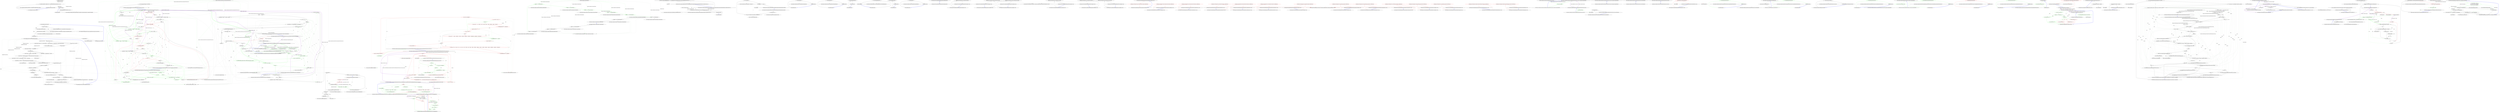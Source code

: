 digraph  {
n60 [label="SampleApp.Program.Options", span=""];
n0 [cluster="SampleApp.Program.Options.GetUsage()", label="Entry SampleApp.Program.Options.GetUsage()", span="93-93"];
n1 [cluster="SampleApp.Program.Options.GetUsage()", label="return HelpText.AutoBuild(this, (HelpText current) => HelpText.DefaultParsingErrorsHandler(this, current));", span="95-95"];
n2 [cluster="SampleApp.Program.Options.GetUsage()", label="Exit SampleApp.Program.Options.GetUsage()", span="93-93"];
n3 [cluster="CommandLine.Text.HelpText.AutoBuild(object, CommandLine.Text.HandleParsingErrorsDelegate)", label="Entry CommandLine.Text.HelpText.AutoBuild(object, CommandLine.Text.HandleParsingErrorsDelegate)", span="793-793"];
n4 [cluster="lambda expression", label="Entry lambda expression", span="95-95"];
n5 [cluster="lambda expression", label="HelpText.DefaultParsingErrorsHandler(this, current)", span="95-95"];
n6 [cluster="lambda expression", label="Exit lambda expression", span="95-95"];
n7 [cluster="CommandLine.Text.HelpText.DefaultParsingErrorsHandler(CommandLine.CommandLineOptionsBase, CommandLine.Text.HelpText)", label="Entry CommandLine.Text.HelpText.DefaultParsingErrorsHandler(CommandLine.CommandLineOptionsBase, CommandLine.Text.HelpText)", span="840-840"];
n8 [cluster="SampleApp.Program.Main(string[])", label="Entry SampleApp.Program.Main(string[])", span="156-156"];
n9 [cluster="SampleApp.Program.Main(string[])", label="var options = new Options()", span="161-161"];
n11 [cluster="SampleApp.Program.Main(string[])", label="!parser.ParseArguments(args, options)", span="163-163"];
n10 [cluster="SampleApp.Program.Main(string[])", label="var parser = new CommandLineParser(new CommandLineParserSettings(Console.Error))", span="162-162"];
n16 [cluster="SampleApp.Program.Options.Options()", label="Entry SampleApp.Program.Options.Options()", span="55-55"];
n13 [cluster="SampleApp.Program.Main(string[])", label="DoCoreTask(options)", span="166-166"];
n17 [cluster="CommandLine.CommandLineParser.CommandLineParser(CommandLine.CommandLineParserSettings)", label="Entry CommandLine.CommandLineParser.CommandLineParser(CommandLine.CommandLineParserSettings)", span="1692-1692"];
n18 [cluster="CommandLine.CommandLineParserSettings.CommandLineParserSettings(System.IO.TextWriter)", label="Entry CommandLine.CommandLineParserSettings.CommandLineParserSettings(System.IO.TextWriter)", span="1564-1564"];
n12 [cluster="SampleApp.Program.Main(string[])", label="Environment.Exit(1)", span="164-164"];
n19 [cluster="CommandLine.CommandLineParser.ParseArguments(string[], object)", label="Entry CommandLine.CommandLineParser.ParseArguments(string[], object)", span="1717-1717"];
n20 [cluster="System.Environment.Exit(int)", label="Entry System.Environment.Exit(int)", span="0-0"];
n14 [cluster="SampleApp.Program.Main(string[])", label="Environment.Exit(0)", span="168-168"];
n21 [cluster="SampleApp.Program.DoCoreTask(SampleApp.Program.Options)", label="Entry SampleApp.Program.DoCoreTask(SampleApp.Program.Options)", span="171-171"];
n15 [cluster="SampleApp.Program.Main(string[])", label="Exit SampleApp.Program.Main(string[])", span="156-156"];
n22 [cluster="SampleApp.Program.DoCoreTask(SampleApp.Program.Options)", label="options.VerboseLevel == null", span="173-173"];
n24 [cluster="SampleApp.Program.DoCoreTask(SampleApp.Program.Options)", label="Console.WriteLine(''verbose [on]: {0}'', (options.VerboseLevel < 0 || options.VerboseLevel > 2) ? ''#invalid value#'' : options.VerboseLevel.ToString())", span="176-176"];
n26 [cluster="SampleApp.Program.DoCoreTask(SampleApp.Program.Options)", label="Console.WriteLine(''input file: {0} ...'', options.InputFile)", span="178-178"];
n27 [cluster="SampleApp.Program.DoCoreTask(SampleApp.Program.Options)", label="options.DefinitionFiles", span="179-179"];
n29 [cluster="SampleApp.Program.DoCoreTask(SampleApp.Program.Options)", label="Console.WriteLine(''  start offset: {0}'', options.StartOffset)", span="183-183"];
n30 [cluster="SampleApp.Program.DoCoreTask(SampleApp.Program.Options)", label="Console.WriteLine(''  tabular data computation: {0}'', options.Calculate.ToString().ToLowerInvariant())", span="184-184"];
n31 [cluster="SampleApp.Program.DoCoreTask(SampleApp.Program.Options)", label="Console.WriteLine(''  on errors: {0}'', options.IgnoreErrors ? ''continue'' : ''stop processing'')", span="185-185"];
n32 [cluster="SampleApp.Program.DoCoreTask(SampleApp.Program.Options)", label="Console.WriteLine(''  optimize for: {0}'', options.Optimization.ToString().ToLowerInvariant())", span="186-186"];
n33 [cluster="SampleApp.Program.DoCoreTask(SampleApp.Program.Options)", label="options.AllowedOperators != null", span="187-187"];
n36 [cluster="SampleApp.Program.DoCoreTask(SampleApp.Program.Options)", label="options.AllowedOperators", span="191-191"];
n41 [cluster="SampleApp.Program.DoCoreTask(SampleApp.Program.Options)", label="!string.IsNullOrEmpty(options.OutputFile)", span="199-199"];
n42 [cluster="SampleApp.Program.DoCoreTask(SampleApp.Program.Options)", label="_headingInfo.WriteMessage(string.Format(''writing elaborated data: {0} ...'', options.OutputFile))", span="200-200"];
n23 [cluster="SampleApp.Program.DoCoreTask(SampleApp.Program.Options)", label="Console.WriteLine(''verbose [off]'')", span="174-174"];
n25 [cluster="SampleApp.Program.DoCoreTask(SampleApp.Program.Options)", label="Console.WriteLine()", span="177-177"];
n47 [cluster="System.Nullable<T>.ToString()", label="Entry System.Nullable<T>.ToString()", span="0-0"];
n48 [cluster="System.Console.WriteLine(string, object)", label="Entry System.Console.WriteLine(string, object)", span="0-0"];
n46 [cluster="System.Console.WriteLine(string)", label="Entry System.Console.WriteLine(string)", span="0-0"];
n49 [cluster="System.Console.WriteLine()", label="Entry System.Console.WriteLine()", span="0-0"];
n28 [cluster="SampleApp.Program.DoCoreTask(SampleApp.Program.Options)", label="Console.WriteLine(''  using definition file: {0}'', defFile)", span="181-181"];
n50 [cluster="bool.ToString()", label="Entry bool.ToString()", span="0-0"];
n51 [cluster="string.ToLowerInvariant()", label="Entry string.ToLowerInvariant()", span="0-0"];
n52 [cluster="System.Enum.ToString()", label="Entry System.Enum.ToString()", span="0-0"];
n34 [cluster="SampleApp.Program.DoCoreTask(SampleApp.Program.Options)", label="var builder = new StringBuilder()", span="189-189"];
n40 [cluster="SampleApp.Program.DoCoreTask(SampleApp.Program.Options)", label="Console.WriteLine()", span="198-198"];
n35 [cluster="SampleApp.Program.DoCoreTask(SampleApp.Program.Options)", label="builder.Append(''  allowed operators: '')", span="190-190"];
n53 [cluster="System.Text.StringBuilder.StringBuilder()", label="Entry System.Text.StringBuilder.StringBuilder()", span="0-0"];
n37 [cluster="SampleApp.Program.DoCoreTask(SampleApp.Program.Options)", label="builder.Append(op)", span="193-193"];
n38 [cluster="SampleApp.Program.DoCoreTask(SampleApp.Program.Options)", label="builder.Append('', '')", span="194-194"];
n39 [cluster="SampleApp.Program.DoCoreTask(SampleApp.Program.Options)", label="Console.WriteLine(builder.Remove(builder.Length - 2, 2).ToString())", span="196-196"];
n54 [cluster="System.Text.StringBuilder.Append(string)", label="Entry System.Text.StringBuilder.Append(string)", span="0-0"];
n55 [cluster="System.Text.StringBuilder.Remove(int, int)", label="Entry System.Text.StringBuilder.Remove(int, int)", span="0-0"];
n56 [cluster="System.Text.StringBuilder.ToString()", label="Entry System.Text.StringBuilder.ToString()", span="0-0"];
n43 [cluster="SampleApp.Program.DoCoreTask(SampleApp.Program.Options)", label="_headingInfo.WriteMessage(''elaborated data:'')", span="203-203"];
n57 [cluster="string.IsNullOrEmpty(string)", label="Entry string.IsNullOrEmpty(string)", span="0-0"];
n44 [cluster="SampleApp.Program.DoCoreTask(SampleApp.Program.Options)", label="Console.WriteLine(''[...]'')", span="204-204"];
n59 [cluster="CommandLine.Text.HeadingInfo.WriteMessage(string)", label="Entry CommandLine.Text.HeadingInfo.WriteMessage(string)", span="361-361"];
n45 [cluster="SampleApp.Program.DoCoreTask(SampleApp.Program.Options)", label="Exit SampleApp.Program.DoCoreTask(SampleApp.Program.Options)", span="171-171"];
n58 [cluster="string.Format(string, object)", label="Entry string.Format(string, object)", span="0-0"];
d4 [cluster="Humanizer.Configuration.OrdinalizerRegistry.OrdinalizerRegistry()", color=green, community=0, label="0: Register(''it'', new ItalianOrdinalizer())", span="11-11"];
d23 [label="Humanizer.Configuration.OrdinalizerRegistry", span=""];
d3 [cluster="Humanizer.Configuration.OrdinalizerRegistry.OrdinalizerRegistry()", label="Register(''es'', new SpanishOrdinalizer())", span="10-10"];
d5 [cluster="Humanizer.Configuration.OrdinalizerRegistry.OrdinalizerRegistry()", color=green, community=0, label="0: Register(''nl'', new DutchOrdinalizer())", span="12-12"];
d16 [cluster="Humanizer.Localisation.Ordinalizers.ItalianOrdinalizer.ItalianOrdinalizer()", label="Entry Humanizer.Localisation.Ordinalizers.ItalianOrdinalizer.ItalianOrdinalizer()", span="2-2"];
d13 [cluster="Humanizer.Configuration.LocaliserRegistry<TLocaliser>.Register(string, TLocaliser)", label="Entry Humanizer.Configuration.LocaliserRegistry<TLocaliser>.Register(string, TLocaliser)", span="54-54"];
d6 [cluster="Humanizer.Configuration.OrdinalizerRegistry.OrdinalizerRegistry()", color=green, community=0, label="0: Register(''pt'', new PortugueseOrdinalizer())", span="13-13"];
d17 [cluster="Humanizer.Localisation.Ordinalizers.DutchOrdinalizer.DutchOrdinalizer()", label="Entry Humanizer.Localisation.Ordinalizers.DutchOrdinalizer.DutchOrdinalizer()", span="2-2"];
d7 [cluster="Humanizer.Configuration.OrdinalizerRegistry.OrdinalizerRegistry()", color=green, community=0, label="0: Register(''ro'', new RomanianOrdinalizer())", span="14-14"];
d18 [cluster="Humanizer.Localisation.Ordinalizers.PortugueseOrdinalizer.PortugueseOrdinalizer()", label="Entry Humanizer.Localisation.Ordinalizers.PortugueseOrdinalizer.PortugueseOrdinalizer()", span="2-2"];
d8 [cluster="Humanizer.Configuration.OrdinalizerRegistry.OrdinalizerRegistry()", color=green, community=0, label="0: Register(''ru'', new RussianOrdinalizer())", span="15-15"];
d19 [cluster="Humanizer.Localisation.Ordinalizers.RomanianOrdinalizer.RomanianOrdinalizer()", label="Entry Humanizer.Localisation.Ordinalizers.RomanianOrdinalizer.RomanianOrdinalizer()", span="6-6"];
d9 [cluster="Humanizer.Configuration.OrdinalizerRegistry.OrdinalizerRegistry()", label="Register(''tr'', new TurkishOrdinalizer())", span="16-16"];
d20 [cluster="Humanizer.Localisation.Ordinalizers.RussianOrdinalizer.RussianOrdinalizer()", label="Entry Humanizer.Localisation.Ordinalizers.RussianOrdinalizer.RussianOrdinalizer()", span="2-2"];
d1 [cluster="Humanizer.Configuration.OrdinalizerRegistry.OrdinalizerRegistry()", label="Register(''de'', new GermanOrdinalizer())", span="8-8"];
d2 [cluster="Humanizer.Configuration.OrdinalizerRegistry.OrdinalizerRegistry()", label="Register(''en'', new EnglishOrdinalizer())", span="9-9"];
d10 [cluster="Humanizer.Configuration.OrdinalizerRegistry.OrdinalizerRegistry()", label="Register(''uk'', new UkrainianOrdinalizer())", span="17-17"];
d15 [cluster="Humanizer.Localisation.Ordinalizers.SpanishOrdinalizer.SpanishOrdinalizer()", label="Entry Humanizer.Localisation.Ordinalizers.SpanishOrdinalizer.SpanishOrdinalizer()", span="2-2"];
d21 [cluster="Humanizer.Localisation.Ordinalizers.TurkishOrdinalizer.TurkishOrdinalizer()", label="Entry Humanizer.Localisation.Ordinalizers.TurkishOrdinalizer.TurkishOrdinalizer()", span="7-7"];
d0 [cluster="Humanizer.Configuration.OrdinalizerRegistry.OrdinalizerRegistry()", label="Entry Humanizer.Configuration.OrdinalizerRegistry.OrdinalizerRegistry()", span="6-6"];
d12 [cluster="Humanizer.Localisation.Ordinalizers.GermanOrdinalizer.GermanOrdinalizer()", label="Entry Humanizer.Localisation.Ordinalizers.GermanOrdinalizer.GermanOrdinalizer()", span="2-2"];
d14 [cluster="Humanizer.Localisation.Ordinalizers.EnglishOrdinalizer.EnglishOrdinalizer()", label="Entry Humanizer.Localisation.Ordinalizers.EnglishOrdinalizer.EnglishOrdinalizer()", span="2-2"];
d11 [cluster="Humanizer.Configuration.OrdinalizerRegistry.OrdinalizerRegistry()", label="Exit Humanizer.Configuration.OrdinalizerRegistry.OrdinalizerRegistry()", span="6-6"];
d22 [cluster="Humanizer.Localisation.Ordinalizers.UkrainianOrdinalizer.UkrainianOrdinalizer()", label="Entry Humanizer.Localisation.Ordinalizers.UkrainianOrdinalizer.UkrainianOrdinalizer()", span="2-2"];
m1_7 [cluster="Humanizer.Localisation.Formatters.DefaultFormatter.DefaultFormatter(string)", file="ByteSize.cs", label="Entry Humanizer.Localisation.Formatters.DefaultFormatter.DefaultFormatter(string)", span="16-16"];
m1_3 [cluster="Unk.>", file="ByteSize.cs", label="Entry Unk.>", span=""];
m1_17 [cluster="System.Collections.Generic.IEnumerable<T>.Humanize<T>()", file="ByteSize.cs", label="Entry System.Collections.Generic.IEnumerable<T>.Humanize<T>()", span="17-17"];
m1_0 [cluster="Humanizer.Tests.Localisation.DefaultFormatterTests.TimeSpanHumanizeThrowsExceptionForTimeUnitsLargerThanWeek(Humanizer.Localisation.TimeUnit, int)", file="ByteSize.cs", label="Entry Humanizer.Tests.Localisation.DefaultFormatterTests.TimeSpanHumanizeThrowsExceptionForTimeUnitsLargerThanWeek(Humanizer.Localisation.TimeUnit, int)", span="17-17"];
m1_1 [cluster="Humanizer.Tests.Localisation.DefaultFormatterTests.TimeSpanHumanizeThrowsExceptionForTimeUnitsLargerThanWeek(Humanizer.Localisation.TimeUnit, int)", file="ByteSize.cs", label="Assert.Throws<ArgumentOutOfRangeException>(() => new DefaultFormatter(CultureInfo.InvariantCulture.Name).TimeSpanHumanize(timeUnit, unit))", span="19-19"];
m1_2 [cluster="Humanizer.Tests.Localisation.DefaultFormatterTests.TimeSpanHumanizeThrowsExceptionForTimeUnitsLargerThanWeek(Humanizer.Localisation.TimeUnit, int)", file="ByteSize.cs", label="Exit Humanizer.Tests.Localisation.DefaultFormatterTests.TimeSpanHumanizeThrowsExceptionForTimeUnitsLargerThanWeek(Humanizer.Localisation.TimeUnit, int)", span="17-17"];
m1_8 [cluster="Humanizer.Localisation.Formatters.DefaultFormatter.TimeSpanHumanize(Humanizer.Localisation.TimeUnit, int)", file="ByteSize.cs", label="Entry Humanizer.Localisation.Formatters.DefaultFormatter.TimeSpanHumanize(Humanizer.Localisation.TimeUnit, int)", span="58-58"];
m1_18 [cluster="Unk.Equal", file="ByteSize.cs", label="Entry Unk.Equal", span=""];
m1_15 [cluster="Humanizer.Tests.AmbientCulture.AmbientCulture(string)", file="ByteSize.cs", label="Entry Humanizer.Tests.AmbientCulture.AmbientCulture(string)", span="19-19"];
m1_9 [cluster="Humanizer.Tests.Localisation.DefaultFormatterTests.HandlesNotImplementedCollectionFormattersGracefully()", file="ByteSize.cs", label="Entry Humanizer.Tests.Localisation.DefaultFormatterTests.HandlesNotImplementedCollectionFormattersGracefully()", span="23-23"];
m1_10 [cluster="Humanizer.Tests.Localisation.DefaultFormatterTests.HandlesNotImplementedCollectionFormattersGracefully()", file="ByteSize.cs", label="new AmbientCulture(''es'')", span="25-25"];
m1_11 [cluster="Humanizer.Tests.Localisation.DefaultFormatterTests.HandlesNotImplementedCollectionFormattersGracefully()", file="ByteSize.cs", label="var a = new[] { DateTime.UtcNow, DateTime.UtcNow.AddDays(10) }", span="27-27"];
m1_12 [cluster="Humanizer.Tests.Localisation.DefaultFormatterTests.HandlesNotImplementedCollectionFormattersGracefully()", file="ByteSize.cs", label="var b = a.Humanize()", span="28-28"];
m1_13 [cluster="Humanizer.Tests.Localisation.DefaultFormatterTests.HandlesNotImplementedCollectionFormattersGracefully()", file="ByteSize.cs", label="Assert.Equal(a[0] + '' & '' + a[1], b)", span="30-30"];
m1_14 [cluster="Humanizer.Tests.Localisation.DefaultFormatterTests.HandlesNotImplementedCollectionFormattersGracefully()", file="ByteSize.cs", label="Exit Humanizer.Tests.Localisation.DefaultFormatterTests.HandlesNotImplementedCollectionFormattersGracefully()", span="23-23"];
m1_4 [cluster="lambda expression", file="ByteSize.cs", label="Entry lambda expression", span="19-19"];
m1_5 [cluster="lambda expression", file="ByteSize.cs", label="new DefaultFormatter(CultureInfo.InvariantCulture.Name).TimeSpanHumanize(timeUnit, unit)", span="19-19"];
m1_6 [cluster="lambda expression", file="ByteSize.cs", label="Exit lambda expression", span="19-19"];
m1_16 [cluster="System.DateTime.AddDays(double)", file="ByteSize.cs", label="Entry System.DateTime.AddDays(double)", span="0-0"];
m1_19 [file="ByteSize.cs", label="Humanizer.Localisation.TimeUnit", span=""];
m1_20 [file="ByteSize.cs", label=int, span=""];
m2_7 [cluster="Humanizer.Localisation.Formatters.RussianFormatter.RussianFormatter()", file="Configurator.cs", label="Entry Humanizer.Localisation.Formatters.RussianFormatter.RussianFormatter()", span="4-4"];
m2_3 [cluster="Humanizer.Localisation.Formatters.RomanianFormatter.RomanianFormatter()", file="Configurator.cs", label="Entry Humanizer.Localisation.Formatters.RomanianFormatter.RomanianFormatter()", span="2-2"];
m2_15 [cluster="Humanizer.Localisation.Formatters.CzechSlovakPolishFormatter.CzechSlovakPolishFormatter()", file="Configurator.cs", label="Entry Humanizer.Localisation.Formatters.CzechSlovakPolishFormatter.CzechSlovakPolishFormatter()", span="2-2"];
m2_11 [cluster="Humanizer.Localisation.Formatters.ArabicFormatter.ArabicFormatter()", file="Configurator.cs", label="Entry Humanizer.Localisation.Formatters.ArabicFormatter.ArabicFormatter()", span="2-2"];
m2_19 [cluster="lambda expression", file="Configurator.cs", label="Entry lambda expression", span="21-21"];
m2_0 [cluster="lambda expression", file="Configurator.cs", label="Entry lambda expression", span="16-16"];
m2_1 [cluster="lambda expression", file="Configurator.cs", label="new RomanianFormatter()", span="16-16"];
m2_2 [cluster="lambda expression", file="Configurator.cs", label="Exit lambda expression", span="16-16"];
m2_4 [cluster="lambda expression", file="Configurator.cs", label="Entry lambda expression", span="17-17"];
m2_5 [cluster="lambda expression", file="Configurator.cs", label="new RussianFormatter()", span="17-17"];
m2_6 [cluster="lambda expression", file="Configurator.cs", label="Exit lambda expression", span="17-17"];
m2_8 [cluster="lambda expression", file="Configurator.cs", label="Entry lambda expression", span="18-18"];
m2_9 [cluster="lambda expression", file="Configurator.cs", label="new ArabicFormatter()", span="18-18"];
m2_10 [cluster="lambda expression", file="Configurator.cs", label="Exit lambda expression", span="18-18"];
m2_12 [cluster="lambda expression", file="Configurator.cs", label="Entry lambda expression", span="19-19"];
m2_13 [cluster="lambda expression", file="Configurator.cs", label="new CzechSlovakPolishFormatter()", span="19-19"];
m2_14 [cluster="lambda expression", file="Configurator.cs", label="Exit lambda expression", span="19-19"];
m2_16 [cluster="lambda expression", file="Configurator.cs", label="Entry lambda expression", span="20-20"];
m2_17 [cluster="lambda expression", file="Configurator.cs", label="new CzechSlovakPolishFormatter()", span="20-20"];
m2_18 [cluster="lambda expression", file="Configurator.cs", label="Exit lambda expression", span="20-20"];
m2_20 [cluster="lambda expression", file="Configurator.cs", label="new CzechSlovakPolishFormatter()", span="21-21"];
m2_21 [cluster="lambda expression", file="Configurator.cs", label="Exit lambda expression", span="21-21"];
m3_0 [cluster="Humanizer.Tests.Localisation.fiFI.DateHumanizeTests.DateHumanizeTests()", file="DateHumanizeTests.cs", label="Entry Humanizer.Tests.Localisation.fiFI.DateHumanizeTests.DateHumanizeTests()", span="7-7"];
m3_1 [cluster="Humanizer.Tests.Localisation.fiFI.DateHumanizeTests.DateHumanizeTests()", file="DateHumanizeTests.cs", label="Exit Humanizer.Tests.Localisation.fiFI.DateHumanizeTests.DateHumanizeTests()", span="7-7"];
m3_5 [cluster="Humanizer.Tests.DateHumanize.Verify(string, int, Humanizer.Localisation.TimeUnit, Humanizer.Localisation.Tense, double?)", file="DateHumanizeTests.cs", label="Entry Humanizer.Tests.DateHumanize.Verify(string, int, Humanizer.Localisation.TimeUnit, Humanizer.Localisation.Tense, double?)", span="29-29"];
m3_2 [cluster="Humanizer.Tests.Localisation.fiFI.DateHumanizeTests.DaysAgo(int, string)", file="DateHumanizeTests.cs", label="Entry Humanizer.Tests.Localisation.fiFI.DateHumanizeTests.DaysAgo(int, string)", span="17-17"];
m3_3 [cluster="Humanizer.Tests.Localisation.fiFI.DateHumanizeTests.DaysAgo(int, string)", file="DateHumanizeTests.cs", label="DateHumanize.Verify(expected, days, TimeUnit.Day, Tense.Past)", span="19-19"];
m3_4 [cluster="Humanizer.Tests.Localisation.fiFI.DateHumanizeTests.DaysAgo(int, string)", file="DateHumanizeTests.cs", label="Exit Humanizer.Tests.Localisation.fiFI.DateHumanizeTests.DaysAgo(int, string)", span="17-17"];
m3_12 [cluster="Humanizer.Tests.Localisation.fiFI.DateHumanizeTests.MonthsAgo(int, string)", file="DateHumanizeTests.cs", label="Entry Humanizer.Tests.Localisation.fiFI.DateHumanizeTests.MonthsAgo(int, string)", span="47-47"];
m3_13 [cluster="Humanizer.Tests.Localisation.fiFI.DateHumanizeTests.MonthsAgo(int, string)", file="DateHumanizeTests.cs", label="DateHumanize.Verify(expected, months, TimeUnit.Month, Tense.Past)", span="49-49"];
m3_14 [cluster="Humanizer.Tests.Localisation.fiFI.DateHumanizeTests.MonthsAgo(int, string)", file="DateHumanizeTests.cs", label="Exit Humanizer.Tests.Localisation.fiFI.DateHumanizeTests.MonthsAgo(int, string)", span="47-47"];
m3_9 [cluster="Humanizer.Tests.Localisation.fiFI.DateHumanizeTests.MinutesAgo(int, string)", file="DateHumanizeTests.cs", label="Entry Humanizer.Tests.Localisation.fiFI.DateHumanizeTests.MinutesAgo(int, string)", span="37-37"];
m3_10 [cluster="Humanizer.Tests.Localisation.fiFI.DateHumanizeTests.MinutesAgo(int, string)", file="DateHumanizeTests.cs", label="DateHumanize.Verify(expected, minutes, TimeUnit.Minute, Tense.Past)", span="39-39"];
m3_11 [cluster="Humanizer.Tests.Localisation.fiFI.DateHumanizeTests.MinutesAgo(int, string)", file="DateHumanizeTests.cs", label="Exit Humanizer.Tests.Localisation.fiFI.DateHumanizeTests.MinutesAgo(int, string)", span="37-37"];
m3_6 [cluster="Humanizer.Tests.Localisation.fiFI.DateHumanizeTests.HoursAgo(int, string)", file="DateHumanizeTests.cs", label="Entry Humanizer.Tests.Localisation.fiFI.DateHumanizeTests.HoursAgo(int, string)", span="27-27"];
m3_7 [cluster="Humanizer.Tests.Localisation.fiFI.DateHumanizeTests.HoursAgo(int, string)", file="DateHumanizeTests.cs", label="DateHumanize.Verify(expected, hours, TimeUnit.Hour, Tense.Past)", span="29-29"];
m3_8 [cluster="Humanizer.Tests.Localisation.fiFI.DateHumanizeTests.HoursAgo(int, string)", file="DateHumanizeTests.cs", label="Exit Humanizer.Tests.Localisation.fiFI.DateHumanizeTests.HoursAgo(int, string)", span="27-27"];
m3_18 [cluster="Humanizer.Tests.Localisation.fiFI.DateHumanizeTests.YearsAgo(int, string)", file="DateHumanizeTests.cs", label="Entry Humanizer.Tests.Localisation.fiFI.DateHumanizeTests.YearsAgo(int, string)", span="67-67"];
m3_19 [cluster="Humanizer.Tests.Localisation.fiFI.DateHumanizeTests.YearsAgo(int, string)", file="DateHumanizeTests.cs", label="DateHumanize.Verify(expected, years, TimeUnit.Year, Tense.Past)", span="69-69"];
m3_20 [cluster="Humanizer.Tests.Localisation.fiFI.DateHumanizeTests.YearsAgo(int, string)", file="DateHumanizeTests.cs", label="Exit Humanizer.Tests.Localisation.fiFI.DateHumanizeTests.YearsAgo(int, string)", span="67-67"];
m3_15 [cluster="Humanizer.Tests.Localisation.fiFI.DateHumanizeTests.SecondsAgo(int, string)", file="DateHumanizeTests.cs", label="Entry Humanizer.Tests.Localisation.fiFI.DateHumanizeTests.SecondsAgo(int, string)", span="57-57"];
m3_16 [cluster="Humanizer.Tests.Localisation.fiFI.DateHumanizeTests.SecondsAgo(int, string)", file="DateHumanizeTests.cs", label="DateHumanize.Verify(expected, seconds, TimeUnit.Second, Tense.Past)", span="59-59"];
m3_17 [cluster="Humanizer.Tests.Localisation.fiFI.DateHumanizeTests.SecondsAgo(int, string)", file="DateHumanizeTests.cs", label="Exit Humanizer.Tests.Localisation.fiFI.DateHumanizeTests.SecondsAgo(int, string)", span="57-57"];
m4_13 [cluster="Humanizer.Tests.DateTimeHumanizePrecisionStrategyTests.MinutesAgo(int, string)", file="DateTimeHumanizePrecisionStrategyTests.cs", label="Entry Humanizer.Tests.DateTimeHumanizePrecisionStrategyTests.MinutesAgo(int, string)", span="70-70"];
m4_14 [cluster="Humanizer.Tests.DateTimeHumanizePrecisionStrategyTests.MinutesAgo(int, string)", color=red, community=0, file="DateTimeHumanizePrecisionStrategyTests.cs", label="1: DateHumanize.Verify(expected, minutes, TimeUnit.Minute, Tense.Past, defaultPrecision)", span="72-72"];
m4_15 [cluster="Humanizer.Tests.DateTimeHumanizePrecisionStrategyTests.MinutesAgo(int, string)", file="DateTimeHumanizePrecisionStrategyTests.cs", label="Exit Humanizer.Tests.DateTimeHumanizePrecisionStrategyTests.MinutesAgo(int, string)", span="70-70"];
m4_3 [cluster="Humanizer.Tests.DateHumanize.Verify(string, int, Humanizer.Localisation.TimeUnit, Humanizer.Localisation.Tense, double?)", file="DateTimeHumanizePrecisionStrategyTests.cs", label="Entry Humanizer.Tests.DateHumanize.Verify(string, int, Humanizer.Localisation.TimeUnit, Humanizer.Localisation.Tense, double?)", span="29-29"];
m4_31 [cluster="Humanizer.Tests.DateTimeHumanizePrecisionStrategyTests.MonthsAgo(int, string)", file="DateTimeHumanizePrecisionStrategyTests.cs", label="Entry Humanizer.Tests.DateTimeHumanizePrecisionStrategyTests.MonthsAgo(int, string)", span="154-154"];
m4_32 [cluster="Humanizer.Tests.DateTimeHumanizePrecisionStrategyTests.MonthsAgo(int, string)", color=red, community=0, file="DateTimeHumanizePrecisionStrategyTests.cs", label="1: DateHumanize.Verify(expected, months, TimeUnit.Month, Tense.Past, defaultPrecision)", span="156-156"];
m4_33 [cluster="Humanizer.Tests.DateTimeHumanizePrecisionStrategyTests.MonthsAgo(int, string)", file="DateTimeHumanizePrecisionStrategyTests.cs", label="Exit Humanizer.Tests.DateTimeHumanizePrecisionStrategyTests.MonthsAgo(int, string)", span="154-154"];
m4_10 [cluster="Humanizer.Tests.DateTimeHumanizePrecisionStrategyTests.SecondsFromNow(int, string)", file="DateTimeHumanizePrecisionStrategyTests.cs", label="Entry Humanizer.Tests.DateTimeHumanizePrecisionStrategyTests.SecondsFromNow(int, string)", span="56-56"];
m4_11 [cluster="Humanizer.Tests.DateTimeHumanizePrecisionStrategyTests.SecondsFromNow(int, string)", color=red, community=0, file="DateTimeHumanizePrecisionStrategyTests.cs", label="1: DateHumanize.Verify(expected, seconds, TimeUnit.Second, Tense.Future, defaultPrecision)", span="58-58"];
m4_12 [cluster="Humanizer.Tests.DateTimeHumanizePrecisionStrategyTests.SecondsFromNow(int, string)", file="DateTimeHumanizePrecisionStrategyTests.cs", label="Exit Humanizer.Tests.DateTimeHumanizePrecisionStrategyTests.SecondsFromNow(int, string)", span="56-56"];
m4_28 [cluster="Humanizer.Tests.DateTimeHumanizePrecisionStrategyTests.DaysFromNow(int, string)", file="DateTimeHumanizePrecisionStrategyTests.cs", label="Entry Humanizer.Tests.DateTimeHumanizePrecisionStrategyTests.DaysFromNow(int, string)", span="141-141"];
m4_29 [cluster="Humanizer.Tests.DateTimeHumanizePrecisionStrategyTests.DaysFromNow(int, string)", color=red, community=0, file="DateTimeHumanizePrecisionStrategyTests.cs", label="1: DateHumanize.Verify(expected, days, TimeUnit.Day, Tense.Future, defaultPrecision)", span="143-143"];
m4_30 [cluster="Humanizer.Tests.DateTimeHumanizePrecisionStrategyTests.DaysFromNow(int, string)", file="DateTimeHumanizePrecisionStrategyTests.cs", label="Exit Humanizer.Tests.DateTimeHumanizePrecisionStrategyTests.DaysFromNow(int, string)", span="141-141"];
m4_34 [cluster="Humanizer.Tests.DateTimeHumanizePrecisionStrategyTests.MonthsFromNow(int, string)", file="DateTimeHumanizePrecisionStrategyTests.cs", label="Entry Humanizer.Tests.DateTimeHumanizePrecisionStrategyTests.MonthsFromNow(int, string)", span="167-167"];
m4_35 [cluster="Humanizer.Tests.DateTimeHumanizePrecisionStrategyTests.MonthsFromNow(int, string)", color=red, community=0, file="DateTimeHumanizePrecisionStrategyTests.cs", label="1: DateHumanize.Verify(expected, months, TimeUnit.Month, Tense.Future, defaultPrecision)", span="169-169"];
m4_36 [cluster="Humanizer.Tests.DateTimeHumanizePrecisionStrategyTests.MonthsFromNow(int, string)", file="DateTimeHumanizePrecisionStrategyTests.cs", label="Exit Humanizer.Tests.DateTimeHumanizePrecisionStrategyTests.MonthsFromNow(int, string)", span="167-167"];
m4_22 [cluster="Humanizer.Tests.DateTimeHumanizePrecisionStrategyTests.HoursFromNow(int, string)", file="DateTimeHumanizePrecisionStrategyTests.cs", label="Entry Humanizer.Tests.DateTimeHumanizePrecisionStrategyTests.HoursFromNow(int, string)", span="113-113"];
m4_23 [cluster="Humanizer.Tests.DateTimeHumanizePrecisionStrategyTests.HoursFromNow(int, string)", color=red, community=0, file="DateTimeHumanizePrecisionStrategyTests.cs", label="1: DateHumanize.Verify(expected, hours, TimeUnit.Hour, Tense.Future, defaultPrecision)", span="115-115"];
m4_24 [cluster="Humanizer.Tests.DateTimeHumanizePrecisionStrategyTests.HoursFromNow(int, string)", file="DateTimeHumanizePrecisionStrategyTests.cs", label="Exit Humanizer.Tests.DateTimeHumanizePrecisionStrategyTests.HoursFromNow(int, string)", span="113-113"];
m4_25 [cluster="Humanizer.Tests.DateTimeHumanizePrecisionStrategyTests.DaysAgo(int, string)", file="DateTimeHumanizePrecisionStrategyTests.cs", label="Entry Humanizer.Tests.DateTimeHumanizePrecisionStrategyTests.DaysAgo(int, string)", span="127-127"];
m4_26 [cluster="Humanizer.Tests.DateTimeHumanizePrecisionStrategyTests.DaysAgo(int, string)", color=red, community=0, file="DateTimeHumanizePrecisionStrategyTests.cs", label="1: DateHumanize.Verify(expected, days, TimeUnit.Day, Tense.Past, defaultPrecision)", span="129-129"];
m4_27 [cluster="Humanizer.Tests.DateTimeHumanizePrecisionStrategyTests.DaysAgo(int, string)", file="DateTimeHumanizePrecisionStrategyTests.cs", label="Exit Humanizer.Tests.DateTimeHumanizePrecisionStrategyTests.DaysAgo(int, string)", span="127-127"];
m4_37 [cluster="Humanizer.Tests.DateTimeHumanizePrecisionStrategyTests.YearsAgo(int, string)", file="DateTimeHumanizePrecisionStrategyTests.cs", label="Entry Humanizer.Tests.DateTimeHumanizePrecisionStrategyTests.YearsAgo(int, string)", span="175-175"];
m4_38 [cluster="Humanizer.Tests.DateTimeHumanizePrecisionStrategyTests.YearsAgo(int, string)", color=red, community=0, file="DateTimeHumanizePrecisionStrategyTests.cs", label="1: DateHumanize.Verify(expected, years, TimeUnit.Year, Tense.Past, defaultPrecision)", span="177-177"];
m4_39 [cluster="Humanizer.Tests.DateTimeHumanizePrecisionStrategyTests.YearsAgo(int, string)", file="DateTimeHumanizePrecisionStrategyTests.cs", label="Exit Humanizer.Tests.DateTimeHumanizePrecisionStrategyTests.YearsAgo(int, string)", span="175-175"];
m4_16 [cluster="Humanizer.Tests.DateTimeHumanizePrecisionStrategyTests.MinutesFromNow(int, string)", file="DateTimeHumanizePrecisionStrategyTests.cs", label="Entry Humanizer.Tests.DateTimeHumanizePrecisionStrategyTests.MinutesFromNow(int, string)", span="84-84"];
m4_17 [cluster="Humanizer.Tests.DateTimeHumanizePrecisionStrategyTests.MinutesFromNow(int, string)", color=red, community=0, file="DateTimeHumanizePrecisionStrategyTests.cs", label="1: DateHumanize.Verify(expected, minutes, TimeUnit.Minute, Tense.Future, defaultPrecision)", span="86-86"];
m4_18 [cluster="Humanizer.Tests.DateTimeHumanizePrecisionStrategyTests.MinutesFromNow(int, string)", file="DateTimeHumanizePrecisionStrategyTests.cs", label="Exit Humanizer.Tests.DateTimeHumanizePrecisionStrategyTests.MinutesFromNow(int, string)", span="84-84"];
m4_40 [cluster="Humanizer.Tests.DateTimeHumanizePrecisionStrategyTests.YearsFromNow(int, string)", file="DateTimeHumanizePrecisionStrategyTests.cs", label="Entry Humanizer.Tests.DateTimeHumanizePrecisionStrategyTests.YearsFromNow(int, string)", span="183-183"];
m4_41 [cluster="Humanizer.Tests.DateTimeHumanizePrecisionStrategyTests.YearsFromNow(int, string)", color=red, community=0, file="DateTimeHumanizePrecisionStrategyTests.cs", label="1: DateHumanize.Verify(expected, years, TimeUnit.Year, Tense.Future, defaultPrecision)", span="185-185"];
m4_42 [cluster="Humanizer.Tests.DateTimeHumanizePrecisionStrategyTests.YearsFromNow(int, string)", file="DateTimeHumanizePrecisionStrategyTests.cs", label="Exit Humanizer.Tests.DateTimeHumanizePrecisionStrategyTests.YearsFromNow(int, string)", span="183-183"];
m4_7 [cluster="Humanizer.Tests.DateTimeHumanizePrecisionStrategyTests.SecondsAgo(int, string)", file="DateTimeHumanizePrecisionStrategyTests.cs", label="Entry Humanizer.Tests.DateTimeHumanizePrecisionStrategyTests.SecondsAgo(int, string)", span="42-42"];
m4_8 [cluster="Humanizer.Tests.DateTimeHumanizePrecisionStrategyTests.SecondsAgo(int, string)", color=red, community=0, file="DateTimeHumanizePrecisionStrategyTests.cs", label="1: DateHumanize.Verify(expected, seconds, TimeUnit.Second, Tense.Past, defaultPrecision)", span="44-44"];
m4_9 [cluster="Humanizer.Tests.DateTimeHumanizePrecisionStrategyTests.SecondsAgo(int, string)", file="DateTimeHumanizePrecisionStrategyTests.cs", label="Exit Humanizer.Tests.DateTimeHumanizePrecisionStrategyTests.SecondsAgo(int, string)", span="42-42"];
m4_19 [cluster="Humanizer.Tests.DateTimeHumanizePrecisionStrategyTests.HoursAgo(int, string)", file="DateTimeHumanizePrecisionStrategyTests.cs", label="Entry Humanizer.Tests.DateTimeHumanizePrecisionStrategyTests.HoursAgo(int, string)", span="99-99"];
m4_20 [cluster="Humanizer.Tests.DateTimeHumanizePrecisionStrategyTests.HoursAgo(int, string)", color=red, community=0, file="DateTimeHumanizePrecisionStrategyTests.cs", label="1: DateHumanize.Verify(expected, hours, TimeUnit.Hour, Tense.Past, defaultPrecision)", span="101-101"];
m4_21 [cluster="Humanizer.Tests.DateTimeHumanizePrecisionStrategyTests.HoursAgo(int, string)", file="DateTimeHumanizePrecisionStrategyTests.cs", label="Exit Humanizer.Tests.DateTimeHumanizePrecisionStrategyTests.HoursAgo(int, string)", span="99-99"];
m4_4 [cluster="Humanizer.Tests.DateTimeHumanizePrecisionStrategyTests.MillisecondsFromNow(int, string)", file="DateTimeHumanizePrecisionStrategyTests.cs", label="Entry Humanizer.Tests.DateTimeHumanizePrecisionStrategyTests.MillisecondsFromNow(int, string)", span="28-28"];
m4_5 [cluster="Humanizer.Tests.DateTimeHumanizePrecisionStrategyTests.MillisecondsFromNow(int, string)", color=red, community=0, file="DateTimeHumanizePrecisionStrategyTests.cs", label="1: DateHumanize.Verify(expected, milliseconds, TimeUnit.Millisecond, Tense.Future, defaultPrecision)", span="30-30"];
m4_6 [cluster="Humanizer.Tests.DateTimeHumanizePrecisionStrategyTests.MillisecondsFromNow(int, string)", file="DateTimeHumanizePrecisionStrategyTests.cs", label="Exit Humanizer.Tests.DateTimeHumanizePrecisionStrategyTests.MillisecondsFromNow(int, string)", span="28-28"];
m4_0 [cluster="Humanizer.Tests.DateTimeHumanizePrecisionStrategyTests.MillisecondsAgo(int, string)", file="DateTimeHumanizePrecisionStrategyTests.cs", label="Entry Humanizer.Tests.DateTimeHumanizePrecisionStrategyTests.MillisecondsAgo(int, string)", span="16-16"];
m4_1 [cluster="Humanizer.Tests.DateTimeHumanizePrecisionStrategyTests.MillisecondsAgo(int, string)", color=red, community=0, file="DateTimeHumanizePrecisionStrategyTests.cs", label="1: DateHumanize.Verify(expected, milliseconds, TimeUnit.Millisecond, Tense.Past, defaultPrecision)", span="18-18"];
m4_2 [cluster="Humanizer.Tests.DateTimeHumanizePrecisionStrategyTests.MillisecondsAgo(int, string)", file="DateTimeHumanizePrecisionStrategyTests.cs", label="Exit Humanizer.Tests.DateTimeHumanizePrecisionStrategyTests.MillisecondsAgo(int, string)", span="16-16"];
m5_0 [cluster="Humanizer.Localisation.NumberToWords.DefaultNumberToWordsConverter.Convert(int, Humanizer.GrammaticalGender)", file="DefaultNumberToWordsConverter.cs", label="Entry Humanizer.Localisation.NumberToWords.DefaultNumberToWordsConverter.Convert(int, Humanizer.GrammaticalGender)", span="4-4"];
m5_1 [cluster="Humanizer.Localisation.NumberToWords.DefaultNumberToWordsConverter.Convert(int, Humanizer.GrammaticalGender)", color=green, community=0, file="DefaultNumberToWordsConverter.cs", label="0: return Convert(number);", span="6-6"];
m5_2 [cluster="Humanizer.Localisation.NumberToWords.DefaultNumberToWordsConverter.Convert(int, Humanizer.GrammaticalGender)", file="DefaultNumberToWordsConverter.cs", label="Exit Humanizer.Localisation.NumberToWords.DefaultNumberToWordsConverter.Convert(int, Humanizer.GrammaticalGender)", span="4-4"];
m5_6 [cluster="int.ToString()", file="DefaultNumberToWordsConverter.cs", label="Entry int.ToString()", span="0-0"];
m5_3 [cluster="Humanizer.Localisation.NumberToWords.DefaultNumberToWordsConverter.Convert(int)", file="DefaultNumberToWordsConverter.cs", label="Entry Humanizer.Localisation.NumberToWords.DefaultNumberToWordsConverter.Convert(int)", span="9-9"];
m5_4 [cluster="Humanizer.Localisation.NumberToWords.DefaultNumberToWordsConverter.Convert(int)", color=green, community=0, file="DefaultNumberToWordsConverter.cs", label="0: return number.ToString();", span="11-11"];
m5_5 [cluster="Humanizer.Localisation.NumberToWords.DefaultNumberToWordsConverter.Convert(int)", file="DefaultNumberToWordsConverter.cs", label="Exit Humanizer.Localisation.NumberToWords.DefaultNumberToWordsConverter.Convert(int)", span="9-9"];
m5_7 [cluster="Humanizer.Localisation.NumberToWords.DefaultNumberToWordsConverter.ConvertToOrdinal(int)", file="DefaultNumberToWordsConverter.cs", label="Entry Humanizer.Localisation.NumberToWords.DefaultNumberToWordsConverter.ConvertToOrdinal(int)", span="14-14"];
m5_8 [cluster="Humanizer.Localisation.NumberToWords.DefaultNumberToWordsConverter.ConvertToOrdinal(int)", file="DefaultNumberToWordsConverter.cs", label="return number.ToString();", span="16-16"];
m5_9 [cluster="Humanizer.Localisation.NumberToWords.DefaultNumberToWordsConverter.ConvertToOrdinal(int)", file="DefaultNumberToWordsConverter.cs", label="Exit Humanizer.Localisation.NumberToWords.DefaultNumberToWordsConverter.ConvertToOrdinal(int)", span="14-14"];
m5_10 [file="DefaultNumberToWordsConverter.cs", label="Humanizer.Localisation.NumberToWords.DefaultNumberToWordsConverter", span=""];
m12_2 [cluster="Humanizer.Localisation.NumberToWords.INumberToWordsConverter.Convert(int, Humanizer.GrammaticalGender)", file="INumberToWordsConverter.cs", label="Entry Humanizer.Localisation.NumberToWords.INumberToWordsConverter.Convert(int, Humanizer.GrammaticalGender)", span="22-22"];
m12_3 [cluster="Humanizer.Localisation.NumberToWords.INumberToWordsConverter.Convert(int, Humanizer.GrammaticalGender)", file="INumberToWordsConverter.cs", label="Exit Humanizer.Localisation.NumberToWords.INumberToWordsConverter.Convert(int, Humanizer.GrammaticalGender)", span="22-22"];
m12_4 [cluster="Humanizer.Localisation.NumberToWords.INumberToWordsConverter.ConvertToOrdinal(int)", file="INumberToWordsConverter.cs", label="Entry Humanizer.Localisation.NumberToWords.INumberToWordsConverter.ConvertToOrdinal(int)", span="29-29"];
m12_5 [cluster="Humanizer.Localisation.NumberToWords.INumberToWordsConverter.ConvertToOrdinal(int)", file="INumberToWordsConverter.cs", label="Exit Humanizer.Localisation.NumberToWords.INumberToWordsConverter.ConvertToOrdinal(int)", span="29-29"];
m12_0 [cluster="Humanizer.Localisation.NumberToWords.INumberToWordsConverter.Convert(int)", file="INumberToWordsConverter.cs", label="Entry Humanizer.Localisation.NumberToWords.INumberToWordsConverter.Convert(int)", span="12-12"];
m12_1 [cluster="Humanizer.Localisation.NumberToWords.INumberToWordsConverter.Convert(int)", file="INumberToWordsConverter.cs", label="Exit Humanizer.Localisation.NumberToWords.INumberToWordsConverter.Convert(int)", span="12-12"];
m13_4 [cluster="Unk.Equal", file="NumberToOrdinalWordsTests.cs", label="Entry Unk.Equal", span=""];
m13_0 [cluster="Humanizer.Tests.NumberToOrdinalWordsTests.ToOrdinalWords(int, string)", file="NumberToOrdinalWordsTests.cs", label="Entry Humanizer.Tests.NumberToOrdinalWordsTests.ToOrdinalWords(int, string)", span="50-50"];
m13_1 [cluster="Humanizer.Tests.NumberToOrdinalWordsTests.ToOrdinalWords(int, string)", color=red, community=0, file="NumberToOrdinalWordsTests.cs", label="1: Assert.Equal(words, number.ToOrdinalWords())", span="52-52"];
m13_2 [cluster="Humanizer.Tests.NumberToOrdinalWordsTests.ToOrdinalWords(int, string)", file="NumberToOrdinalWordsTests.cs", label="Exit Humanizer.Tests.NumberToOrdinalWordsTests.ToOrdinalWords(int, string)", span="50-50"];
m13_3 [cluster="int.ToOrdinalWords()", file="NumberToOrdinalWordsTests.cs", label="Entry int.ToOrdinalWords()", span="51-51"];
m14_7 [cluster="Humanizer.Localisation.NumberToWords.ArabicNumberToWordsConverter.ArabicNumberToWordsConverter()", file="NumberToWordsExtension.cs", label="Entry Humanizer.Localisation.NumberToWords.ArabicNumberToWordsConverter.ArabicNumberToWordsConverter()", span="4-4"];
m14_36 [cluster="Humanizer.NumberToWordsExtension.ToOrdinalWords(int)", file="NumberToWordsExtension.cs", label="Entry Humanizer.NumberToWordsExtension.ToOrdinalWords(int)", span="51-51"];
m14_37 [cluster="Humanizer.NumberToWordsExtension.ToOrdinalWords(int)", file="NumberToWordsExtension.cs", label="return Converter.ConvertToOrdinal(number);", span="53-53"];
m14_38 [cluster="Humanizer.NumberToWordsExtension.ToOrdinalWords(int)", file="NumberToWordsExtension.cs", label="Exit Humanizer.NumberToWordsExtension.ToOrdinalWords(int)", span="51-51"];
m14_15 [cluster="Humanizer.Localisation.NumberToWords.SpanishNumberToWordsConverter.SpanishNumberToWordsConverter()", file="NumberToWordsExtension.cs", label="Entry Humanizer.Localisation.NumberToWords.SpanishNumberToWordsConverter.SpanishNumberToWordsConverter()", span="5-5"];
m14_39 [cluster="Humanizer.Localisation.NumberToWords.INumberToWordsConverter.ConvertToOrdinal(int)", file="NumberToWordsExtension.cs", label="Entry Humanizer.Localisation.NumberToWords.INumberToWordsConverter.ConvertToOrdinal(int)", span="29-29"];
m14_31 [cluster="Humanizer.Localisation.NumberToWords.INumberToWordsConverter.Convert(int)", file="NumberToWordsExtension.cs", label="Entry Humanizer.Localisation.NumberToWords.INumberToWordsConverter.Convert(int)", span="12-12"];
m14_19 [cluster="Humanizer.Localisation.NumberToWords.PolishNumberToWordsConverter.PolishNumberToWordsConverter()", file="NumberToWordsExtension.cs", label="Entry Humanizer.Localisation.NumberToWords.PolishNumberToWordsConverter.PolishNumberToWordsConverter()", span="6-6"];
m14_28 [cluster="Humanizer.NumberToWordsExtension.ToWords(int)", file="NumberToWordsExtension.cs", label="Entry Humanizer.NumberToWordsExtension.ToWords(int)", span="28-28"];
m14_29 [cluster="Humanizer.NumberToWordsExtension.ToWords(int)", file="NumberToWordsExtension.cs", label="return Converter.Convert(number);", span="30-30"];
m14_30 [cluster="Humanizer.NumberToWordsExtension.ToWords(int)", file="NumberToWordsExtension.cs", label="Exit Humanizer.NumberToWordsExtension.ToWords(int)", span="28-28"];
m14_32 [cluster="Humanizer.NumberToWordsExtension.ToWords(int, Humanizer.GrammaticalGender)", file="NumberToWordsExtension.cs", label="Entry Humanizer.NumberToWordsExtension.ToWords(int, Humanizer.GrammaticalGender)", span="41-41"];
m14_33 [cluster="Humanizer.NumberToWordsExtension.ToWords(int, Humanizer.GrammaticalGender)", color=green, community=0, file="NumberToWordsExtension.cs", label="1: return Converter.Convert(number, gender);", span="43-43"];
m14_34 [cluster="Humanizer.NumberToWordsExtension.ToWords(int, Humanizer.GrammaticalGender)", file="NumberToWordsExtension.cs", label="Exit Humanizer.NumberToWordsExtension.ToWords(int, Humanizer.GrammaticalGender)", span="41-41"];
m14_35 [cluster="Humanizer.Localisation.NumberToWords.INumberToWordsConverter.Convert(int, Humanizer.GrammaticalGender)", file="NumberToWordsExtension.cs", label="Entry Humanizer.Localisation.NumberToWords.INumberToWordsConverter.Convert(int, Humanizer.GrammaticalGender)", span="22-22"];
m14_23 [cluster="Humanizer.Localisation.NumberToWords.BrazilianPortugueseNumberToWordsConverter.BrazilianPortugueseNumberToWordsConverter()", file="NumberToWordsExtension.cs", label="Entry Humanizer.Localisation.NumberToWords.BrazilianPortugueseNumberToWordsConverter.BrazilianPortugueseNumberToWordsConverter()", span="5-5"];
m14_3 [cluster="Humanizer.Localisation.NumberToWords.EnglishNumberToWordsConverter.EnglishNumberToWordsConverter()", file="NumberToWordsExtension.cs", label="Entry Humanizer.Localisation.NumberToWords.EnglishNumberToWordsConverter.EnglishNumberToWordsConverter()", span="5-5"];
m14_11 [cluster="Humanizer.Localisation.NumberToWords.FarsiNumberToWordsConverter.FarsiNumberToWordsConverter()", file="NumberToWordsExtension.cs", label="Entry Humanizer.Localisation.NumberToWords.FarsiNumberToWordsConverter.FarsiNumberToWordsConverter()", span="5-5"];
m14_24 [cluster="lambda expression", file="NumberToWordsExtension.cs", label="Entry lambda expression", span="20-20"];
m14_0 [cluster="lambda expression", file="NumberToWordsExtension.cs", label="Entry lambda expression", span="14-14"];
m14_1 [cluster="lambda expression", color=red, community=0, file="NumberToWordsExtension.cs", label="1: new EnglishNumberToWordsConverter()", span="14-14"];
m14_2 [cluster="lambda expression", file="NumberToWordsExtension.cs", label="Exit lambda expression", span="14-14"];
m14_4 [cluster="lambda expression", file="NumberToWordsExtension.cs", label="Entry lambda expression", span="15-15"];
m14_5 [cluster="lambda expression", color=green, community=0, file="NumberToWordsExtension.cs", label="0: new ArabicNumberToWordsConverter()", span="15-15"];
m14_6 [cluster="lambda expression", file="NumberToWordsExtension.cs", label="Exit lambda expression", span="15-15"];
m14_8 [cluster="lambda expression", file="NumberToWordsExtension.cs", label="Entry lambda expression", span="16-16"];
m14_9 [cluster="lambda expression", color=green, community=0, file="NumberToWordsExtension.cs", label="1: new FarsiNumberToWordsConverter()", span="16-16"];
m14_10 [cluster="lambda expression", file="NumberToWordsExtension.cs", label="Exit lambda expression", span="16-16"];
m14_12 [cluster="lambda expression", file="NumberToWordsExtension.cs", label="Entry lambda expression", span="17-17"];
m14_13 [cluster="lambda expression", color=green, community=0, file="NumberToWordsExtension.cs", label="0: new SpanishNumberToWordsConverter()", span="17-17"];
m14_14 [cluster="lambda expression", file="NumberToWordsExtension.cs", label="Exit lambda expression", span="17-17"];
m14_16 [cluster="lambda expression", file="NumberToWordsExtension.cs", label="Entry lambda expression", span="18-18"];
m14_17 [cluster="lambda expression", color=green, community=0, file="NumberToWordsExtension.cs", label="0: new PolishNumberToWordsConverter()", span="18-18"];
m14_18 [cluster="lambda expression", file="NumberToWordsExtension.cs", label="Exit lambda expression", span="18-18"];
m14_20 [cluster="lambda expression", file="NumberToWordsExtension.cs", label="Entry lambda expression", span="19-19"];
m14_21 [cluster="lambda expression", color=green, community=0, file="NumberToWordsExtension.cs", label="0: new BrazilianPortugueseNumberToWordsConverter()", span="19-19"];
m14_22 [cluster="lambda expression", file="NumberToWordsExtension.cs", label="Exit lambda expression", span="19-19"];
m14_25 [cluster="lambda expression", color=green, community=0, file="NumberToWordsExtension.cs", label="0: new RussianNumberToWordsConverter()", span="20-20"];
m14_26 [cluster="lambda expression", file="NumberToWordsExtension.cs", label="Exit lambda expression", span="20-20"];
m14_27 [cluster="Humanizer.Localisation.NumberToWords.RussianNumberToWordsConverter.RussianNumberToWordsConverter()", file="NumberToWordsExtension.cs", label="Entry Humanizer.Localisation.NumberToWords.RussianNumberToWordsConverter.RussianNumberToWordsConverter()", span="5-5"];
m16_8 [cluster="int.ToString(System.IFormatProvider)", file="OrdinalizeExtensions.cs", label="Entry int.ToString(System.IFormatProvider)", span="0-0"];
m16_5 [cluster="Humanizer.OrdinalizeExtensions.Ordinalize(int)", file="OrdinalizeExtensions.cs", label="Entry Humanizer.OrdinalizeExtensions.Ordinalize(int)", span="25-25"];
m16_6 [cluster="Humanizer.OrdinalizeExtensions.Ordinalize(int)", color=red, community=0, file="OrdinalizeExtensions.cs", label="1: return Ordinalize(number, number.ToString(CultureInfo.InvariantCulture));", span="27-27"];
m16_7 [cluster="Humanizer.OrdinalizeExtensions.Ordinalize(int)", file="OrdinalizeExtensions.cs", label="Exit Humanizer.OrdinalizeExtensions.Ordinalize(int)", span="25-25"];
m16_4 [cluster="Humanizer.OrdinalizeExtensions.Ordinalize(int, string)", file="OrdinalizeExtensions.cs", label="Entry Humanizer.OrdinalizeExtensions.Ordinalize(int, string)", span="30-30"];
m16_9 [cluster="Humanizer.OrdinalizeExtensions.Ordinalize(int, string)", color=green, community=0, file="OrdinalizeExtensions.cs", label="1: int nMod100 = number % 100", span="32-32"];
m16_11 [cluster="Humanizer.OrdinalizeExtensions.Ordinalize(int, string)", color=green, community=0, file="OrdinalizeExtensions.cs", label="1: return numberString + ''th'';", span="36-36"];
m16_12 [cluster="Humanizer.OrdinalizeExtensions.Ordinalize(int, string)", color=green, community=0, file="OrdinalizeExtensions.cs", label="1: number % 10", span="39-39"];
m16_14 [cluster="Humanizer.OrdinalizeExtensions.Ordinalize(int, string)", color=green, community=0, file="OrdinalizeExtensions.cs", label="1: return numberString + ''st'';", span="42-42"];
m16_16 [cluster="Humanizer.OrdinalizeExtensions.Ordinalize(int, string)", color=red, community=0, file="OrdinalizeExtensions.cs", label="1: return numberString + ''nd'';", span="44-44"];
m16_18 [cluster="Humanizer.OrdinalizeExtensions.Ordinalize(int, string)", color=red, community=0, file="OrdinalizeExtensions.cs", label="1: return numberString + ''rd'';", span="46-46"];
m16_19 [cluster="Humanizer.OrdinalizeExtensions.Ordinalize(int, string)", color=red, community=0, file="OrdinalizeExtensions.cs", label="1: return numberString + ''th'';", span="48-48"];
m16_10 [cluster="Humanizer.OrdinalizeExtensions.Ordinalize(int, string)", color=green, community=0, file="OrdinalizeExtensions.cs", label="1: nMod100 >= 11 && nMod100 <= 13", span="34-34"];
m16_13 [cluster="Humanizer.OrdinalizeExtensions.Ordinalize(int, string)", color=green, community=0, file="OrdinalizeExtensions.cs", label="1: 1", span="41-41"];
m16_15 [cluster="Humanizer.OrdinalizeExtensions.Ordinalize(int, string)", color=red, community=0, file="OrdinalizeExtensions.cs", label="1: 2", span="43-43"];
m16_17 [cluster="Humanizer.OrdinalizeExtensions.Ordinalize(int, string)", color=red, community=0, file="OrdinalizeExtensions.cs", label="1: 3", span="45-45"];
m16_20 [cluster="Humanizer.OrdinalizeExtensions.Ordinalize(int, string)", file="OrdinalizeExtensions.cs", label="Exit Humanizer.OrdinalizeExtensions.Ordinalize(int, string)", span="30-30"];
m16_0 [cluster="Humanizer.OrdinalizeExtensions.Ordinalize(string)", file="OrdinalizeExtensions.cs", label="Entry Humanizer.OrdinalizeExtensions.Ordinalize(string)", span="15-15"];
m16_1 [cluster="Humanizer.OrdinalizeExtensions.Ordinalize(string)", color=green, community=0, file="OrdinalizeExtensions.cs", label="1: return Ordinalize(int.Parse(numberString), numberString);", span="17-17"];
m16_2 [cluster="Humanizer.OrdinalizeExtensions.Ordinalize(string)", file="OrdinalizeExtensions.cs", label="Exit Humanizer.OrdinalizeExtensions.Ordinalize(string)", span="15-15"];
m16_3 [cluster="int.Parse(string)", file="OrdinalizeExtensions.cs", label="Entry int.Parse(string)", span="0-0"];
m17_0 [cluster="Humanizer.Tests.OrdinalizeTests.OrdinalizeString(string, string)", file="OrdinalizeTests.cs", label="Entry Humanizer.Tests.OrdinalizeTests.OrdinalizeString(string, string)", span="36-36"];
m17_1 [cluster="Humanizer.Tests.OrdinalizeTests.OrdinalizeString(string, string)", file="OrdinalizeTests.cs", label="Assert.Equal(number.Ordinalize(), ordinalized)", span="38-38"];
m17_2 [cluster="Humanizer.Tests.OrdinalizeTests.OrdinalizeString(string, string)", file="OrdinalizeTests.cs", label="Exit Humanizer.Tests.OrdinalizeTests.OrdinalizeString(string, string)", span="36-36"];
m17_5 [cluster="Humanizer.Tests.OrdinalizeTests.OrdanizeNumber(int, string)", file="OrdinalizeTests.cs", label="Entry Humanizer.Tests.OrdinalizeTests.OrdanizeNumber(int, string)", span="70-70"];
m17_6 [cluster="Humanizer.Tests.OrdinalizeTests.OrdanizeNumber(int, string)", file="OrdinalizeTests.cs", label="Assert.Equal(number.Ordinalize(), ordinalized)", span="72-72"];
m17_7 [cluster="Humanizer.Tests.OrdinalizeTests.OrdanizeNumber(int, string)", file="OrdinalizeTests.cs", label="Exit Humanizer.Tests.OrdinalizeTests.OrdanizeNumber(int, string)", span="70-70"];
m17_4 [cluster="Unk.Equal", file="OrdinalizeTests.cs", label="Entry Unk.Equal", span=""];
m17_8 [cluster="int.Ordinalize()", file="OrdinalizeTests.cs", label="Entry int.Ordinalize()", span="25-25"];
m17_3 [cluster="string.Ordinalize()", file="OrdinalizeTests.cs", label="Entry string.Ordinalize()", span="15-15"];
m18_62 [cluster="System.Math.Abs(int)", file="PolishNumberToWordsConverter.cs", label="Entry System.Math.Abs(int)", span="0-0"];
m18_22 [cluster="Humanizer.Localisation.NumberToWords.PolishNumberToWordsConverter.GetMappingIndex(int)", file="PolishNumberToWordsConverter.cs", label="Entry Humanizer.Localisation.NumberToWords.PolishNumberToWordsConverter.GetMappingIndex(int)", span="51-51"];
m18_23 [cluster="Humanizer.Localisation.NumberToWords.PolishNumberToWordsConverter.GetMappingIndex(int)", file="PolishNumberToWordsConverter.cs", label="number == 1", span="53-53"];
m18_25 [cluster="Humanizer.Localisation.NumberToWords.PolishNumberToWordsConverter.GetMappingIndex(int)", file="PolishNumberToWordsConverter.cs", label="number > 1 && number < 5", span="56-56"];
m18_27 [cluster="Humanizer.Localisation.NumberToWords.PolishNumberToWordsConverter.GetMappingIndex(int)", color=green, community=0, file="PolishNumberToWordsConverter.cs", label="0: var tens = number / 10", span="59-59"];
m18_29 [cluster="Humanizer.Localisation.NumberToWords.PolishNumberToWordsConverter.GetMappingIndex(int)", color=green, community=0, file="PolishNumberToWordsConverter.cs", label="0: var unity = number % 10", span="62-62"];
m18_24 [cluster="Humanizer.Localisation.NumberToWords.PolishNumberToWordsConverter.GetMappingIndex(int)", color=green, community=0, file="PolishNumberToWordsConverter.cs", label="0: return 0;", span="54-54"];
m18_26 [cluster="Humanizer.Localisation.NumberToWords.PolishNumberToWordsConverter.GetMappingIndex(int)", color=red, community=0, file="PolishNumberToWordsConverter.cs", label="0: return 1;", span="57-57"];
m18_28 [cluster="Humanizer.Localisation.NumberToWords.PolishNumberToWordsConverter.GetMappingIndex(int)", color=green, community=0, file="PolishNumberToWordsConverter.cs", label="0: tens > 1", span="60-60"];
m18_32 [cluster="Humanizer.Localisation.NumberToWords.PolishNumberToWordsConverter.GetMappingIndex(int)", color=green, community=0, file="PolishNumberToWordsConverter.cs", label="0: return 2;", span="67-67"];
m18_30 [cluster="Humanizer.Localisation.NumberToWords.PolishNumberToWordsConverter.GetMappingIndex(int)", color=green, community=0, file="PolishNumberToWordsConverter.cs", label="0: unity > 1 && unity < 5", span="63-63"];
m18_31 [cluster="Humanizer.Localisation.NumberToWords.PolishNumberToWordsConverter.GetMappingIndex(int)", color=green, community=0, file="PolishNumberToWordsConverter.cs", label="0: return 1;", span="64-64"];
m18_33 [cluster="Humanizer.Localisation.NumberToWords.PolishNumberToWordsConverter.GetMappingIndex(int)", file="PolishNumberToWordsConverter.cs", label="Exit Humanizer.Localisation.NumberToWords.PolishNumberToWordsConverter.GetMappingIndex(int)", span="51-51"];
m18_34 [cluster="Humanizer.Localisation.NumberToWords.PolishNumberToWordsConverter.GetSuffix(Humanizer.Localisation.NumberToWords.PolishNumberToWordsConverter.Numeral, int)", file="PolishNumberToWordsConverter.cs", label="Entry Humanizer.Localisation.NumberToWords.PolishNumberToWordsConverter.GetSuffix(Humanizer.Localisation.NumberToWords.PolishNumberToWordsConverter.Numeral, int)", span="70-70"];
m18_35 [cluster="Humanizer.Localisation.NumberToWords.PolishNumberToWordsConverter.GetSuffix(Humanizer.Localisation.NumberToWords.PolishNumberToWordsConverter.Numeral, int)", color=red, community=0, file="PolishNumberToWordsConverter.cs", label="0: numeral", span="72-72"];
m18_38 [cluster="Humanizer.Localisation.NumberToWords.PolishNumberToWordsConverter.GetSuffix(Humanizer.Localisation.NumberToWords.PolishNumberToWordsConverter.Numeral, int)", color=green, community=0, file="PolishNumberToWordsConverter.cs", label="0: return miliard[GetMappingIndex(num)];", span="76-76"];
m18_41 [cluster="Humanizer.Localisation.NumberToWords.PolishNumberToWordsConverter.GetSuffix(Humanizer.Localisation.NumberToWords.PolishNumberToWordsConverter.Numeral, int)", color=green, community=0, file="PolishNumberToWordsConverter.cs", label="0: return million[GetMappingIndex(num)];", span="79-79"];
m18_44 [cluster="Humanizer.Localisation.NumberToWords.PolishNumberToWordsConverter.GetSuffix(Humanizer.Localisation.NumberToWords.PolishNumberToWordsConverter.Numeral, int)", color=red, community=0, file="PolishNumberToWordsConverter.cs", label="0: return thousand[GetMappingIndex(num)];", span="82-82"];
m18_36 [cluster="Humanizer.Localisation.NumberToWords.PolishNumberToWordsConverter.GetSuffix(Humanizer.Localisation.NumberToWords.PolishNumberToWordsConverter.Numeral, int)", color=green, community=0, file="PolishNumberToWordsConverter.cs", label="0: Numeral.Miliard", span="74-74"];
m18_39 [cluster="Humanizer.Localisation.NumberToWords.PolishNumberToWordsConverter.GetSuffix(Humanizer.Localisation.NumberToWords.PolishNumberToWordsConverter.Numeral, int)", color=green, community=0, file="PolishNumberToWordsConverter.cs", label="0: Numeral.Million", span="77-77"];
m18_42 [cluster="Humanizer.Localisation.NumberToWords.PolishNumberToWordsConverter.GetSuffix(Humanizer.Localisation.NumberToWords.PolishNumberToWordsConverter.Numeral, int)", color=green, community=0, file="PolishNumberToWordsConverter.cs", label="0: Numeral.Thousand", span="80-80"];
m18_45 [cluster="Humanizer.Localisation.NumberToWords.PolishNumberToWordsConverter.GetSuffix(Humanizer.Localisation.NumberToWords.PolishNumberToWordsConverter.Numeral, int)", color=green, community=0, file="PolishNumberToWordsConverter.cs", label="0: return string.Empty;", span="84-84"];
m18_37 [cluster="Humanizer.Localisation.NumberToWords.PolishNumberToWordsConverter.GetSuffix(Humanizer.Localisation.NumberToWords.PolishNumberToWordsConverter.Numeral, int)", color=red, community=0, file="PolishNumberToWordsConverter.cs", label="0: var miliard = new[] { ''miliard'', ''miliardy'', ''miliardów'' }", span="75-75"];
m18_40 [cluster="Humanizer.Localisation.NumberToWords.PolishNumberToWordsConverter.GetSuffix(Humanizer.Localisation.NumberToWords.PolishNumberToWordsConverter.Numeral, int)", color=green, community=0, file="PolishNumberToWordsConverter.cs", label="0: var million = new[] { ''milion'', ''miliony'', ''milionów'' }", span="78-78"];
m18_43 [cluster="Humanizer.Localisation.NumberToWords.PolishNumberToWordsConverter.GetSuffix(Humanizer.Localisation.NumberToWords.PolishNumberToWordsConverter.Numeral, int)", color=green, community=0, file="PolishNumberToWordsConverter.cs", label="0: var thousand = new[] { ''tysiąc'', ''tysiące'', ''tysięcy'' }", span="81-81"];
m18_46 [cluster="Humanizer.Localisation.NumberToWords.PolishNumberToWordsConverter.GetSuffix(Humanizer.Localisation.NumberToWords.PolishNumberToWordsConverter.Numeral, int)", file="PolishNumberToWordsConverter.cs", label="Exit Humanizer.Localisation.NumberToWords.PolishNumberToWordsConverter.GetSuffix(Humanizer.Localisation.NumberToWords.PolishNumberToWordsConverter.Numeral, int)", span="70-70"];
m18_66 [cluster="string.Trim()", file="PolishNumberToWordsConverter.cs", label="Entry string.Trim()", span="0-0"];
m18_0 [cluster="Humanizer.Localisation.NumberToWords.PolishNumberToWordsConverter.ConvertNumberUnderThousand(Humanizer.Localisation.NumberToWords.PolishNumberToWordsConverter.Numeral, int)", file="PolishNumberToWordsConverter.cs", label="Entry Humanizer.Localisation.NumberToWords.PolishNumberToWordsConverter.ConvertNumberUnderThousand(Humanizer.Localisation.NumberToWords.PolishNumberToWordsConverter.Numeral, int)", span="19-19"];
m18_1 [cluster="Humanizer.Localisation.NumberToWords.PolishNumberToWordsConverter.ConvertNumberUnderThousand(Humanizer.Localisation.NumberToWords.PolishNumberToWordsConverter.Numeral, int)", color=red, community=0, file="PolishNumberToWordsConverter.cs", label="0: numeral != Numeral.One && number == 1", span="21-21"];
m18_4 [cluster="Humanizer.Localisation.NumberToWords.PolishNumberToWordsConverter.ConvertNumberUnderThousand(Humanizer.Localisation.NumberToWords.PolishNumberToWordsConverter.Numeral, int)", color=red, community=0, file="PolishNumberToWordsConverter.cs", label="0: var hundreds = number / 100", span="26-26"];
m18_8 [cluster="Humanizer.Localisation.NumberToWords.PolishNumberToWordsConverter.ConvertNumberUnderThousand(Humanizer.Localisation.NumberToWords.PolishNumberToWordsConverter.Numeral, int)", color=red, community=0, file="PolishNumberToWordsConverter.cs", label="0: number = number % 100", span="31-31"];
m18_9 [cluster="Humanizer.Localisation.NumberToWords.PolishNumberToWordsConverter.ConvertNumberUnderThousand(Humanizer.Localisation.NumberToWords.PolishNumberToWordsConverter.Numeral, int)", color=red, community=0, file="PolishNumberToWordsConverter.cs", label="0: var tens = number / 10", span="34-34"];
m18_13 [cluster="Humanizer.Localisation.NumberToWords.PolishNumberToWordsConverter.ConvertNumberUnderThousand(Humanizer.Localisation.NumberToWords.PolishNumberToWordsConverter.Numeral, int)", color=red, community=0, file="PolishNumberToWordsConverter.cs", label="0: number = number % 10", span="39-39"];
m18_14 [cluster="Humanizer.Localisation.NumberToWords.PolishNumberToWordsConverter.ConvertNumberUnderThousand(Humanizer.Localisation.NumberToWords.PolishNumberToWordsConverter.Numeral, int)", file="PolishNumberToWordsConverter.cs", label="number > 0", span="42-42"];
m18_16 [cluster="Humanizer.Localisation.NumberToWords.PolishNumberToWordsConverter.ConvertNumberUnderThousand(Humanizer.Localisation.NumberToWords.PolishNumberToWordsConverter.Numeral, int)", color=red, community=0, file="PolishNumberToWordsConverter.cs", label="0: result.AppendFormat(@''{0} '', map[number])", span="45-45"];
m18_2 [cluster="Humanizer.Localisation.NumberToWords.PolishNumberToWordsConverter.ConvertNumberUnderThousand(Humanizer.Localisation.NumberToWords.PolishNumberToWordsConverter.Numeral, int)", color=green, community=0, file="PolishNumberToWordsConverter.cs", label="0: return string.Empty;", span="22-22"];
m18_3 [cluster="Humanizer.Localisation.NumberToWords.PolishNumberToWordsConverter.ConvertNumberUnderThousand(Humanizer.Localisation.NumberToWords.PolishNumberToWordsConverter.Numeral, int)", color=red, community=0, file="PolishNumberToWordsConverter.cs", label="0: var result = new StringBuilder()", span="24-24"];
m18_7 [cluster="Humanizer.Localisation.NumberToWords.PolishNumberToWordsConverter.ConvertNumberUnderThousand(Humanizer.Localisation.NumberToWords.PolishNumberToWordsConverter.Numeral, int)", color=red, community=0, file="PolishNumberToWordsConverter.cs", label="0: result.AppendFormat(@''{0} '', map[hundreds])", span="30-30"];
m18_12 [cluster="Humanizer.Localisation.NumberToWords.PolishNumberToWordsConverter.ConvertNumberUnderThousand(Humanizer.Localisation.NumberToWords.PolishNumberToWordsConverter.Numeral, int)", color=green, community=0, file="PolishNumberToWordsConverter.cs", label="0: result.AppendFormat(@''{0} '', map[tens])", span="38-38"];
m18_17 [cluster="Humanizer.Localisation.NumberToWords.PolishNumberToWordsConverter.ConvertNumberUnderThousand(Humanizer.Localisation.NumberToWords.PolishNumberToWordsConverter.Numeral, int)", color=red, community=0, file="PolishNumberToWordsConverter.cs", label="0: return result.ToString();", span="48-48"];
m18_5 [cluster="Humanizer.Localisation.NumberToWords.PolishNumberToWordsConverter.ConvertNumberUnderThousand(Humanizer.Localisation.NumberToWords.PolishNumberToWordsConverter.Numeral, int)", color=green, community=0, file="PolishNumberToWordsConverter.cs", label="0: hundreds > 0", span="27-27"];
m18_6 [cluster="Humanizer.Localisation.NumberToWords.PolishNumberToWordsConverter.ConvertNumberUnderThousand(Humanizer.Localisation.NumberToWords.PolishNumberToWordsConverter.Numeral, int)", color=red, community=0, file="PolishNumberToWordsConverter.cs", label="0: var map = new[] { '''', ''sto'', ''dwieście'', ''trzysta'', ''czterysta'', ''pięćset'', ''sześćset'', ''siedemset'', ''osiemset'', ''dziewięćset'' }", span="29-29"];
m18_10 [cluster="Humanizer.Localisation.NumberToWords.PolishNumberToWordsConverter.ConvertNumberUnderThousand(Humanizer.Localisation.NumberToWords.PolishNumberToWordsConverter.Numeral, int)", file="PolishNumberToWordsConverter.cs", label="tens > 1", span="35-35"];
m18_11 [cluster="Humanizer.Localisation.NumberToWords.PolishNumberToWordsConverter.ConvertNumberUnderThousand(Humanizer.Localisation.NumberToWords.PolishNumberToWordsConverter.Numeral, int)", color=red, community=0, file="PolishNumberToWordsConverter.cs", label="0: var map = new[] { '''', ''dziesięć'', ''dwadzieścia'', ''trzydzieści'', ''czterdzieści'', ''pięćdziesiąt'', ''sześćdziesiąt'', ''siedemdziesiąt'', ''osiemdziesiąt'', ''dziewięćdziesiąt'' }", span="37-37"];
m18_15 [cluster="Humanizer.Localisation.NumberToWords.PolishNumberToWordsConverter.ConvertNumberUnderThousand(Humanizer.Localisation.NumberToWords.PolishNumberToWordsConverter.Numeral, int)", color=red, community=0, file="PolishNumberToWordsConverter.cs", label="0: var map = new[] { ''zero'', ''jeden'', ''dwa'', ''trzy'', ''cztery'', ''pięć'', ''sześć'', ''siedem'', ''osiem'', ''dziewięć'', ''dziesięć'', ''jedenaście'', ''dwanaście'', ''trzynaście'', ''czternaście'', ''piętnaście'', ''szesnaście'', ''siedemnaście'', ''osiemnaście'', ''dziewiętnaście'' }", span="44-44"];
m18_18 [cluster="Humanizer.Localisation.NumberToWords.PolishNumberToWordsConverter.ConvertNumberUnderThousand(Humanizer.Localisation.NumberToWords.PolishNumberToWordsConverter.Numeral, int)", file="PolishNumberToWordsConverter.cs", label="Exit Humanizer.Localisation.NumberToWords.PolishNumberToWordsConverter.ConvertNumberUnderThousand(Humanizer.Localisation.NumberToWords.PolishNumberToWordsConverter.Numeral, int)", span="19-19"];
m18_21 [cluster="System.Text.StringBuilder.ToString()", file="PolishNumberToWordsConverter.cs", label="Entry System.Text.StringBuilder.ToString()", span="0-0"];
m18_64 [cluster="System.Collections.Generic.IEnumerable<TSource>.Reverse<TSource>()", file="PolishNumberToWordsConverter.cs", label="Entry System.Collections.Generic.IEnumerable<TSource>.Reverse<TSource>()", span="0-0"];
m18_63 [cluster="System.Enum.GetValues(System.Type)", file="PolishNumberToWordsConverter.cs", label="Entry System.Enum.GetValues(System.Type)", span="0-0"];
m18_47 [cluster="Humanizer.Localisation.NumberToWords.PolishNumberToWordsConverter.Convert(int)", file="PolishNumberToWordsConverter.cs", label="Entry Humanizer.Localisation.NumberToWords.PolishNumberToWordsConverter.Convert(int)", span="88-88"];
m18_48 [cluster="Humanizer.Localisation.NumberToWords.PolishNumberToWordsConverter.Convert(int)", color=green, community=0, file="PolishNumberToWordsConverter.cs", label="0: number == 0", span="90-90"];
m18_51 [cluster="Humanizer.Localisation.NumberToWords.PolishNumberToWordsConverter.Convert(int)", color=green, community=0, file="PolishNumberToWordsConverter.cs", label="0: number < 0", span="95-95"];
m18_53 [cluster="Humanizer.Localisation.NumberToWords.PolishNumberToWordsConverter.Convert(int)", color=green, community=0, file="PolishNumberToWordsConverter.cs", label="0: number = Math.Abs(number)", span="98-98"];
m18_56 [cluster="Humanizer.Localisation.NumberToWords.PolishNumberToWordsConverter.Convert(int)", color=red, community=0, file="PolishNumberToWordsConverter.cs", label="0: var num = number / (int)numeral", span="104-104"];
m18_59 [cluster="Humanizer.Localisation.NumberToWords.PolishNumberToWordsConverter.Convert(int)", color=red, community=0, file="PolishNumberToWordsConverter.cs", label="0: number %= (int)numeral", span="108-108"];
m18_49 [cluster="Humanizer.Localisation.NumberToWords.PolishNumberToWordsConverter.Convert(int)", color=green, community=0, file="PolishNumberToWordsConverter.cs", label="0: return Zero;", span="91-91"];
m18_50 [cluster="Humanizer.Localisation.NumberToWords.PolishNumberToWordsConverter.Convert(int)", color=green, community=0, file="PolishNumberToWordsConverter.cs", label="0: var result = new StringBuilder()", span="93-93"];
m18_52 [cluster="Humanizer.Localisation.NumberToWords.PolishNumberToWordsConverter.Convert(int)", color=green, community=0, file="PolishNumberToWordsConverter.cs", label="0: result.AppendFormat(@''{0} '', Negative)", span="97-97"];
m18_58 [cluster="Humanizer.Localisation.NumberToWords.PolishNumberToWordsConverter.Convert(int)", color=red, community=0, file="PolishNumberToWordsConverter.cs", label="0: result.AppendFormat(@''{0}{1} '', ConvertNumberUnderThousand(numeral, num), GetSuffix(numeral, num))", span="107-107"];
m18_60 [cluster="Humanizer.Localisation.NumberToWords.PolishNumberToWordsConverter.Convert(int)", color=red, community=0, file="PolishNumberToWordsConverter.cs", label="0: return result.ToString().Trim();", span="112-112"];
m18_54 [cluster="Humanizer.Localisation.NumberToWords.PolishNumberToWordsConverter.Convert(int)", color=red, community=0, file="PolishNumberToWordsConverter.cs", label="0: var numerals = ((Numeral[])Enum.GetValues(typeof(Numeral))).Reverse()", span="101-101"];
m18_55 [cluster="Humanizer.Localisation.NumberToWords.PolishNumberToWordsConverter.Convert(int)", color=red, community=1, file="PolishNumberToWordsConverter.cs", label="0: numerals", span="102-102"];
m18_57 [cluster="Humanizer.Localisation.NumberToWords.PolishNumberToWordsConverter.Convert(int)", color=red, community=0, file="PolishNumberToWordsConverter.cs", label="0: num > 0", span="105-105"];
m18_61 [cluster="Humanizer.Localisation.NumberToWords.PolishNumberToWordsConverter.Convert(int)", file="PolishNumberToWordsConverter.cs", label="Exit Humanizer.Localisation.NumberToWords.PolishNumberToWordsConverter.Convert(int)", span="88-88"];
m18_20 [cluster="System.Text.StringBuilder.AppendFormat(string, object)", file="PolishNumberToWordsConverter.cs", label="Entry System.Text.StringBuilder.AppendFormat(string, object)", span="0-0"];
m18_65 [cluster="System.Text.StringBuilder.AppendFormat(string, object, object)", file="PolishNumberToWordsConverter.cs", label="Entry System.Text.StringBuilder.AppendFormat(string, object, object)", span="0-0"];
m19_42 [cluster="System.TimeSpan.TimeSpan(long)", file="PrecisionDateTimeHumanizeStrategy.cs", label="Entry System.TimeSpan.TimeSpan(long)", span="0-0"];
m19_43 [cluster="System.Math.Abs(long)", file="PrecisionDateTimeHumanizeStrategy.cs", label="Entry System.Math.Abs(long)", span="0-0"];
m19_45 [cluster="System.Convert.ToInt32(double)", file="PrecisionDateTimeHumanizeStrategy.cs", label="Entry System.Convert.ToInt32(double)", span="0-0"];
m19_47 [cluster="Humanizer.Localisation.Formatters.IFormatter.DateHumanize(Humanizer.Localisation.TimeUnit, Humanizer.Localisation.Tense, int)", file="PrecisionDateTimeHumanizeStrategy.cs", label="Entry Humanizer.Localisation.Formatters.IFormatter.DateHumanize(Humanizer.Localisation.TimeUnit, Humanizer.Localisation.Tense, int)", span="10-10"];
m19_3 [cluster="Humanizer.DateTimeHumanizeStrategy.PrecisionDateTimeHumanizeStrategy.Humanize(System.DateTime, System.DateTime)", file="PrecisionDateTimeHumanizeStrategy.cs", label="Entry Humanizer.DateTimeHumanizeStrategy.PrecisionDateTimeHumanizeStrategy.Humanize(System.DateTime, System.DateTime)", span="28-28"];
m19_4 [cluster="Humanizer.DateTimeHumanizeStrategy.PrecisionDateTimeHumanizeStrategy.Humanize(System.DateTime, System.DateTime)", file="PrecisionDateTimeHumanizeStrategy.cs", label="var ts = new TimeSpan(Math.Abs(comparisonBase.Ticks - input.Ticks))", span="30-30"];
m19_5 [cluster="Humanizer.DateTimeHumanizeStrategy.PrecisionDateTimeHumanizeStrategy.Humanize(System.DateTime, System.DateTime)", file="PrecisionDateTimeHumanizeStrategy.cs", label="var tense = input > comparisonBase ? Tense.Future : Tense.Past", span="31-31"];
m19_6 [cluster="Humanizer.DateTimeHumanizeStrategy.PrecisionDateTimeHumanizeStrategy.Humanize(System.DateTime, System.DateTime)", file="PrecisionDateTimeHumanizeStrategy.cs", label="int seconds = ts.Seconds, minutes = ts.Minutes, hours = ts.Hours, days = ts.Days", span="33-33"];
m19_29 [cluster="Humanizer.DateTimeHumanizeStrategy.PrecisionDateTimeHumanizeStrategy.Humanize(System.DateTime, System.DateTime)", file="PrecisionDateTimeHumanizeStrategy.cs", label="return Configurator.Formatter.DateHumanize(TimeUnit.Year, tense, years);", span="61-61"];
m19_31 [cluster="Humanizer.DateTimeHumanizeStrategy.PrecisionDateTimeHumanizeStrategy.Humanize(System.DateTime, System.DateTime)", file="PrecisionDateTimeHumanizeStrategy.cs", label="return Configurator.Formatter.DateHumanize(TimeUnit.Month, tense, months);", span="62-62"];
m19_33 [cluster="Humanizer.DateTimeHumanizeStrategy.PrecisionDateTimeHumanizeStrategy.Humanize(System.DateTime, System.DateTime)", file="PrecisionDateTimeHumanizeStrategy.cs", label="return Configurator.Formatter.DateHumanize(TimeUnit.Day, tense, days);", span="63-63"];
m19_35 [cluster="Humanizer.DateTimeHumanizeStrategy.PrecisionDateTimeHumanizeStrategy.Humanize(System.DateTime, System.DateTime)", file="PrecisionDateTimeHumanizeStrategy.cs", label="return Configurator.Formatter.DateHumanize(TimeUnit.Hour, tense, hours);", span="64-64"];
m19_37 [cluster="Humanizer.DateTimeHumanizeStrategy.PrecisionDateTimeHumanizeStrategy.Humanize(System.DateTime, System.DateTime)", file="PrecisionDateTimeHumanizeStrategy.cs", label="return Configurator.Formatter.DateHumanize(TimeUnit.Minute, tense, minutes);", span="65-65"];
m19_39 [cluster="Humanizer.DateTimeHumanizeStrategy.PrecisionDateTimeHumanizeStrategy.Humanize(System.DateTime, System.DateTime)", file="PrecisionDateTimeHumanizeStrategy.cs", label="return Configurator.Formatter.DateHumanize(TimeUnit.Second, tense, seconds);", span="66-66"];
m19_40 [cluster="Humanizer.DateTimeHumanizeStrategy.PrecisionDateTimeHumanizeStrategy.Humanize(System.DateTime, System.DateTime)", file="PrecisionDateTimeHumanizeStrategy.cs", label="return Configurator.Formatter.DateHumanize(TimeUnit.Millisecond, tense, 0);", span="67-67"];
m19_7 [cluster="Humanizer.DateTimeHumanizeStrategy.PrecisionDateTimeHumanizeStrategy.Humanize(System.DateTime, System.DateTime)", file="PrecisionDateTimeHumanizeStrategy.cs", label="int years = 0, months = 0", span="34-34"];
m19_8 [cluster="Humanizer.DateTimeHumanizeStrategy.PrecisionDateTimeHumanizeStrategy.Humanize(System.DateTime, System.DateTime)", file="PrecisionDateTimeHumanizeStrategy.cs", label="ts.Milliseconds >= 999 * _precision", span="37-37"];
m19_9 [cluster="Humanizer.DateTimeHumanizeStrategy.PrecisionDateTimeHumanizeStrategy.Humanize(System.DateTime, System.DateTime)", file="PrecisionDateTimeHumanizeStrategy.cs", label="seconds += 1", span="37-37"];
m19_10 [cluster="Humanizer.DateTimeHumanizeStrategy.PrecisionDateTimeHumanizeStrategy.Humanize(System.DateTime, System.DateTime)", file="PrecisionDateTimeHumanizeStrategy.cs", label="seconds >= 59 * _precision", span="38-38"];
m19_11 [cluster="Humanizer.DateTimeHumanizeStrategy.PrecisionDateTimeHumanizeStrategy.Humanize(System.DateTime, System.DateTime)", file="PrecisionDateTimeHumanizeStrategy.cs", label="minutes += 1", span="38-38"];
m19_12 [cluster="Humanizer.DateTimeHumanizeStrategy.PrecisionDateTimeHumanizeStrategy.Humanize(System.DateTime, System.DateTime)", file="PrecisionDateTimeHumanizeStrategy.cs", label="minutes >= 59 * _precision", span="39-39"];
m19_13 [cluster="Humanizer.DateTimeHumanizeStrategy.PrecisionDateTimeHumanizeStrategy.Humanize(System.DateTime, System.DateTime)", file="PrecisionDateTimeHumanizeStrategy.cs", label="hours += 1", span="39-39"];
m19_14 [cluster="Humanizer.DateTimeHumanizeStrategy.PrecisionDateTimeHumanizeStrategy.Humanize(System.DateTime, System.DateTime)", file="PrecisionDateTimeHumanizeStrategy.cs", label="hours >= 23 * _precision", span="40-40"];
m19_15 [cluster="Humanizer.DateTimeHumanizeStrategy.PrecisionDateTimeHumanizeStrategy.Humanize(System.DateTime, System.DateTime)", file="PrecisionDateTimeHumanizeStrategy.cs", label="days += 1", span="40-40"];
m19_16 [cluster="Humanizer.DateTimeHumanizeStrategy.PrecisionDateTimeHumanizeStrategy.Humanize(System.DateTime, System.DateTime)", file="PrecisionDateTimeHumanizeStrategy.cs", label="days >= 30 * _precision & days <= 31", span="43-43"];
m19_18 [cluster="Humanizer.DateTimeHumanizeStrategy.PrecisionDateTimeHumanizeStrategy.Humanize(System.DateTime, System.DateTime)", file="PrecisionDateTimeHumanizeStrategy.cs", label="days > 31 && days < 365 * _precision", span="44-44"];
m19_19 [cluster="Humanizer.DateTimeHumanizeStrategy.PrecisionDateTimeHumanizeStrategy.Humanize(System.DateTime, System.DateTime)", file="PrecisionDateTimeHumanizeStrategy.cs", label="int factor = Convert.ToInt32(Math.Floor((double)days / 30))", span="46-46"];
m19_20 [cluster="Humanizer.DateTimeHumanizeStrategy.PrecisionDateTimeHumanizeStrategy.Humanize(System.DateTime, System.DateTime)", file="PrecisionDateTimeHumanizeStrategy.cs", label="int maxMonths = Convert.ToInt32(Math.Ceiling((double)days / 30))", span="47-47"];
m19_21 [cluster="Humanizer.DateTimeHumanizeStrategy.PrecisionDateTimeHumanizeStrategy.Humanize(System.DateTime, System.DateTime)", file="PrecisionDateTimeHumanizeStrategy.cs", label="months = (days >= 30 * (factor + _precision)) ? maxMonths : maxMonths - 1", span="48-48"];
m19_22 [cluster="Humanizer.DateTimeHumanizeStrategy.PrecisionDateTimeHumanizeStrategy.Humanize(System.DateTime, System.DateTime)", file="PrecisionDateTimeHumanizeStrategy.cs", label="days >= 365 * _precision && days <= 366", span="52-52"];
m19_24 [cluster="Humanizer.DateTimeHumanizeStrategy.PrecisionDateTimeHumanizeStrategy.Humanize(System.DateTime, System.DateTime)", file="PrecisionDateTimeHumanizeStrategy.cs", label="days > 365", span="53-53"];
m19_25 [cluster="Humanizer.DateTimeHumanizeStrategy.PrecisionDateTimeHumanizeStrategy.Humanize(System.DateTime, System.DateTime)", file="PrecisionDateTimeHumanizeStrategy.cs", label="int factor = Convert.ToInt32(Math.Floor((double)days / 365))", span="55-55"];
m19_26 [cluster="Humanizer.DateTimeHumanizeStrategy.PrecisionDateTimeHumanizeStrategy.Humanize(System.DateTime, System.DateTime)", file="PrecisionDateTimeHumanizeStrategy.cs", label="int maxMonths = Convert.ToInt32(Math.Ceiling((double)days / 365))", span="56-56"];
m19_27 [cluster="Humanizer.DateTimeHumanizeStrategy.PrecisionDateTimeHumanizeStrategy.Humanize(System.DateTime, System.DateTime)", file="PrecisionDateTimeHumanizeStrategy.cs", label="years = (days >= 365 * (factor + _precision)) ? maxMonths : maxMonths - 1", span="57-57"];
m19_32 [cluster="Humanizer.DateTimeHumanizeStrategy.PrecisionDateTimeHumanizeStrategy.Humanize(System.DateTime, System.DateTime)", file="PrecisionDateTimeHumanizeStrategy.cs", label="days > 0", span="63-63"];
m19_34 [cluster="Humanizer.DateTimeHumanizeStrategy.PrecisionDateTimeHumanizeStrategy.Humanize(System.DateTime, System.DateTime)", file="PrecisionDateTimeHumanizeStrategy.cs", label="hours > 0", span="64-64"];
m19_36 [cluster="Humanizer.DateTimeHumanizeStrategy.PrecisionDateTimeHumanizeStrategy.Humanize(System.DateTime, System.DateTime)", file="PrecisionDateTimeHumanizeStrategy.cs", label="minutes > 0", span="65-65"];
m19_38 [cluster="Humanizer.DateTimeHumanizeStrategy.PrecisionDateTimeHumanizeStrategy.Humanize(System.DateTime, System.DateTime)", file="PrecisionDateTimeHumanizeStrategy.cs", label="seconds > 0", span="66-66"];
m19_28 [cluster="Humanizer.DateTimeHumanizeStrategy.PrecisionDateTimeHumanizeStrategy.Humanize(System.DateTime, System.DateTime)", file="PrecisionDateTimeHumanizeStrategy.cs", label="years > 0", span="61-61"];
m19_30 [cluster="Humanizer.DateTimeHumanizeStrategy.PrecisionDateTimeHumanizeStrategy.Humanize(System.DateTime, System.DateTime)", file="PrecisionDateTimeHumanizeStrategy.cs", label="months > 0", span="62-62"];
m19_17 [cluster="Humanizer.DateTimeHumanizeStrategy.PrecisionDateTimeHumanizeStrategy.Humanize(System.DateTime, System.DateTime)", file="PrecisionDateTimeHumanizeStrategy.cs", label="months = 1", span="43-43"];
m19_23 [cluster="Humanizer.DateTimeHumanizeStrategy.PrecisionDateTimeHumanizeStrategy.Humanize(System.DateTime, System.DateTime)", file="PrecisionDateTimeHumanizeStrategy.cs", label="years = 1", span="52-52"];
m19_41 [cluster="Humanizer.DateTimeHumanizeStrategy.PrecisionDateTimeHumanizeStrategy.Humanize(System.DateTime, System.DateTime)", file="PrecisionDateTimeHumanizeStrategy.cs", label="Exit Humanizer.DateTimeHumanizeStrategy.PrecisionDateTimeHumanizeStrategy.Humanize(System.DateTime, System.DateTime)", span="28-28"];
m19_44 [cluster="System.Math.Floor(double)", file="PrecisionDateTimeHumanizeStrategy.cs", label="Entry System.Math.Floor(double)", span="0-0"];
m19_0 [cluster="Humanizer.DateTimeHumanizeStrategy.PrecisionDateTimeHumanizeStrategy.PrecisionDateTimeHumanizeStrategy(double)", file="PrecisionDateTimeHumanizeStrategy.cs", label="Entry Humanizer.DateTimeHumanizeStrategy.PrecisionDateTimeHumanizeStrategy.PrecisionDateTimeHumanizeStrategy(double)", span="17-17"];
m19_1 [cluster="Humanizer.DateTimeHumanizeStrategy.PrecisionDateTimeHumanizeStrategy.PrecisionDateTimeHumanizeStrategy(double)", file="PrecisionDateTimeHumanizeStrategy.cs", label="_precision = precision", span="19-19"];
m19_2 [cluster="Humanizer.DateTimeHumanizeStrategy.PrecisionDateTimeHumanizeStrategy.PrecisionDateTimeHumanizeStrategy(double)", file="PrecisionDateTimeHumanizeStrategy.cs", label="Exit Humanizer.DateTimeHumanizeStrategy.PrecisionDateTimeHumanizeStrategy.PrecisionDateTimeHumanizeStrategy(double)", span="17-17"];
m19_46 [cluster="System.Math.Ceiling(double)", file="PrecisionDateTimeHumanizeStrategy.cs", label="Entry System.Math.Ceiling(double)", span="0-0"];
m19_48 [file="PrecisionDateTimeHumanizeStrategy.cs", label="Humanizer.DateTimeHumanizeStrategy.PrecisionDateTimeHumanizeStrategy", span=""];
m20_4 [cluster="Humanizer.PrepositionsExtensions.AtMidnight(System.DateTime)", file="PrepositionsExtensions.cs", label="Entry Humanizer.PrepositionsExtensions.AtMidnight(System.DateTime)", span="15-15"];
m20_5 [cluster="Humanizer.PrepositionsExtensions.AtMidnight(System.DateTime)", file="PrepositionsExtensions.cs", label="return date.At(0);", span="17-17"];
m20_6 [cluster="Humanizer.PrepositionsExtensions.AtMidnight(System.DateTime)", file="PrepositionsExtensions.cs", label="Exit Humanizer.PrepositionsExtensions.AtMidnight(System.DateTime)", span="15-15"];
m20_8 [cluster="Humanizer.PrepositionsExtensions.AtNoon(System.DateTime)", file="PrepositionsExtensions.cs", label="Entry Humanizer.PrepositionsExtensions.AtNoon(System.DateTime)", span="25-25"];
m20_9 [cluster="Humanizer.PrepositionsExtensions.AtNoon(System.DateTime)", file="PrepositionsExtensions.cs", label="return date.At(12);", span="27-27"];
m20_10 [cluster="Humanizer.PrepositionsExtensions.AtNoon(System.DateTime)", file="PrepositionsExtensions.cs", label="Exit Humanizer.PrepositionsExtensions.AtNoon(System.DateTime)", span="25-25"];
m20_7 [cluster="System.DateTime.At(int, int, int, int)", file="PrepositionsExtensions.cs", label="Entry System.DateTime.At(int, int, int, int)", span="5-5"];
m20_0 [cluster="Humanizer.PrepositionsExtensions.At(System.DateTime, int, int, int, int)", file="PrepositionsExtensions.cs", label="Entry Humanizer.PrepositionsExtensions.At(System.DateTime, int, int, int, int)", span="5-5"];
m20_1 [cluster="Humanizer.PrepositionsExtensions.At(System.DateTime, int, int, int, int)", file="PrepositionsExtensions.cs", label="return new DateTime(date.Year, date.Month, date.Day, hour, min, second, millisecond);", span="7-7"];
m20_2 [cluster="Humanizer.PrepositionsExtensions.At(System.DateTime, int, int, int, int)", file="PrepositionsExtensions.cs", label="Exit Humanizer.PrepositionsExtensions.At(System.DateTime, int, int, int, int)", span="5-5"];
m20_11 [cluster="Humanizer.PrepositionsExtensions.In(System.DateTime, int)", file="PrepositionsExtensions.cs", label="Entry Humanizer.PrepositionsExtensions.In(System.DateTime, int)", span="36-36"];
m20_12 [cluster="Humanizer.PrepositionsExtensions.In(System.DateTime, int)", file="PrepositionsExtensions.cs", label="return new DateTime(year, date.Month, date.Day, date.Hour, date.Minute, date.Second, date.Millisecond);", span="38-38"];
m20_13 [cluster="Humanizer.PrepositionsExtensions.In(System.DateTime, int)", file="PrepositionsExtensions.cs", label="Exit Humanizer.PrepositionsExtensions.In(System.DateTime, int)", span="36-36"];
m20_3 [cluster="System.DateTime.DateTime(int, int, int, int, int, int, int)", file="PrepositionsExtensions.cs", label="Entry System.DateTime.DateTime(int, int, int, int, int, int, int)", span="0-0"];
m21_19 [cluster="System.ArgumentNullException.ArgumentNullException(string)", file="RomanNumeralExtensions.cs", label="Entry System.ArgumentNullException.ArgumentNullException(string)", span="0-0"];
m21_21 [cluster="string.Trim()", file="RomanNumeralExtensions.cs", label="Entry string.Trim()", span="0-0"];
m21_22 [cluster="Humanizer.RomanNumeralExtensions.IsInvalidRomanNumeral(string)", file="RomanNumeralExtensions.cs", label="Entry Humanizer.RomanNumeralExtensions.IsInvalidRomanNumeral(string)", span="101-101"];
m21_42 [cluster="Humanizer.RomanNumeralExtensions.IsInvalidRomanNumeral(string)", file="RomanNumeralExtensions.cs", label="return !ValidRomanNumeral.IsMatch(input);", span="103-103"];
m21_43 [cluster="Humanizer.RomanNumeralExtensions.IsInvalidRomanNumeral(string)", file="RomanNumeralExtensions.cs", label="Exit Humanizer.RomanNumeralExtensions.IsInvalidRomanNumeral(string)", span="101-101"];
m21_23 [cluster="System.ArgumentException.ArgumentException(string, string)", file="RomanNumeralExtensions.cs", label="Entry System.ArgumentException.ArgumentException(string, string)", span="0-0"];
m21_38 [cluster="System.ArgumentOutOfRangeException.ArgumentOutOfRangeException()", file="RomanNumeralExtensions.cs", label="Entry System.ArgumentOutOfRangeException.ArgumentOutOfRangeException()", span="0-0"];
m21_44 [cluster="System.Text.RegularExpressions.Regex.IsMatch(string)", file="RomanNumeralExtensions.cs", label="Entry System.Text.RegularExpressions.Regex.IsMatch(string)", span="0-0"];
m21_40 [cluster="System.Text.StringBuilder.Append(string)", file="RomanNumeralExtensions.cs", label="Entry System.Text.StringBuilder.Append(string)", span="0-0"];
m21_39 [cluster="System.Text.StringBuilder.StringBuilder(int)", file="RomanNumeralExtensions.cs", label="Entry System.Text.StringBuilder.StringBuilder(int)", span="0-0"];
m21_20 [cluster="string.ToUpper()", file="RomanNumeralExtensions.cs", label="Entry string.ToUpper()", span="0-0"];
m21_24 [cluster="char.ToString()", file="RomanNumeralExtensions.cs", label="Entry char.ToString()", span="0-0"];
m21_0 [cluster="Humanizer.RomanNumeralExtensions.FromRoman(string)", file="RomanNumeralExtensions.cs", label="Entry Humanizer.RomanNumeralExtensions.FromRoman(string)", span="38-38"];
m21_1 [cluster="Humanizer.RomanNumeralExtensions.FromRoman(string)", file="RomanNumeralExtensions.cs", label="input == null", span="40-40"];
m21_3 [cluster="Humanizer.RomanNumeralExtensions.FromRoman(string)", color=red, community=0, file="RomanNumeralExtensions.cs", label="0: input = input.ToUpper().Trim()", span="43-43"];
m21_2 [cluster="Humanizer.RomanNumeralExtensions.FromRoman(string)", file="RomanNumeralExtensions.cs", label="throw new ArgumentNullException(''input'');", span="41-41"];
m21_4 [cluster="Humanizer.RomanNumeralExtensions.FromRoman(string)", file="RomanNumeralExtensions.cs", label="var length = input.Length", span="44-44"];
m21_5 [cluster="Humanizer.RomanNumeralExtensions.FromRoman(string)", color=green, community=0, file="RomanNumeralExtensions.cs", label="0: length == 0 || IsInvalidRomanNumeral(input)", span="46-46"];
m21_10 [cluster="Humanizer.RomanNumeralExtensions.FromRoman(string)", file="RomanNumeralExtensions.cs", label="var digit = RomanNumerals[input[--i].ToString()]", span="54-54"];
m21_12 [cluster="Humanizer.RomanNumeralExtensions.FromRoman(string)", file="RomanNumeralExtensions.cs", label="var previousDigit = RomanNumerals[input[i - 1].ToString()]", span="58-58"];
m21_8 [cluster="Humanizer.RomanNumeralExtensions.FromRoman(string)", color=red, community=0, file="RomanNumeralExtensions.cs", label="0: var i = length", span="50-50"];
m21_6 [cluster="Humanizer.RomanNumeralExtensions.FromRoman(string)", file="RomanNumeralExtensions.cs", label="throw new ArgumentException(''Empty or invalid Roman numeral string.'', ''input'');", span="47-47"];
m21_7 [cluster="Humanizer.RomanNumeralExtensions.FromRoman(string)", color=green, community=0, file="RomanNumeralExtensions.cs", label="0: var total = 0", span="49-49"];
m21_16 [cluster="Humanizer.RomanNumeralExtensions.FromRoman(string)", file="RomanNumeralExtensions.cs", label="total += digit", span="67-67"];
m21_17 [cluster="Humanizer.RomanNumeralExtensions.FromRoman(string)", file="RomanNumeralExtensions.cs", label="return total;", span="70-70"];
m21_9 [cluster="Humanizer.RomanNumeralExtensions.FromRoman(string)", file="RomanNumeralExtensions.cs", label="i > 0", span="52-52"];
m21_11 [cluster="Humanizer.RomanNumeralExtensions.FromRoman(string)", file="RomanNumeralExtensions.cs", label="i > 0", span="56-56"];
m21_13 [cluster="Humanizer.RomanNumeralExtensions.FromRoman(string)", file="RomanNumeralExtensions.cs", label="previousDigit < digit", span="60-60"];
m21_14 [cluster="Humanizer.RomanNumeralExtensions.FromRoman(string)", file="RomanNumeralExtensions.cs", label="digit -= previousDigit", span="62-62"];
m21_15 [cluster="Humanizer.RomanNumeralExtensions.FromRoman(string)", file="RomanNumeralExtensions.cs", label="i--", span="63-63"];
m21_18 [cluster="Humanizer.RomanNumeralExtensions.FromRoman(string)", file="RomanNumeralExtensions.cs", label="Exit Humanizer.RomanNumeralExtensions.FromRoman(string)", span="38-38"];
m21_25 [cluster="Humanizer.RomanNumeralExtensions.ToRoman(int)", file="RomanNumeralExtensions.cs", label="Entry Humanizer.RomanNumeralExtensions.ToRoman(int)", span="78-78"];
m21_26 [cluster="Humanizer.RomanNumeralExtensions.ToRoman(int)", color=red, community=0, file="RomanNumeralExtensions.cs", label="0: int minValue = 1", span="80-80"];
m21_29 [cluster="Humanizer.RomanNumeralExtensions.ToRoman(int)", color=green, community=0, file="RomanNumeralExtensions.cs", label="0: (input < minValue) || (input > maxValue)", span="84-84"];
m21_33 [cluster="Humanizer.RomanNumeralExtensions.ToRoman(int)", file="RomanNumeralExtensions.cs", label="input / pair.Value > 0", span="91-91"];
m21_35 [cluster="Humanizer.RomanNumeralExtensions.ToRoman(int)", file="RomanNumeralExtensions.cs", label="input -= pair.Value", span="94-94"];
m21_27 [cluster="Humanizer.RomanNumeralExtensions.ToRoman(int)", color=red, community=0, file="RomanNumeralExtensions.cs", label="0: int maxValue = 3999", span="81-81"];
m21_28 [cluster="Humanizer.RomanNumeralExtensions.ToRoman(int)", file="RomanNumeralExtensions.cs", label="int maxRomanNumeralLength = 15", span="82-82"];
m21_31 [cluster="Humanizer.RomanNumeralExtensions.ToRoman(int)", file="RomanNumeralExtensions.cs", label="var sb = new StringBuilder(maxRomanNumeralLength)", span="87-87"];
m21_30 [cluster="Humanizer.RomanNumeralExtensions.ToRoman(int)", file="RomanNumeralExtensions.cs", label="throw new ArgumentOutOfRangeException();", span="85-85"];
m21_32 [cluster="Humanizer.RomanNumeralExtensions.ToRoman(int)", file="RomanNumeralExtensions.cs", label=RomanNumerals, span="89-89"];
m21_34 [cluster="Humanizer.RomanNumeralExtensions.ToRoman(int)", file="RomanNumeralExtensions.cs", label="sb.Append(pair.Key)", span="93-93"];
m21_36 [cluster="Humanizer.RomanNumeralExtensions.ToRoman(int)", file="RomanNumeralExtensions.cs", label="return sb.ToString();", span="98-98"];
m21_37 [cluster="Humanizer.RomanNumeralExtensions.ToRoman(int)", file="RomanNumeralExtensions.cs", label="Exit Humanizer.RomanNumeralExtensions.ToRoman(int)", span="78-78"];
m22_5 [cluster="Humanizer.Localisation.GrammaticalNumber.RussianGrammaticalNumberDetector.Detect(int)", file="RussianFormatter.cs", label="Entry Humanizer.Localisation.GrammaticalNumber.RussianGrammaticalNumberDetector.Detect(int)", span="4-4"];
m22_0 [cluster="Humanizer.Localisation.Formatters.RussianFormatter.GetResourceKey(string, int)", file="RussianFormatter.cs", label="Entry Humanizer.Localisation.Formatters.RussianFormatter.GetResourceKey(string, int)", span="8-8"];
m22_1 [cluster="Humanizer.Localisation.Formatters.RussianFormatter.GetResourceKey(string, int)", file="RussianFormatter.cs", label="var grammaticalNumber = RussianGrammaticalNumberDetector.Detect(number)", span="10-10"];
m22_3 [cluster="Humanizer.Localisation.Formatters.RussianFormatter.GetResourceKey(string, int)", color=green, community=0, file="RussianFormatter.cs", label="1: return resourceKey + suffix;", span="12-12"];
m22_2 [cluster="Humanizer.Localisation.Formatters.RussianFormatter.GetResourceKey(string, int)", color=red, community=0, file="RussianFormatter.cs", label="1: var suffix = _map[(int) grammaticalNumber]", span="11-11"];
m22_4 [cluster="Humanizer.Localisation.Formatters.RussianFormatter.GetResourceKey(string, int)", file="RussianFormatter.cs", label="Exit Humanizer.Localisation.Formatters.RussianFormatter.GetResourceKey(string, int)", span="8-8"];
m22_6 [file="RussianFormatter.cs", label="Humanizer.Localisation.Formatters.RussianFormatter", span=""];
m24_42 [cluster="string.Join(string, System.Collections.Generic.IEnumerable<string>)", file="SpanishNumberToWordsConverter.cs", label="Entry string.Join(string, System.Collections.Generic.IEnumerable<string>)", span="0-0"];
m24_76 [cluster="Humanizer.Localisation.NumberToWords.GermanNumberToWordsConverter.NoRestIndex(int)", file="SpanishNumberToWordsConverter.cs", label="Entry Humanizer.Localisation.NumberToWords.GermanNumberToWordsConverter.NoRestIndex(int)", span="139-139"];
m24_81 [cluster="Humanizer.Localisation.NumberToWords.GermanNumberToWordsConverter.NoRestIndex(int)", file="SpanishNumberToWordsConverter.cs", label="return number == 0 ? 0 : 1;", span="141-141"];
m24_82 [cluster="Humanizer.Localisation.NumberToWords.GermanNumberToWordsConverter.NoRestIndex(int)", file="SpanishNumberToWordsConverter.cs", label="Exit Humanizer.Localisation.NumberToWords.GermanNumberToWordsConverter.NoRestIndex(int)", span="139-139"];
m24_39 [cluster="System.Collections.Generic.List<T>.List()", file="SpanishNumberToWordsConverter.cs", label="Entry System.Collections.Generic.List<T>.List()", span="0-0"];
m24_40 [cluster="Humanizer.Localisation.NumberToWords.GermanNumberToWordsConverter.Part(string, string, int)", file="SpanishNumberToWordsConverter.cs", label="Entry Humanizer.Localisation.NumberToWords.GermanNumberToWordsConverter.Part(string, string, int)", span="132-132"];
m24_77 [cluster="Humanizer.Localisation.NumberToWords.GermanNumberToWordsConverter.Part(string, string, int)", file="SpanishNumberToWordsConverter.cs", label="number == 1", span="134-134"];
m24_78 [cluster="Humanizer.Localisation.NumberToWords.GermanNumberToWordsConverter.Part(string, string, int)", file="SpanishNumberToWordsConverter.cs", label="return singular;", span="135-135"];
m24_79 [cluster="Humanizer.Localisation.NumberToWords.GermanNumberToWordsConverter.Part(string, string, int)", file="SpanishNumberToWordsConverter.cs", label="return string.Format(pluralFormat, Convert(number));", span="136-136"];
m24_80 [cluster="Humanizer.Localisation.NumberToWords.GermanNumberToWordsConverter.Part(string, string, int)", file="SpanishNumberToWordsConverter.cs", label="Exit Humanizer.Localisation.NumberToWords.GermanNumberToWordsConverter.Part(string, string, int)", span="132-132"];
m24_0 [cluster="Humanizer.Localisation.NumberToWords.GermanNumberToWordsConverter.Convert(int, Humanizer.GrammaticalGender)", file="SpanishNumberToWordsConverter.cs", label="Entry Humanizer.Localisation.NumberToWords.GermanNumberToWordsConverter.Convert(int, Humanizer.GrammaticalGender)", span="15-15"];
m24_1 [cluster="Humanizer.Localisation.NumberToWords.GermanNumberToWordsConverter.Convert(int, Humanizer.GrammaticalGender)", color=green, community=0, file="SpanishNumberToWordsConverter.cs", label="1: number == 0", span="17-17"];
m24_3 [cluster="Humanizer.Localisation.NumberToWords.GermanNumberToWordsConverter.Convert(int, Humanizer.GrammaticalGender)", color=green, community=0, file="SpanishNumberToWordsConverter.cs", label="1: number < 0", span="20-20"];
m24_4 [cluster="Humanizer.Localisation.NumberToWords.GermanNumberToWordsConverter.Convert(int, Humanizer.GrammaticalGender)", color=green, community=0, file="SpanishNumberToWordsConverter.cs", label="1: return string.Format(''minus {0}'', Convert(-number));", span="21-21"];
m24_6 [cluster="Humanizer.Localisation.NumberToWords.GermanNumberToWordsConverter.Convert(int, Humanizer.GrammaticalGender)", color=red, community=0, file="SpanishNumberToWordsConverter.cs", label="1: var billions = number/1000000000", span="25-25"];
m24_9 [cluster="Humanizer.Localisation.NumberToWords.GermanNumberToWordsConverter.Convert(int, Humanizer.GrammaticalGender)", file="SpanishNumberToWordsConverter.cs", label="number %= 1000000000", span="29-29"];
m24_12 [cluster="Humanizer.Localisation.NumberToWords.GermanNumberToWordsConverter.Convert(int, Humanizer.GrammaticalGender)", color=red, community=0, file="SpanishNumberToWordsConverter.cs", label="1: var millions = number/1000000", span="34-34"];
m24_15 [cluster="Humanizer.Localisation.NumberToWords.GermanNumberToWordsConverter.Convert(int, Humanizer.GrammaticalGender)", file="SpanishNumberToWordsConverter.cs", label="number %= 1000000", span="38-38"];
m24_18 [cluster="Humanizer.Localisation.NumberToWords.GermanNumberToWordsConverter.Convert(int, Humanizer.GrammaticalGender)", color=red, community=0, file="SpanishNumberToWordsConverter.cs", label="1: var thousands = number/1000", span="43-43"];
m24_21 [cluster="Humanizer.Localisation.NumberToWords.GermanNumberToWordsConverter.Convert(int, Humanizer.GrammaticalGender)", file="SpanishNumberToWordsConverter.cs", label="number %= 1000", span="47-47"];
m24_22 [cluster="Humanizer.Localisation.NumberToWords.GermanNumberToWordsConverter.Convert(int, Humanizer.GrammaticalGender)", color=red, community=0, file="SpanishNumberToWordsConverter.cs", label="1: var hundreds = number/100", span="50-50"];
m24_25 [cluster="Humanizer.Localisation.NumberToWords.GermanNumberToWordsConverter.Convert(int, Humanizer.GrammaticalGender)", file="SpanishNumberToWordsConverter.cs", label="number %= 100", span="54-54"];
m24_26 [cluster="Humanizer.Localisation.NumberToWords.GermanNumberToWordsConverter.Convert(int, Humanizer.GrammaticalGender)", color=green, community=0, file="SpanishNumberToWordsConverter.cs", label="1: number > 0", span="57-57"];
m24_27 [cluster="Humanizer.Localisation.NumberToWords.GermanNumberToWordsConverter.Convert(int, Humanizer.GrammaticalGender)", color=red, community=0, file="SpanishNumberToWordsConverter.cs", label="1: number < 20", span="59-59"];
m24_28 [cluster="Humanizer.Localisation.NumberToWords.GermanNumberToWordsConverter.Convert(int, Humanizer.GrammaticalGender)", file="SpanishNumberToWordsConverter.cs", label="number > 1", span="61-61"];
m24_29 [cluster="Humanizer.Localisation.NumberToWords.GermanNumberToWordsConverter.Convert(int, Humanizer.GrammaticalGender)", file="SpanishNumberToWordsConverter.cs", label="parts.Add(UnitsMap[number])", span="62-62"];
m24_31 [cluster="Humanizer.Localisation.NumberToWords.GermanNumberToWordsConverter.Convert(int, Humanizer.GrammaticalGender)", file="SpanishNumberToWordsConverter.cs", label="var units = number%10", span="68-68"];
m24_34 [cluster="Humanizer.Localisation.NumberToWords.GermanNumberToWordsConverter.Convert(int, Humanizer.GrammaticalGender)", color=green, community=0, file="SpanishNumberToWordsConverter.cs", label="1: parts.Add(TensMap[number/10])", span="72-72"];
m24_2 [cluster="Humanizer.Localisation.NumberToWords.GermanNumberToWordsConverter.Convert(int, Humanizer.GrammaticalGender)", color=green, community=0, file="SpanishNumberToWordsConverter.cs", label="1: return ''null'';", span="18-18"];
m24_5 [cluster="Humanizer.Localisation.NumberToWords.GermanNumberToWordsConverter.Convert(int, Humanizer.GrammaticalGender)", color=green, community=0, file="SpanishNumberToWordsConverter.cs", label="0: var parts = new List<string>()", span="23-23"];
m24_8 [cluster="Humanizer.Localisation.NumberToWords.GermanNumberToWordsConverter.Convert(int, Humanizer.GrammaticalGender)", file="SpanishNumberToWordsConverter.cs", label="parts.Add(Part(''{0} Milliarden'', ''eine Milliarde'', billions))", span="28-28"];
m24_11 [cluster="Humanizer.Localisation.NumberToWords.GermanNumberToWordsConverter.Convert(int, Humanizer.GrammaticalGender)", file="SpanishNumberToWordsConverter.cs", label="parts.Add('' '')", span="31-31"];
m24_14 [cluster="Humanizer.Localisation.NumberToWords.GermanNumberToWordsConverter.Convert(int, Humanizer.GrammaticalGender)", color=green, community=0, file="SpanishNumberToWordsConverter.cs", label="1: parts.Add(Part(''{0} Millionen'', ''eine Million'', millions))", span="37-37"];
m24_17 [cluster="Humanizer.Localisation.NumberToWords.GermanNumberToWordsConverter.Convert(int, Humanizer.GrammaticalGender)", file="SpanishNumberToWordsConverter.cs", label="parts.Add('' '')", span="40-40"];
m24_20 [cluster="Humanizer.Localisation.NumberToWords.GermanNumberToWordsConverter.Convert(int, Humanizer.GrammaticalGender)", color=green, community=0, file="SpanishNumberToWordsConverter.cs", label="1: parts.Add(Part(''{0}tausend'', ''eintausend'', thousands))", span="46-46"];
m24_24 [cluster="Humanizer.Localisation.NumberToWords.GermanNumberToWordsConverter.Convert(int, Humanizer.GrammaticalGender)", file="SpanishNumberToWordsConverter.cs", label="parts.Add(Part(''{0}hundert'', ''einhundert'', hundreds))", span="53-53"];
m24_30 [cluster="Humanizer.Localisation.NumberToWords.GermanNumberToWordsConverter.Convert(int, Humanizer.GrammaticalGender)", color=green, community=0, file="SpanishNumberToWordsConverter.cs", label="1: parts.Add(''eins'')", span="64-64"];
m24_33 [cluster="Humanizer.Localisation.NumberToWords.GermanNumberToWordsConverter.Convert(int, Humanizer.GrammaticalGender)", file="SpanishNumberToWordsConverter.cs", label="parts.Add(string.Format(''{0}und'', UnitsMap[units]))", span="70-70"];
m24_35 [cluster="Humanizer.Localisation.NumberToWords.GermanNumberToWordsConverter.Convert(int, Humanizer.GrammaticalGender)", file="SpanishNumberToWordsConverter.cs", label="return string.Join('''', parts);", span="76-76"];
m24_7 [cluster="Humanizer.Localisation.NumberToWords.GermanNumberToWordsConverter.Convert(int, Humanizer.GrammaticalGender)", file="SpanishNumberToWordsConverter.cs", label="billions > 0", span="26-26"];
m24_10 [cluster="Humanizer.Localisation.NumberToWords.GermanNumberToWordsConverter.Convert(int, Humanizer.GrammaticalGender)", file="SpanishNumberToWordsConverter.cs", label="number > 0", span="30-30"];
m24_13 [cluster="Humanizer.Localisation.NumberToWords.GermanNumberToWordsConverter.Convert(int, Humanizer.GrammaticalGender)", file="SpanishNumberToWordsConverter.cs", label="millions > 0", span="35-35"];
m24_16 [cluster="Humanizer.Localisation.NumberToWords.GermanNumberToWordsConverter.Convert(int, Humanizer.GrammaticalGender)", color=green, community=0, file="SpanishNumberToWordsConverter.cs", label="0: number > 0", span="39-39"];
m24_19 [cluster="Humanizer.Localisation.NumberToWords.GermanNumberToWordsConverter.Convert(int, Humanizer.GrammaticalGender)", file="SpanishNumberToWordsConverter.cs", label="thousands > 0", span="44-44"];
m24_23 [cluster="Humanizer.Localisation.NumberToWords.GermanNumberToWordsConverter.Convert(int, Humanizer.GrammaticalGender)", file="SpanishNumberToWordsConverter.cs", label="hundreds > 0", span="51-51"];
m24_32 [cluster="Humanizer.Localisation.NumberToWords.GermanNumberToWordsConverter.Convert(int, Humanizer.GrammaticalGender)", file="SpanishNumberToWordsConverter.cs", label="units > 0", span="69-69"];
m24_36 [cluster="Humanizer.Localisation.NumberToWords.GermanNumberToWordsConverter.Convert(int, Humanizer.GrammaticalGender)", file="SpanishNumberToWordsConverter.cs", label="Exit Humanizer.Localisation.NumberToWords.GermanNumberToWordsConverter.Convert(int, Humanizer.GrammaticalGender)", span="15-15"];
m24_43 [cluster="Humanizer.Localisation.NumberToWords.GermanNumberToWordsConverter.ConvertToOrdinal(int, Humanizer.GrammaticalGender)", file="SpanishNumberToWordsConverter.cs", label="Entry Humanizer.Localisation.NumberToWords.GermanNumberToWordsConverter.ConvertToOrdinal(int, Humanizer.GrammaticalGender)", span="79-79"];
m24_44 [cluster="Humanizer.Localisation.NumberToWords.GermanNumberToWordsConverter.ConvertToOrdinal(int, Humanizer.GrammaticalGender)", color=red, community=0, file="SpanishNumberToWordsConverter.cs", label="0: number == 0", span="81-81"];
m24_45 [cluster="Humanizer.Localisation.NumberToWords.GermanNumberToWordsConverter.ConvertToOrdinal(int, Humanizer.GrammaticalGender)", file="SpanishNumberToWordsConverter.cs", label="return ''null'' + GetEndingForGender(gender);", span="82-82"];
m24_47 [cluster="Humanizer.Localisation.NumberToWords.GermanNumberToWordsConverter.ConvertToOrdinal(int, Humanizer.GrammaticalGender)", file="SpanishNumberToWordsConverter.cs", label="number < 0", span="85-85"];
m24_49 [cluster="Humanizer.Localisation.NumberToWords.GermanNumberToWordsConverter.ConvertToOrdinal(int, Humanizer.GrammaticalGender)", file="SpanishNumberToWordsConverter.cs", label="number = -number", span="88-88"];
m24_50 [cluster="Humanizer.Localisation.NumberToWords.GermanNumberToWordsConverter.ConvertToOrdinal(int, Humanizer.GrammaticalGender)", file="SpanishNumberToWordsConverter.cs", label="var billions = number/1000000000", span="91-91"];
m24_52 [cluster="Humanizer.Localisation.NumberToWords.GermanNumberToWordsConverter.ConvertToOrdinal(int, Humanizer.GrammaticalGender)", color=green, community=0, file="SpanishNumberToWordsConverter.cs", label="0: number %= 1000000000", span="94-94"];
m24_55 [cluster="Humanizer.Localisation.NumberToWords.GermanNumberToWordsConverter.ConvertToOrdinal(int, Humanizer.GrammaticalGender)", color=green, community=0, file="SpanishNumberToWordsConverter.cs", label="0: var millions = number/1000000", span="99-99"];
m24_57 [cluster="Humanizer.Localisation.NumberToWords.GermanNumberToWordsConverter.ConvertToOrdinal(int, Humanizer.GrammaticalGender)", file="SpanishNumberToWordsConverter.cs", label="number %= 1000000", span="102-102"];
m24_60 [cluster="Humanizer.Localisation.NumberToWords.GermanNumberToWordsConverter.ConvertToOrdinal(int, Humanizer.GrammaticalGender)", file="SpanishNumberToWordsConverter.cs", label="var thousands = number/1000", span="107-107"];
m24_63 [cluster="Humanizer.Localisation.NumberToWords.GermanNumberToWordsConverter.ConvertToOrdinal(int, Humanizer.GrammaticalGender)", file="SpanishNumberToWordsConverter.cs", label="number %= 1000", span="111-111"];
m24_64 [cluster="Humanizer.Localisation.NumberToWords.GermanNumberToWordsConverter.ConvertToOrdinal(int, Humanizer.GrammaticalGender)", file="SpanishNumberToWordsConverter.cs", label="var hundreds = number/100", span="114-114"];
m24_67 [cluster="Humanizer.Localisation.NumberToWords.GermanNumberToWordsConverter.ConvertToOrdinal(int, Humanizer.GrammaticalGender)", file="SpanishNumberToWordsConverter.cs", label="number %= 100", span="118-118"];
m24_68 [cluster="Humanizer.Localisation.NumberToWords.GermanNumberToWordsConverter.ConvertToOrdinal(int, Humanizer.GrammaticalGender)", file="SpanishNumberToWordsConverter.cs", label="number > 0", span="121-121"];
m24_69 [cluster="Humanizer.Localisation.NumberToWords.GermanNumberToWordsConverter.ConvertToOrdinal(int, Humanizer.GrammaticalGender)", file="SpanishNumberToWordsConverter.cs", label="parts.Add(number < 20 ? UnitsOrdinal[number] : Convert(number))", span="122-122"];
m24_70 [cluster="Humanizer.Localisation.NumberToWords.GermanNumberToWordsConverter.ConvertToOrdinal(int, Humanizer.GrammaticalGender)", file="SpanishNumberToWordsConverter.cs", label="number == 0 || number >= 20", span="124-124"];
m24_72 [cluster="Humanizer.Localisation.NumberToWords.GermanNumberToWordsConverter.ConvertToOrdinal(int, Humanizer.GrammaticalGender)", file="SpanishNumberToWordsConverter.cs", label="parts.Add(GetEndingForGender(gender))", span="127-127"];
m24_46 [cluster="Humanizer.Localisation.NumberToWords.GermanNumberToWordsConverter.ConvertToOrdinal(int, Humanizer.GrammaticalGender)", file="SpanishNumberToWordsConverter.cs", label="var parts = new List<string>()", span="84-84"];
m24_48 [cluster="Humanizer.Localisation.NumberToWords.GermanNumberToWordsConverter.ConvertToOrdinal(int, Humanizer.GrammaticalGender)", file="SpanishNumberToWordsConverter.cs", label="parts.Add(''minus '')", span="87-87"];
m24_54 [cluster="Humanizer.Localisation.NumberToWords.GermanNumberToWordsConverter.ConvertToOrdinal(int, Humanizer.GrammaticalGender)", color=green, community=0, file="SpanishNumberToWordsConverter.cs", label="0: parts.Add(Part(BillionOrdinalPlural[noRest], BillionOrdinalSingular[noRest], billions))", span="96-96"];
m24_59 [cluster="Humanizer.Localisation.NumberToWords.GermanNumberToWordsConverter.ConvertToOrdinal(int, Humanizer.GrammaticalGender)", file="SpanishNumberToWordsConverter.cs", label="parts.Add(Part(MillionOrdinalPlural[noRest], MillionOrdinalSingular[noRest], millions))", span="104-104"];
m24_62 [cluster="Humanizer.Localisation.NumberToWords.GermanNumberToWordsConverter.ConvertToOrdinal(int, Humanizer.GrammaticalGender)", file="SpanishNumberToWordsConverter.cs", label="parts.Add(Part(''{0}tausend'', ''eintausend'', thousands))", span="110-110"];
m24_66 [cluster="Humanizer.Localisation.NumberToWords.GermanNumberToWordsConverter.ConvertToOrdinal(int, Humanizer.GrammaticalGender)", file="SpanishNumberToWordsConverter.cs", label="parts.Add(Part(''{0}hundert'', ''einhundert'', hundreds))", span="117-117"];
m24_71 [cluster="Humanizer.Localisation.NumberToWords.GermanNumberToWordsConverter.ConvertToOrdinal(int, Humanizer.GrammaticalGender)", file="SpanishNumberToWordsConverter.cs", label="parts.Add(''s'')", span="125-125"];
m24_73 [cluster="Humanizer.Localisation.NumberToWords.GermanNumberToWordsConverter.ConvertToOrdinal(int, Humanizer.GrammaticalGender)", file="SpanishNumberToWordsConverter.cs", label="return string.Join('''', parts);", span="129-129"];
m24_51 [cluster="Humanizer.Localisation.NumberToWords.GermanNumberToWordsConverter.ConvertToOrdinal(int, Humanizer.GrammaticalGender)", color=green, community=0, file="SpanishNumberToWordsConverter.cs", label="0: billions > 0", span="92-92"];
m24_53 [cluster="Humanizer.Localisation.NumberToWords.GermanNumberToWordsConverter.ConvertToOrdinal(int, Humanizer.GrammaticalGender)", color=green, community=0, file="SpanishNumberToWordsConverter.cs", label="0: var noRest = NoRestIndex(number)", span="95-95"];
m24_56 [cluster="Humanizer.Localisation.NumberToWords.GermanNumberToWordsConverter.ConvertToOrdinal(int, Humanizer.GrammaticalGender)", color=green, community=0, file="SpanishNumberToWordsConverter.cs", label="1: millions > 0", span="100-100"];
m24_58 [cluster="Humanizer.Localisation.NumberToWords.GermanNumberToWordsConverter.ConvertToOrdinal(int, Humanizer.GrammaticalGender)", file="SpanishNumberToWordsConverter.cs", label="var noRest = NoRestIndex(number)", span="103-103"];
m24_61 [cluster="Humanizer.Localisation.NumberToWords.GermanNumberToWordsConverter.ConvertToOrdinal(int, Humanizer.GrammaticalGender)", file="SpanishNumberToWordsConverter.cs", label="thousands > 0", span="108-108"];
m24_65 [cluster="Humanizer.Localisation.NumberToWords.GermanNumberToWordsConverter.ConvertToOrdinal(int, Humanizer.GrammaticalGender)", file="SpanishNumberToWordsConverter.cs", label="hundreds > 0", span="115-115"];
m24_74 [cluster="Humanizer.Localisation.NumberToWords.GermanNumberToWordsConverter.ConvertToOrdinal(int, Humanizer.GrammaticalGender)", file="SpanishNumberToWordsConverter.cs", label="Exit Humanizer.Localisation.NumberToWords.GermanNumberToWordsConverter.ConvertToOrdinal(int, Humanizer.GrammaticalGender)", span="79-79"];
m24_41 [cluster="System.Collections.Generic.List<T>.Add(T)", file="SpanishNumberToWordsConverter.cs", label="Entry System.Collections.Generic.List<T>.Add(T)", span="0-0"];
m24_75 [cluster="Humanizer.Localisation.NumberToWords.GermanNumberToWordsConverter.GetEndingForGender(Humanizer.GrammaticalGender)", file="SpanishNumberToWordsConverter.cs", label="Entry Humanizer.Localisation.NumberToWords.GermanNumberToWordsConverter.GetEndingForGender(Humanizer.GrammaticalGender)", span="144-144"];
m24_83 [cluster="Humanizer.Localisation.NumberToWords.GermanNumberToWordsConverter.GetEndingForGender(Humanizer.GrammaticalGender)", file="SpanishNumberToWordsConverter.cs", label=gender, span="146-146"];
m24_90 [cluster="Humanizer.Localisation.NumberToWords.GermanNumberToWordsConverter.GetEndingForGender(Humanizer.GrammaticalGender)", file="SpanishNumberToWordsConverter.cs", label="throw new ArgumentOutOfRangeException(nameof(gender));", span="155-155"];
m24_84 [cluster="Humanizer.Localisation.NumberToWords.GermanNumberToWordsConverter.GetEndingForGender(Humanizer.GrammaticalGender)", file="SpanishNumberToWordsConverter.cs", label="GrammaticalGender.Masculine", span="148-148"];
m24_86 [cluster="Humanizer.Localisation.NumberToWords.GermanNumberToWordsConverter.GetEndingForGender(Humanizer.GrammaticalGender)", file="SpanishNumberToWordsConverter.cs", label="GrammaticalGender.Feminine", span="150-150"];
m24_88 [cluster="Humanizer.Localisation.NumberToWords.GermanNumberToWordsConverter.GetEndingForGender(Humanizer.GrammaticalGender)", file="SpanishNumberToWordsConverter.cs", label="GrammaticalGender.Neuter", span="152-152"];
m24_85 [cluster="Humanizer.Localisation.NumberToWords.GermanNumberToWordsConverter.GetEndingForGender(Humanizer.GrammaticalGender)", file="SpanishNumberToWordsConverter.cs", label="return ''ter'';", span="149-149"];
m24_87 [cluster="Humanizer.Localisation.NumberToWords.GermanNumberToWordsConverter.GetEndingForGender(Humanizer.GrammaticalGender)", file="SpanishNumberToWordsConverter.cs", label="return ''te'';", span="151-151"];
m24_89 [cluster="Humanizer.Localisation.NumberToWords.GermanNumberToWordsConverter.GetEndingForGender(Humanizer.GrammaticalGender)", file="SpanishNumberToWordsConverter.cs", label="return ''tes'';", span="153-153"];
m24_91 [cluster="Humanizer.Localisation.NumberToWords.GermanNumberToWordsConverter.GetEndingForGender(Humanizer.GrammaticalGender)", file="SpanishNumberToWordsConverter.cs", label="Exit Humanizer.Localisation.NumberToWords.GermanNumberToWordsConverter.GetEndingForGender(Humanizer.GrammaticalGender)", span="144-144"];
m24_37 [cluster="Humanizer.Localisation.NumberToWords.GenderedNumberToWordsConverter.Convert(int)", file="SpanishNumberToWordsConverter.cs", label="Entry Humanizer.Localisation.NumberToWords.GenderedNumberToWordsConverter.Convert(int)", span="16-16"];
m24_93 [cluster="Unk.nameof", file="SpanishNumberToWordsConverter.cs", label="Entry Unk.nameof", span=""];
m24_92 [cluster="System.ArgumentOutOfRangeException.ArgumentOutOfRangeException(string)", file="SpanishNumberToWordsConverter.cs", label="Entry System.ArgumentOutOfRangeException.ArgumentOutOfRangeException(string)", span="0-0"];
m24_94 [file="SpanishNumberToWordsConverter.cs", label="Humanizer.Localisation.NumberToWords.GermanNumberToWordsConverter", span=""];
m28_0 [cluster="Humanizer.ToQuantityExtensions.ToQuantity(string, int, Humanizer.ShowQuantityAs)", file="ToQuantityExtensions.cs", label="Entry Humanizer.ToQuantityExtensions.ToQuantity(string, int, Humanizer.ShowQuantityAs)", span="25-25"];
m28_1 [cluster="Humanizer.ToQuantityExtensions.ToQuantity(string, int, Humanizer.ShowQuantityAs)", color=green, community=0, file="ToQuantityExtensions.cs", label="1: var transformedInput = quantity == 1\r\n                ? input.Singularize(Plurality.CouldBeEither)\r\n                : input.Pluralize(Plurality.CouldBeEither)", span="27-29"];
m28_2 [cluster="Humanizer.ToQuantityExtensions.ToQuantity(string, int, Humanizer.ShowQuantityAs)", file="ToQuantityExtensions.cs", label="showQuantityAs == ShowQuantityAs.None", span="31-31"];
m28_4 [cluster="Humanizer.ToQuantityExtensions.ToQuantity(string, int, Humanizer.ShowQuantityAs)", file="ToQuantityExtensions.cs", label="showQuantityAs == ShowQuantityAs.Numeric", span="34-34"];
m28_5 [cluster="Humanizer.ToQuantityExtensions.ToQuantity(string, int, Humanizer.ShowQuantityAs)", file="ToQuantityExtensions.cs", label="return string.Format(''{0} {1}'', quantity, transformedInput);", span="35-35"];
m28_6 [cluster="Humanizer.ToQuantityExtensions.ToQuantity(string, int, Humanizer.ShowQuantityAs)", file="ToQuantityExtensions.cs", label="return string.Format(''{0} {1}'', quantity.ToWords(), transformedInput);", span="37-37"];
m28_3 [cluster="Humanizer.ToQuantityExtensions.ToQuantity(string, int, Humanizer.ShowQuantityAs)", file="ToQuantityExtensions.cs", label="return transformedInput;", span="32-32"];
m28_7 [cluster="Humanizer.ToQuantityExtensions.ToQuantity(string, int, Humanizer.ShowQuantityAs)", file="ToQuantityExtensions.cs", label="Exit Humanizer.ToQuantityExtensions.ToQuantity(string, int, Humanizer.ShowQuantityAs)", span="25-25"];
m28_10 [cluster="string.Format(string, object, object)", file="ToQuantityExtensions.cs", label="Entry string.Format(string, object, object)", span="0-0"];
m28_9 [cluster="string.Pluralize(Humanizer.Plurality)", file="ToQuantityExtensions.cs", label="Entry string.Pluralize(Humanizer.Plurality)", span="170-170"];
m28_11 [cluster="int.ToWords()", file="ToQuantityExtensions.cs", label="Entry int.ToWords()", span="28-28"];
m28_8 [cluster="string.Singularize(Humanizer.Plurality)", file="ToQuantityExtensions.cs", label="Entry string.Singularize(Humanizer.Plurality)", span="194-194"];
n60 -> n1  [color=darkseagreen4, key=1, label="SampleApp.Program.Options", style=dashed];
n60 -> n5  [color=darkseagreen4, key=1, label="SampleApp.Program.Options", style=dashed];
n0 -> n1  [key=0, style=solid];
n1 -> n2  [key=0, style=solid];
n1 -> n3  [key=2, style=dotted];
n1 -> n4  [color=darkseagreen4, key=1, label="lambda expression", style=dashed];
n2 -> n0  [color=blue, key=0, style=bold];
n4 -> n5  [key=0, style=solid];
n5 -> n6  [key=0, style=solid];
n5 -> n7  [key=2, style=dotted];
n6 -> n4  [color=blue, key=0, style=bold];
n8 -> n9  [key=0, style=solid];
n8 -> n11  [color=darkseagreen4, key=1, label="string[]", style=dashed];
n9 -> n10  [key=0, style=solid];
n9 -> n16  [key=2, style=dotted];
n9 -> n11  [color=darkseagreen4, key=1, label=options, style=dashed];
n9 -> n13  [color=darkseagreen4, key=1, label=options, style=dashed];
n11 -> n12  [key=0, style=solid];
n11 -> n13  [key=0, style=solid];
n11 -> n19  [key=2, style=dotted];
n10 -> n11  [key=0, style=solid];
n10 -> n17  [key=2, style=dotted];
n10 -> n18  [key=2, style=dotted];
n13 -> n14  [key=0, style=solid];
n13 -> n21  [key=2, style=dotted];
n12 -> n13  [key=0, style=solid];
n12 -> n20  [key=2, style=dotted];
n14 -> n15  [key=0, style=solid];
n14 -> n20  [key=2, style=dotted];
n21 -> n22  [key=0, style=solid];
n21 -> n24  [color=darkseagreen4, key=1, label="SampleApp.Program.Options", style=dashed];
n21 -> n26  [color=darkseagreen4, key=1, label="SampleApp.Program.Options", style=dashed];
n21 -> n27  [color=darkseagreen4, key=1, label="SampleApp.Program.Options", style=dashed];
n21 -> n29  [color=darkseagreen4, key=1, label="SampleApp.Program.Options", style=dashed];
n21 -> n30  [color=darkseagreen4, key=1, label="SampleApp.Program.Options", style=dashed];
n21 -> n31  [color=darkseagreen4, key=1, label="SampleApp.Program.Options", style=dashed];
n21 -> n32  [color=darkseagreen4, key=1, label="SampleApp.Program.Options", style=dashed];
n21 -> n33  [color=darkseagreen4, key=1, label="SampleApp.Program.Options", style=dashed];
n21 -> n36  [color=darkseagreen4, key=1, label="SampleApp.Program.Options", style=dashed];
n21 -> n41  [color=darkseagreen4, key=1, label="SampleApp.Program.Options", style=dashed];
n21 -> n42  [color=darkseagreen4, key=1, label="SampleApp.Program.Options", style=dashed];
n15 -> n8  [color=blue, key=0, style=bold];
n22 -> n23  [key=0, style=solid];
n22 -> n24  [key=0, style=solid];
n24 -> n25  [key=0, style=solid];
n24 -> n47  [key=2, style=dotted];
n24 -> n48  [key=2, style=dotted];
n26 -> n27  [key=0, style=solid];
n26 -> n48  [key=2, style=dotted];
n27 -> n28  [key=0, style=solid];
n27 -> n29  [key=0, style=solid];
n29 -> n30  [key=0, style=solid];
n29 -> n48  [key=2, style=dotted];
n30 -> n31  [key=0, style=solid];
n30 -> n50  [key=2, style=dotted];
n30 -> n51  [key=2, style=dotted];
n30 -> n48  [key=2, style=dotted];
n31 -> n32  [key=0, style=solid];
n31 -> n48  [key=2, style=dotted];
n32 -> n33  [key=0, style=solid];
n32 -> n52  [key=2, style=dotted];
n32 -> n51  [key=2, style=dotted];
n32 -> n48  [key=2, style=dotted];
n33 -> n34  [key=0, style=solid];
n33 -> n40  [key=0, style=solid];
n36 -> n37  [key=0, style=solid];
n36 -> n39  [key=0, style=solid];
n41 -> n42  [key=0, style=solid];
n41 -> n43  [key=0, style=solid];
n41 -> n57  [key=2, style=dotted];
n42 -> n45  [key=0, style=solid];
n42 -> n58  [key=2, style=dotted];
n42 -> n59  [key=2, style=dotted];
n23 -> n25  [key=0, style=solid];
n23 -> n46  [key=2, style=dotted];
n25 -> n26  [key=0, style=solid];
n25 -> n49  [key=2, style=dotted];
n28 -> n27  [key=0, style=solid];
n28 -> n48  [key=2, style=dotted];
n34 -> n35  [key=0, style=solid];
n34 -> n53  [key=2, style=dotted];
n34 -> n37  [color=darkseagreen4, key=1, label=builder, style=dashed];
n34 -> n38  [color=darkseagreen4, key=1, label=builder, style=dashed];
n34 -> n39  [color=darkseagreen4, key=1, label=builder, style=dashed];
n40 -> n41  [key=0, style=solid];
n40 -> n49  [key=2, style=dotted];
n35 -> n36  [key=0, style=solid];
n35 -> n54  [key=2, style=dotted];
n37 -> n38  [key=0, style=solid];
n37 -> n54  [key=2, style=dotted];
n38 -> n36  [key=0, style=solid];
n38 -> n54  [key=2, style=dotted];
n39 -> n40  [key=0, style=solid];
n39 -> n55  [key=2, style=dotted];
n39 -> n56  [key=2, style=dotted];
n39 -> n46  [key=2, style=dotted];
n43 -> n44  [key=0, style=solid];
n43 -> n59  [key=2, style=dotted];
n44 -> n45  [key=0, style=solid];
n44 -> n46  [key=2, style=dotted];
n45 -> n21  [color=blue, key=0, style=bold];
d4 -> d5  [color=green, key=0, style=solid];
d4 -> d16  [color=green, key=2, style=dotted];
d4 -> d13  [color=green, key=2, style=dotted];
d23 -> d4  [color=green, key=1, label="Humanizer.Configuration.OrdinalizerRegistry", style=dashed];
d23 -> d5  [color=green, key=1, label="Humanizer.Configuration.OrdinalizerRegistry", style=dashed];
d23 -> d6  [color=green, key=1, label="Humanizer.Configuration.OrdinalizerRegistry", style=dashed];
d23 -> d7  [color=green, key=1, label="Humanizer.Configuration.OrdinalizerRegistry", style=dashed];
d23 -> d8  [color=green, key=1, label="Humanizer.Configuration.OrdinalizerRegistry", style=dashed];
d23 -> d1  [color=darkseagreen4, key=1, label="Humanizer.Configuration.OrdinalizerRegistry", style=dashed];
d23 -> d2  [color=darkseagreen4, key=1, label="Humanizer.Configuration.OrdinalizerRegistry", style=dashed];
d23 -> d3  [color=darkseagreen4, key=1, label="Humanizer.Configuration.OrdinalizerRegistry", style=dashed];
d23 -> d9  [color=darkseagreen4, key=1, label="Humanizer.Configuration.OrdinalizerRegistry", style=dashed];
d23 -> d10  [color=darkseagreen4, key=1, label="Humanizer.Configuration.OrdinalizerRegistry", style=dashed];
d3 -> d4  [color=green, key=0, style=solid];
d3 -> d15  [key=2, style=dotted];
d3 -> d13  [key=2, style=dotted];
d5 -> d6  [color=green, key=0, style=solid];
d5 -> d17  [color=green, key=2, style=dotted];
d5 -> d13  [color=green, key=2, style=dotted];
d6 -> d7  [color=green, key=0, style=solid];
d6 -> d18  [color=green, key=2, style=dotted];
d6 -> d13  [color=green, key=2, style=dotted];
d7 -> d8  [color=green, key=0, style=solid];
d7 -> d19  [color=green, key=2, style=dotted];
d7 -> d13  [color=green, key=2, style=dotted];
d8 -> d9  [color=green, key=0, style=solid];
d8 -> d20  [color=green, key=2, style=dotted];
d8 -> d13  [color=green, key=2, style=dotted];
d9 -> d13  [key=2, style=dotted];
d9 -> d10  [key=0, style=solid];
d9 -> d21  [key=2, style=dotted];
d1 -> d13  [key=2, style=dotted];
d1 -> d2  [key=0, style=solid];
d1 -> d12  [key=2, style=dotted];
d2 -> d3  [key=0, style=solid];
d2 -> d13  [key=2, style=dotted];
d2 -> d14  [key=2, style=dotted];
d10 -> d13  [key=2, style=dotted];
d10 -> d11  [key=0, style=solid];
d10 -> d22  [key=2, style=dotted];
d0 -> d1  [key=0, style=solid];
d11 -> d0  [color=blue, key=0, style=bold];
m1_0 -> m1_1  [key=0, style=solid];
m1_0 -> m1_5  [color=darkseagreen4, key=1, label="Humanizer.Localisation.TimeUnit", style=dashed];
m1_1 -> m1_2  [key=0, style=solid];
m1_1 -> m1_3  [key=2, style=dotted];
m1_1 -> m1_4  [color=darkseagreen4, key=1, label="lambda expression", style=dashed];
m1_2 -> m1_0  [color=blue, key=0, style=bold];
m1_9 -> m1_10  [key=0, style=solid];
m1_10 -> m1_11  [key=0, style=solid];
m1_10 -> m1_15  [key=2, style=dotted];
m1_11 -> m1_12  [key=0, style=solid];
m1_11 -> m1_16  [key=2, style=dotted];
m1_11 -> m1_13  [color=darkseagreen4, key=1, label=a, style=dashed];
m1_12 -> m1_13  [key=0, style=solid];
m1_12 -> m1_17  [key=2, style=dotted];
m1_13 -> m1_14  [key=0, style=solid];
m1_13 -> m1_18  [key=2, style=dotted];
m1_14 -> m1_9  [color=blue, key=0, style=bold];
m1_4 -> m1_5  [key=0, style=solid];
m1_5 -> m1_6  [key=0, style=solid];
m1_5 -> m1_7  [key=2, style=dotted];
m1_5 -> m1_8  [key=2, style=dotted];
m1_6 -> m1_4  [color=blue, key=0, style=bold];
m1_19 -> m1_5  [color=darkseagreen4, key=1, label="Humanizer.Localisation.TimeUnit", style=dashed];
m1_20 -> m1_5  [color=darkseagreen4, key=1, label=int, style=dashed];
m2_19 -> m2_20  [key=0, style=solid];
m2_0 -> m2_1  [key=0, style=solid];
m2_1 -> m2_2  [key=0, style=solid];
m2_1 -> m2_3  [key=2, style=dotted];
m2_2 -> m2_0  [color=blue, key=0, style=bold];
m2_4 -> m2_5  [key=0, style=solid];
m2_5 -> m2_6  [key=0, style=solid];
m2_5 -> m2_7  [key=2, style=dotted];
m2_6 -> m2_4  [color=blue, key=0, style=bold];
m2_8 -> m2_9  [key=0, style=solid];
m2_9 -> m2_10  [key=0, style=solid];
m2_9 -> m2_11  [key=2, style=dotted];
m2_10 -> m2_8  [color=blue, key=0, style=bold];
m2_12 -> m2_13  [key=0, style=solid];
m2_13 -> m2_14  [key=0, style=solid];
m2_13 -> m2_15  [key=2, style=dotted];
m2_14 -> m2_12  [color=blue, key=0, style=bold];
m2_16 -> m2_17  [key=0, style=solid];
m2_17 -> m2_18  [key=0, style=solid];
m2_17 -> m2_15  [key=2, style=dotted];
m2_18 -> m2_16  [color=blue, key=0, style=bold];
m2_20 -> m2_21  [key=0, style=solid];
m2_20 -> m2_15  [key=2, style=dotted];
m2_21 -> m2_19  [color=blue, key=0, style=bold];
m3_0 -> m3_1  [key=0, style=solid];
m3_1 -> m3_0  [color=blue, key=0, style=bold];
m3_2 -> m3_3  [key=0, style=solid];
m3_3 -> m3_4  [key=0, style=solid];
m3_3 -> m3_5  [key=2, style=dotted];
m3_4 -> m3_2  [color=blue, key=0, style=bold];
m3_12 -> m3_13  [key=0, style=solid];
m3_13 -> m3_14  [key=0, style=solid];
m3_13 -> m3_5  [key=2, style=dotted];
m3_14 -> m3_12  [color=blue, key=0, style=bold];
m3_9 -> m3_10  [key=0, style=solid];
m3_10 -> m3_11  [key=0, style=solid];
m3_10 -> m3_5  [key=2, style=dotted];
m3_11 -> m3_9  [color=blue, key=0, style=bold];
m3_6 -> m3_7  [key=0, style=solid];
m3_7 -> m3_8  [key=0, style=solid];
m3_7 -> m3_5  [key=2, style=dotted];
m3_8 -> m3_6  [color=blue, key=0, style=bold];
m3_18 -> m3_19  [key=0, style=solid];
m3_19 -> m3_20  [key=0, style=solid];
m3_19 -> m3_5  [key=2, style=dotted];
m3_20 -> m3_18  [color=blue, key=0, style=bold];
m3_15 -> m3_16  [key=0, style=solid];
m3_16 -> m3_17  [key=0, style=solid];
m3_16 -> m3_5  [key=2, style=dotted];
m3_17 -> m3_15  [color=blue, key=0, style=bold];
m4_13 -> m4_14  [color=red, key=0, style=solid];
m4_14 -> m4_15  [color=red, key=0, style=solid];
m4_14 -> m4_3  [color=red, key=2, style=dotted];
m4_15 -> m4_13  [color=blue, key=0, style=bold];
m4_31 -> m4_32  [color=red, key=0, style=solid];
m4_32 -> m4_33  [color=red, key=0, style=solid];
m4_32 -> m4_3  [color=red, key=2, style=dotted];
m4_33 -> m4_31  [color=blue, key=0, style=bold];
m4_10 -> m4_11  [color=red, key=0, style=solid];
m4_11 -> m4_12  [color=red, key=0, style=solid];
m4_11 -> m4_3  [color=red, key=2, style=dotted];
m4_12 -> m4_10  [color=blue, key=0, style=bold];
m4_28 -> m4_29  [color=red, key=0, style=solid];
m4_29 -> m4_30  [color=red, key=0, style=solid];
m4_29 -> m4_3  [color=red, key=2, style=dotted];
m4_30 -> m4_28  [color=blue, key=0, style=bold];
m4_34 -> m4_35  [color=red, key=0, style=solid];
m4_35 -> m4_36  [color=red, key=0, style=solid];
m4_35 -> m4_3  [color=red, key=2, style=dotted];
m4_36 -> m4_34  [color=blue, key=0, style=bold];
m4_22 -> m4_23  [color=red, key=0, style=solid];
m4_23 -> m4_24  [color=red, key=0, style=solid];
m4_23 -> m4_3  [color=red, key=2, style=dotted];
m4_24 -> m4_22  [color=blue, key=0, style=bold];
m4_25 -> m4_26  [color=red, key=0, style=solid];
m4_26 -> m4_27  [color=red, key=0, style=solid];
m4_26 -> m4_3  [color=red, key=2, style=dotted];
m4_27 -> m4_25  [color=blue, key=0, style=bold];
m4_37 -> m4_38  [color=red, key=0, style=solid];
m4_38 -> m4_39  [color=red, key=0, style=solid];
m4_38 -> m4_3  [color=red, key=2, style=dotted];
m4_39 -> m4_37  [color=blue, key=0, style=bold];
m4_16 -> m4_17  [color=red, key=0, style=solid];
m4_17 -> m4_18  [color=red, key=0, style=solid];
m4_17 -> m4_3  [color=red, key=2, style=dotted];
m4_18 -> m4_16  [color=blue, key=0, style=bold];
m4_40 -> m4_41  [color=red, key=0, style=solid];
m4_41 -> m4_42  [color=red, key=0, style=solid];
m4_41 -> m4_3  [color=red, key=2, style=dotted];
m4_42 -> m4_40  [color=blue, key=0, style=bold];
m4_7 -> m4_8  [color=red, key=0, style=solid];
m4_8 -> m4_9  [color=red, key=0, style=solid];
m4_8 -> m4_3  [color=red, key=2, style=dotted];
m4_9 -> m4_7  [color=blue, key=0, style=bold];
m4_19 -> m4_20  [color=red, key=0, style=solid];
m4_20 -> m4_21  [color=red, key=0, style=solid];
m4_20 -> m4_3  [color=red, key=2, style=dotted];
m4_21 -> m4_19  [color=blue, key=0, style=bold];
m4_4 -> m4_5  [color=red, key=0, style=solid];
m4_5 -> m4_6  [color=red, key=0, style=solid];
m4_5 -> m4_3  [color=red, key=2, style=dotted];
m4_6 -> m4_4  [color=blue, key=0, style=bold];
m4_0 -> m4_1  [color=red, key=0, style=solid];
m4_1 -> m4_2  [color=red, key=0, style=solid];
m4_1 -> m4_3  [color=red, key=2, style=dotted];
m4_2 -> m4_0  [color=blue, key=0, style=bold];
m5_0 -> m5_1  [color=green, key=0, style=solid];
m5_0 -> m5_3  [color=darkorchid, key=3, label="method methodReturn string Convert", style=bold];
m5_1 -> m5_2  [color=green, key=0, style=solid];
m5_1 -> m5_3  [color=green, key=2, style=dotted];
m5_2 -> m5_0  [color=blue, key=0, style=bold];
m5_3 -> m5_4  [color=green, key=0, style=solid];
m5_3 -> m5_0  [color=darkorchid, key=3, label="Parameter variable int number", style=bold];
m5_4 -> m5_5  [color=green, key=0, style=solid];
m5_4 -> m5_6  [color=green, key=2, style=dotted];
m5_5 -> m5_3  [color=blue, key=0, style=bold];
m5_7 -> m5_8  [key=0, style=solid];
m5_8 -> m5_9  [key=0, style=solid];
m5_8 -> m5_6  [key=2, style=dotted];
m5_9 -> m5_7  [color=blue, key=0, style=bold];
m5_10 -> m5_1  [color=green, key=1, label="Humanizer.Localisation.NumberToWords.DefaultNumberToWordsConverter", style=dashed];
m12_2 -> m12_3  [key=0, style=solid];
m12_3 -> m12_2  [color=blue, key=0, style=bold];
m12_4 -> m12_5  [key=0, style=solid];
m12_5 -> m12_4  [color=blue, key=0, style=bold];
m12_0 -> m12_1  [key=0, style=solid];
m12_1 -> m12_0  [color=blue, key=0, style=bold];
m13_0 -> m13_1  [color=red, key=0, style=solid];
m13_1 -> m13_2  [color=red, key=0, style=solid];
m13_1 -> m13_3  [color=red, key=2, style=dotted];
m13_1 -> m13_4  [color=red, key=2, style=dotted];
m13_2 -> m13_0  [color=blue, key=0, style=bold];
m14_36 -> m14_37  [key=0, style=solid];
m14_37 -> m14_38  [key=0, style=solid];
m14_37 -> m14_39  [key=2, style=dotted];
m14_38 -> m14_36  [color=blue, key=0, style=bold];
m14_28 -> m14_29  [key=0, style=solid];
m14_29 -> m14_30  [key=0, style=solid];
m14_29 -> m14_31  [key=2, style=dotted];
m14_30 -> m14_28  [color=blue, key=0, style=bold];
m14_32 -> m14_33  [color=green, key=0, style=solid];
m14_33 -> m14_34  [color=green, key=0, style=solid];
m14_33 -> m14_35  [color=green, key=2, style=dotted];
m14_34 -> m14_32  [color=blue, key=0, style=bold];
m14_24 -> m14_25  [color=green, key=0, style=solid];
m14_0 -> m14_1  [color=red, key=0, style=solid];
m14_1 -> m14_2  [color=red, key=0, style=solid];
m14_1 -> m14_3  [color=red, key=2, style=dotted];
m14_2 -> m14_0  [color=blue, key=0, style=bold];
m14_4 -> m14_5  [color=green, key=0, style=solid];
m14_5 -> m14_6  [color=green, key=0, style=solid];
m14_5 -> m14_7  [color=green, key=2, style=dotted];
m14_6 -> m14_4  [color=blue, key=0, style=bold];
m14_8 -> m14_9  [color=green, key=0, style=solid];
m14_9 -> m14_10  [color=green, key=0, style=solid];
m14_9 -> m14_11  [color=green, key=2, style=dotted];
m14_10 -> m14_8  [color=blue, key=0, style=bold];
m14_12 -> m14_13  [color=green, key=0, style=solid];
m14_13 -> m14_14  [color=green, key=0, style=solid];
m14_13 -> m14_15  [color=green, key=2, style=dotted];
m14_14 -> m14_12  [color=blue, key=0, style=bold];
m14_16 -> m14_17  [color=green, key=0, style=solid];
m14_17 -> m14_18  [color=green, key=0, style=solid];
m14_17 -> m14_19  [color=green, key=2, style=dotted];
m14_18 -> m14_16  [color=blue, key=0, style=bold];
m14_20 -> m14_21  [color=green, key=0, style=solid];
m14_21 -> m14_22  [color=green, key=0, style=solid];
m14_21 -> m14_23  [color=green, key=2, style=dotted];
m14_22 -> m14_20  [color=blue, key=0, style=bold];
m14_25 -> m14_26  [color=green, key=0, style=solid];
m14_25 -> m14_27  [color=green, key=2, style=dotted];
m14_26 -> m14_24  [color=blue, key=0, style=bold];
m16_5 -> m16_6  [color=red, key=0, style=solid];
m16_5 -> m16_4  [color=darkorchid, key=3, label="method methodReturn string Ordinalize", style=bold];
m16_6 -> m16_7  [color=red, key=0, style=solid];
m16_6 -> m16_8  [color=red, key=2, style=dotted];
m16_6 -> m16_4  [color=red, key=2, style=dotted];
m16_7 -> m16_5  [color=blue, key=0, style=bold];
m16_4 -> m16_9  [color=green, key=0, style=solid];
m16_4 -> m16_11  [color=green, key=1, label=string, style=dashed];
m16_4 -> m16_12  [color=green, key=1, label=int, style=dashed];
m16_4 -> m16_14  [color=green, key=1, label=string, style=dashed];
m16_4 -> m16_16  [color=darkseagreen4, key=1, label=string, style=dashed];
m16_4 -> m16_18  [color=darkseagreen4, key=1, label=string, style=dashed];
m16_4 -> m16_19  [color=darkseagreen4, key=1, label=string, style=dashed];
m16_4 -> m16_0  [color=darkorchid, key=3, label="Parameter variable string numberString", style=bold];
m16_4 -> m16_5  [color=darkorchid, key=3, label="Parameter variable int number", style=bold];
m16_9 -> m16_10  [color=green, key=0, style=solid];
m16_11 -> m16_20  [color=green, key=0, style=solid];
m16_12 -> m16_13  [color=green, key=0, style=solid];
m16_12 -> m16_15  [color=green, key=0, style=solid];
m16_12 -> m16_17  [color=green, key=0, style=solid];
m16_12 -> m16_19  [color=green, key=0, style=solid];
m16_14 -> m16_20  [color=green, key=0, style=solid];
m16_16 -> m16_20  [color=red, key=0, style=solid];
m16_18 -> m16_20  [color=red, key=0, style=solid];
m16_19 -> m16_20  [color=red, key=0, style=solid];
m16_10 -> m16_11  [color=green, key=0, style=solid];
m16_10 -> m16_12  [color=green, key=0, style=solid];
m16_13 -> m16_14  [color=green, key=0, style=solid];
m16_15 -> m16_16  [color=red, key=0, style=solid];
m16_17 -> m16_18  [color=red, key=0, style=solid];
m16_20 -> m16_4  [color=blue, key=0, style=bold];
m16_0 -> m16_1  [color=green, key=0, style=solid];
m16_0 -> m16_4  [color=darkorchid, key=3, label="method methodReturn string Ordinalize", style=bold];
m16_1 -> m16_2  [color=green, key=0, style=solid];
m16_1 -> m16_3  [color=green, key=2, style=dotted];
m16_1 -> m16_4  [color=green, key=2, style=dotted];
m16_2 -> m16_0  [color=blue, key=0, style=bold];
m17_0 -> m17_1  [key=0, style=solid];
m17_1 -> m17_2  [key=0, style=solid];
m17_1 -> m17_3  [key=2, style=dotted];
m17_1 -> m17_4  [key=2, style=dotted];
m17_2 -> m17_0  [color=blue, key=0, style=bold];
m17_5 -> m17_6  [key=0, style=solid];
m17_6 -> m17_7  [key=0, style=solid];
m17_6 -> m17_8  [key=2, style=dotted];
m17_6 -> m17_4  [key=2, style=dotted];
m17_7 -> m17_5  [color=blue, key=0, style=bold];
m18_22 -> m18_27  [color=red, key=1, label=int, style=dashed];
m18_22 -> m18_29  [color=red, key=1, label=int, style=dashed];
m18_22 -> m18_24  [color=darkorchid, key=3, label="method methodReturn int GetMappingIndex", style=bold];
m18_22 -> m18_32  [color=red, key=3, label="method methodReturn int GetMappingIndex", style=bold];
m18_22 -> m18_23  [key=0, style=solid];
m18_22 -> m18_25  [color=darkseagreen4, key=1, label=int, style=dashed];
m18_22 -> m18_26  [color=red, key=3, label="method methodReturn int GetMappingIndex", style=bold];
m18_22 -> m18_34  [color=darkorchid, key=3, label="Parameter variable int number", style=bold];
m18_23 -> m18_24  [color=green, key=0, style=solid];
m18_23 -> m18_25  [key=0, style=solid];
m18_25 -> m18_26  [color=red, key=0, style=solid];
m18_25 -> m18_27  [color=green, key=0, style=solid];
m18_27 -> m18_28  [color=green, key=0, style=solid];
m18_29 -> m18_30  [color=green, key=0, style=solid];
m18_24 -> m18_33  [color=green, key=0, style=solid];
m18_26 -> m18_33  [color=red, key=0, style=solid];
m18_28 -> m18_29  [color=green, key=0, style=solid];
m18_28 -> m18_32  [color=green, key=0, style=solid];
m18_32 -> m18_33  [color=green, key=0, style=solid];
m18_30 -> m18_31  [color=green, key=0, style=solid];
m18_30 -> m18_32  [color=green, key=0, style=solid];
m18_31 -> m18_33  [color=green, key=0, style=solid];
m18_33 -> m18_22  [color=blue, key=0, style=bold];
m18_34 -> m18_35  [color=red, key=0, style=solid];
m18_34 -> m18_38  [color=green, key=1, label=int, style=dashed];
m18_34 -> m18_41  [color=green, key=1, label=int, style=dashed];
m18_34 -> m18_44  [color=darkseagreen4, key=1, label=int, style=dashed];
m18_34 -> m18_55  [color=darkorchid, key=3, label="Parameter variable Humanizer.Localisation.NumberToWords.PolishNumberToWordsConverter.Numeral numeral", style=bold];
m18_34 -> m18_56  [color=darkorchid, key=3, label="Parameter variable int num", style=bold];
m18_35 -> m18_36  [color=green, key=0, style=solid];
m18_35 -> m18_39  [color=green, key=0, style=solid];
m18_35 -> m18_42  [color=green, key=0, style=solid];
m18_35 -> m18_45  [color=green, key=0, style=solid];
m18_38 -> m18_46  [color=green, key=0, style=solid];
m18_38 -> m18_22  [color=green, key=2, style=dotted];
m18_41 -> m18_46  [color=green, key=0, style=solid];
m18_41 -> m18_22  [color=green, key=2, style=dotted];
m18_44 -> m18_46  [color=red, key=0, style=solid];
m18_44 -> m18_22  [color=red, key=2, style=dotted];
m18_36 -> m18_37  [color=green, key=0, style=solid];
m18_39 -> m18_40  [color=green, key=0, style=solid];
m18_42 -> m18_43  [color=green, key=0, style=solid];
m18_45 -> m18_46  [color=green, key=0, style=solid];
m18_37 -> m18_38  [color=green, key=0, style=solid];
m18_40 -> m18_41  [color=green, key=0, style=solid];
m18_43 -> m18_44  [color=green, key=0, style=solid];
m18_46 -> m18_34  [color=blue, key=0, style=bold];
m18_0 -> m18_1  [color=red, key=0, style=solid];
m18_0 -> m18_4  [color=darkseagreen4, key=1, label=int, style=dashed];
m18_0 -> m18_8  [color=darkseagreen4, key=1, label=int, style=dashed];
m18_0 -> m18_9  [color=darkseagreen4, key=1, label=int, style=dashed];
m18_0 -> m18_13  [color=darkseagreen4, key=1, label=int, style=dashed];
m18_0 -> m18_14  [color=darkseagreen4, key=1, label=int, style=dashed];
m18_0 -> m18_16  [color=darkseagreen4, key=1, label=int, style=dashed];
m18_0 -> m18_55  [color=darkorchid, key=3, label="Parameter variable Humanizer.Localisation.NumberToWords.PolishNumberToWordsConverter.Numeral numeral", style=bold];
m18_0 -> m18_56  [color=darkorchid, key=3, label="Parameter variable int number", style=bold];
m18_1 -> m18_2  [color=green, key=0, style=solid];
m18_1 -> m18_3  [color=red, key=0, style=solid];
m18_4 -> m18_5  [color=green, key=0, style=solid];
m18_4 -> m18_7  [color=darkseagreen4, key=1, label=hundreds, style=dashed];
m18_8 -> m18_9  [color=red, key=0, style=solid];
m18_8 -> m18_8  [color=darkseagreen4, key=1, label=int, style=dashed];
m18_8 -> m18_13  [color=darkseagreen4, key=1, label=int, style=dashed];
m18_8 -> m18_14  [color=darkseagreen4, key=1, label=int, style=dashed];
m18_8 -> m18_16  [color=darkseagreen4, key=1, label=int, style=dashed];
m18_9 -> m18_10  [color=red, key=0, style=solid];
m18_9 -> m18_12  [color=green, key=1, label=tens, style=dashed];
m18_13 -> m18_14  [color=red, key=0, style=solid];
m18_13 -> m18_13  [color=darkseagreen4, key=1, label=int, style=dashed];
m18_13 -> m18_16  [color=darkseagreen4, key=1, label=int, style=dashed];
m18_14 -> m18_15  [color=red, key=0, style=solid];
m18_14 -> m18_17  [color=red, key=0, style=solid];
m18_16 -> m18_17  [color=red, key=0, style=solid];
m18_16 -> m18_20  [color=red, key=2, style=dotted];
m18_2 -> m18_18  [color=green, key=0, style=solid];
m18_3 -> m18_4  [color=red, key=0, style=solid];
m18_3 -> n53  [color=red, key=2, style=dotted];
m18_3 -> m18_7  [color=darkseagreen4, key=1, label=result, style=dashed];
m18_3 -> m18_12  [color=green, key=1, label=result, style=dashed];
m18_3 -> m18_16  [color=darkseagreen4, key=1, label=result, style=dashed];
m18_3 -> m18_17  [color=darkseagreen4, key=1, label=result, style=dashed];
m18_7 -> m18_8  [color=red, key=0, style=solid];
m18_7 -> m18_20  [color=red, key=2, style=dotted];
m18_12 -> m18_13  [color=green, key=0, style=solid];
m18_12 -> m18_20  [color=green, key=2, style=dotted];
m18_17 -> m18_18  [color=red, key=0, style=solid];
m18_17 -> m18_21  [color=red, key=2, style=dotted];
m18_5 -> m18_6  [color=green, key=0, style=solid];
m18_5 -> m18_9  [color=green, key=0, style=solid];
m18_6 -> m18_7  [color=red, key=0, style=solid];
m18_10 -> m18_11  [color=red, key=0, style=solid];
m18_10 -> m18_14  [key=0, style=solid];
m18_11 -> m18_12  [color=green, key=0, style=solid];
m18_15 -> m18_16  [color=red, key=0, style=solid];
m18_18 -> m18_0  [color=blue, key=0, style=bold];
m18_47 -> m18_48  [color=green, key=0, style=solid];
m18_47 -> m18_51  [color=darkseagreen4, key=1, label=int, style=dashed];
m18_47 -> m18_53  [color=red, key=1, label=int, style=dashed];
m18_47 -> m18_56  [color=red, key=1, label=int, style=dashed];
m18_47 -> m18_59  [color=red, key=1, label=int, style=dashed];
m18_48 -> m18_49  [color=green, key=0, style=solid];
m18_48 -> m18_50  [color=green, key=0, style=solid];
m18_51 -> m18_52  [color=green, key=0, style=solid];
m18_51 -> m18_54  [color=green, key=0, style=solid];
m18_53 -> m18_54  [color=green, key=0, style=solid];
m18_53 -> m18_62  [color=green, key=2, style=dotted];
m18_53 -> m18_53  [color=green, key=1, label=int, style=dashed];
m18_53 -> m18_56  [color=green, key=1, label=int, style=dashed];
m18_53 -> m18_59  [color=green, key=1, label=int, style=dashed];
m18_56 -> m18_57  [color=red, key=0, style=solid];
m18_56 -> m18_58  [color=darkseagreen4, key=1, label=num, style=dashed];
m18_59 -> m18_55  [color=red, key=0, style=solid];
m18_59 -> m18_59  [color=darkseagreen4, key=1, label=int, style=dashed];
m18_49 -> m18_61  [color=green, key=0, style=solid];
m18_50 -> m18_51  [color=green, key=0, style=solid];
m18_50 -> n53  [color=green, key=2, style=dotted];
m18_50 -> m18_52  [color=green, key=1, label=result, style=dashed];
m18_50 -> m18_58  [color=green, key=1, label=result, style=dashed];
m18_50 -> m18_60  [color=green, key=1, label=result, style=dashed];
m18_52 -> m18_53  [color=green, key=0, style=solid];
m18_52 -> m18_20  [color=green, key=2, style=dotted];
m18_58 -> m18_59  [color=red, key=0, style=solid];
m18_58 -> m18_0  [color=red, key=2, style=dotted];
m18_58 -> m18_34  [color=red, key=2, style=dotted];
m18_58 -> m18_65  [color=red, key=2, style=dotted];
m18_60 -> m18_61  [color=red, key=0, style=solid];
m18_60 -> m18_21  [color=red, key=2, style=dotted];
m18_60 -> m18_66  [color=red, key=2, style=dotted];
m18_54 -> m18_55  [color=red, key=0, style=solid];
m18_54 -> m18_63  [color=red, key=2, style=dotted];
m18_54 -> m18_64  [color=red, key=2, style=dotted];
m18_55 -> m18_56  [color=red, key=0, style=solid];
m18_55 -> m18_60  [color=red, key=0, style=solid];
m18_55 -> m18_58  [color=darkseagreen4, key=1, label=numeral, style=dashed];
m18_55 -> m18_59  [color=darkseagreen4, key=1, label=numeral, style=dashed];
m18_57 -> m18_58  [color=red, key=0, style=solid];
m18_57 -> m18_55  [color=red, key=0, style=solid];
m18_61 -> m18_47  [color=blue, key=0, style=bold];
m19_3 -> m19_4  [key=0, style=solid];
m19_3 -> m19_5  [color=darkseagreen4, key=1, label="System.DateTime", style=dashed];
m19_4 -> m19_5  [key=0, style=solid];
m19_4 -> m19_42  [key=2, style=dotted];
m19_4 -> m19_43  [key=2, style=dotted];
m19_4 -> m19_6  [color=darkseagreen4, key=1, label=ts, style=dashed];
m19_5 -> m19_6  [key=0, style=solid];
m19_5 -> m19_29  [color=darkseagreen4, key=1, label=tense, style=dashed];
m19_5 -> m19_31  [color=darkseagreen4, key=1, label=tense, style=dashed];
m19_5 -> m19_33  [color=darkseagreen4, key=1, label=tense, style=dashed];
m19_5 -> m19_35  [color=darkseagreen4, key=1, label=tense, style=dashed];
m19_5 -> m19_37  [color=darkseagreen4, key=1, label=tense, style=dashed];
m19_5 -> m19_39  [color=darkseagreen4, key=1, label=tense, style=dashed];
m19_5 -> m19_40  [color=darkseagreen4, key=1, label=tense, style=dashed];
m19_6 -> m19_7  [key=0, style=solid];
m19_6 -> m19_6  [color=darkseagreen4, key=1, label=ts, style=dashed];
m19_6 -> m19_8  [color=darkseagreen4, key=1, label=ts, style=dashed];
m19_6 -> m19_9  [color=darkseagreen4, key=1, label=seconds, style=dashed];
m19_6 -> m19_10  [color=darkseagreen4, key=1, label=seconds, style=dashed];
m19_6 -> m19_11  [color=darkseagreen4, key=1, label=minutes, style=dashed];
m19_6 -> m19_12  [color=darkseagreen4, key=1, label=minutes, style=dashed];
m19_6 -> m19_13  [color=darkseagreen4, key=1, label=hours, style=dashed];
m19_6 -> m19_14  [color=darkseagreen4, key=1, label=hours, style=dashed];
m19_6 -> m19_15  [color=darkseagreen4, key=1, label=days, style=dashed];
m19_6 -> m19_16  [color=darkseagreen4, key=1, label=days, style=dashed];
m19_6 -> m19_18  [color=darkseagreen4, key=1, label=days, style=dashed];
m19_6 -> m19_19  [color=darkseagreen4, key=1, label=days, style=dashed];
m19_6 -> m19_20  [color=darkseagreen4, key=1, label=days, style=dashed];
m19_6 -> m19_21  [color=darkseagreen4, key=1, label=days, style=dashed];
m19_6 -> m19_22  [color=darkseagreen4, key=1, label=days, style=dashed];
m19_6 -> m19_24  [color=darkseagreen4, key=1, label=days, style=dashed];
m19_6 -> m19_25  [color=darkseagreen4, key=1, label=days, style=dashed];
m19_6 -> m19_26  [color=darkseagreen4, key=1, label=days, style=dashed];
m19_6 -> m19_27  [color=darkseagreen4, key=1, label=days, style=dashed];
m19_6 -> m19_32  [color=darkseagreen4, key=1, label=days, style=dashed];
m19_6 -> m19_33  [color=darkseagreen4, key=1, label=days, style=dashed];
m19_6 -> m19_34  [color=darkseagreen4, key=1, label=hours, style=dashed];
m19_6 -> m19_35  [color=darkseagreen4, key=1, label=hours, style=dashed];
m19_6 -> m19_36  [color=darkseagreen4, key=1, label=minutes, style=dashed];
m19_6 -> m19_37  [color=darkseagreen4, key=1, label=minutes, style=dashed];
m19_6 -> m19_38  [color=darkseagreen4, key=1, label=seconds, style=dashed];
m19_6 -> m19_39  [color=darkseagreen4, key=1, label=seconds, style=dashed];
m19_29 -> m19_41  [key=0, style=solid];
m19_29 -> m19_47  [key=2, style=dotted];
m19_31 -> m19_41  [key=0, style=solid];
m19_31 -> m19_47  [key=2, style=dotted];
m19_33 -> m19_41  [key=0, style=solid];
m19_33 -> m19_47  [key=2, style=dotted];
m19_35 -> m19_41  [key=0, style=solid];
m19_35 -> m19_47  [key=2, style=dotted];
m19_37 -> m19_41  [key=0, style=solid];
m19_37 -> m19_47  [key=2, style=dotted];
m19_39 -> m19_41  [key=0, style=solid];
m19_39 -> m19_47  [key=2, style=dotted];
m19_40 -> m19_41  [key=0, style=solid];
m19_40 -> m19_47  [key=2, style=dotted];
m19_7 -> m19_8  [key=0, style=solid];
m19_7 -> m19_28  [color=darkseagreen4, key=1, label=years, style=dashed];
m19_7 -> m19_29  [color=darkseagreen4, key=1, label=years, style=dashed];
m19_7 -> m19_30  [color=darkseagreen4, key=1, label=months, style=dashed];
m19_7 -> m19_31  [color=darkseagreen4, key=1, label=months, style=dashed];
m19_7 -> m19_7  [color=darkorchid, key=3, label="Local variable int months", style=bold];
m19_8 -> m19_9  [key=0, style=solid];
m19_8 -> m19_10  [key=0, style=solid];
m19_8 -> m19_8  [color=darkseagreen4, key=1, label=ts, style=dashed];
m19_9 -> m19_10  [key=0, style=solid];
m19_9 -> m19_9  [color=darkseagreen4, key=1, label=seconds, style=dashed];
m19_9 -> m19_38  [color=darkseagreen4, key=1, label=seconds, style=dashed];
m19_9 -> m19_39  [color=darkseagreen4, key=1, label=seconds, style=dashed];
m19_10 -> m19_11  [key=0, style=solid];
m19_10 -> m19_12  [key=0, style=solid];
m19_11 -> m19_12  [key=0, style=solid];
m19_11 -> m19_11  [color=darkseagreen4, key=1, label=minutes, style=dashed];
m19_11 -> m19_36  [color=darkseagreen4, key=1, label=minutes, style=dashed];
m19_11 -> m19_37  [color=darkseagreen4, key=1, label=minutes, style=dashed];
m19_12 -> m19_13  [key=0, style=solid];
m19_12 -> m19_14  [key=0, style=solid];
m19_13 -> m19_14  [key=0, style=solid];
m19_13 -> m19_13  [color=darkseagreen4, key=1, label=hours, style=dashed];
m19_13 -> m19_34  [color=darkseagreen4, key=1, label=hours, style=dashed];
m19_13 -> m19_35  [color=darkseagreen4, key=1, label=hours, style=dashed];
m19_14 -> m19_15  [key=0, style=solid];
m19_14 -> m19_16  [key=0, style=solid];
m19_15 -> m19_16  [key=0, style=solid];
m19_15 -> m19_15  [color=darkseagreen4, key=1, label=days, style=dashed];
m19_15 -> m19_18  [color=darkseagreen4, key=1, label=days, style=dashed];
m19_15 -> m19_19  [color=darkseagreen4, key=1, label=days, style=dashed];
m19_15 -> m19_20  [color=darkseagreen4, key=1, label=days, style=dashed];
m19_15 -> m19_21  [color=darkseagreen4, key=1, label=days, style=dashed];
m19_15 -> m19_22  [color=darkseagreen4, key=1, label=days, style=dashed];
m19_15 -> m19_24  [color=darkseagreen4, key=1, label=days, style=dashed];
m19_15 -> m19_25  [color=darkseagreen4, key=1, label=days, style=dashed];
m19_15 -> m19_26  [color=darkseagreen4, key=1, label=days, style=dashed];
m19_15 -> m19_27  [color=darkseagreen4, key=1, label=days, style=dashed];
m19_15 -> m19_32  [color=darkseagreen4, key=1, label=days, style=dashed];
m19_15 -> m19_33  [color=darkseagreen4, key=1, label=days, style=dashed];
m19_16 -> m19_17  [key=0, style=solid];
m19_16 -> m19_18  [key=0, style=solid];
m19_18 -> m19_19  [key=0, style=solid];
m19_18 -> m19_22  [key=0, style=solid];
m19_19 -> m19_20  [key=0, style=solid];
m19_19 -> m19_44  [key=2, style=dotted];
m19_19 -> m19_45  [key=2, style=dotted];
m19_19 -> m19_21  [color=darkseagreen4, key=1, label=factor, style=dashed];
m19_20 -> m19_21  [key=0, style=solid];
m19_20 -> m19_46  [key=2, style=dotted];
m19_20 -> m19_45  [key=2, style=dotted];
m19_21 -> m19_22  [key=0, style=solid];
m19_21 -> m19_30  [color=darkseagreen4, key=1, label=months, style=dashed];
m19_21 -> m19_31  [color=darkseagreen4, key=1, label=months, style=dashed];
m19_22 -> m19_23  [key=0, style=solid];
m19_22 -> m19_24  [key=0, style=solid];
m19_24 -> m19_25  [key=0, style=solid];
m19_24 -> m19_28  [key=0, style=solid];
m19_25 -> m19_26  [key=0, style=solid];
m19_25 -> m19_44  [key=2, style=dotted];
m19_25 -> m19_45  [key=2, style=dotted];
m19_25 -> m19_27  [color=darkseagreen4, key=1, label=factor, style=dashed];
m19_26 -> m19_27  [key=0, style=solid];
m19_26 -> m19_46  [key=2, style=dotted];
m19_26 -> m19_45  [key=2, style=dotted];
m19_27 -> m19_28  [key=0, style=solid];
m19_27 -> m19_29  [color=darkseagreen4, key=1, label=years, style=dashed];
m19_32 -> m19_33  [key=0, style=solid];
m19_32 -> m19_34  [key=0, style=solid];
m19_34 -> m19_35  [key=0, style=solid];
m19_34 -> m19_36  [key=0, style=solid];
m19_36 -> m19_37  [key=0, style=solid];
m19_36 -> m19_38  [key=0, style=solid];
m19_38 -> m19_39  [key=0, style=solid];
m19_38 -> m19_40  [key=0, style=solid];
m19_28 -> m19_29  [key=0, style=solid];
m19_28 -> m19_30  [key=0, style=solid];
m19_30 -> m19_31  [key=0, style=solid];
m19_30 -> m19_32  [key=0, style=solid];
m19_17 -> m19_18  [key=0, style=solid];
m19_17 -> m19_30  [color=darkseagreen4, key=1, label=months, style=dashed];
m19_17 -> m19_31  [color=darkseagreen4, key=1, label=months, style=dashed];
m19_23 -> m19_24  [key=0, style=solid];
m19_23 -> m19_28  [color=darkseagreen4, key=1, label=years, style=dashed];
m19_23 -> m19_29  [color=darkseagreen4, key=1, label=years, style=dashed];
m19_41 -> m19_3  [color=blue, key=0, style=bold];
m19_0 -> m19_1  [key=0, style=solid];
m19_1 -> m19_2  [key=0, style=solid];
m19_2 -> m19_0  [color=blue, key=0, style=bold];
m19_48 -> m19_1  [color=darkseagreen4, key=1, label="Humanizer.DateTimeHumanizeStrategy.PrecisionDateTimeHumanizeStrategy", style=dashed];
m19_48 -> m19_8  [color=darkseagreen4, key=1, label="Humanizer.DateTimeHumanizeStrategy.PrecisionDateTimeHumanizeStrategy", style=dashed];
m19_48 -> m19_10  [color=darkseagreen4, key=1, label="Humanizer.DateTimeHumanizeStrategy.PrecisionDateTimeHumanizeStrategy", style=dashed];
m19_48 -> m19_12  [color=darkseagreen4, key=1, label="Humanizer.DateTimeHumanizeStrategy.PrecisionDateTimeHumanizeStrategy", style=dashed];
m19_48 -> m19_14  [color=darkseagreen4, key=1, label="Humanizer.DateTimeHumanizeStrategy.PrecisionDateTimeHumanizeStrategy", style=dashed];
m19_48 -> m19_16  [color=darkseagreen4, key=1, label="Humanizer.DateTimeHumanizeStrategy.PrecisionDateTimeHumanizeStrategy", style=dashed];
m19_48 -> m19_18  [color=darkseagreen4, key=1, label="Humanizer.DateTimeHumanizeStrategy.PrecisionDateTimeHumanizeStrategy", style=dashed];
m19_48 -> m19_21  [color=darkseagreen4, key=1, label="Humanizer.DateTimeHumanizeStrategy.PrecisionDateTimeHumanizeStrategy", style=dashed];
m19_48 -> m19_22  [color=darkseagreen4, key=1, label="Humanizer.DateTimeHumanizeStrategy.PrecisionDateTimeHumanizeStrategy", style=dashed];
m19_48 -> m19_27  [color=darkseagreen4, key=1, label="Humanizer.DateTimeHumanizeStrategy.PrecisionDateTimeHumanizeStrategy", style=dashed];
m20_4 -> m20_5  [key=0, style=solid];
m20_4 -> m20_0  [color=darkorchid, key=3, label="method methodReturn System.DateTime AtMidnight", style=bold];
m20_5 -> m20_6  [key=0, style=solid];
m20_5 -> m20_7  [key=2, style=dotted];
m20_6 -> m20_4  [color=blue, key=0, style=bold];
m20_8 -> m20_9  [key=0, style=solid];
m20_8 -> m20_0  [color=darkorchid, key=3, label="method methodReturn System.DateTime AtNoon", style=bold];
m20_9 -> m20_10  [key=0, style=solid];
m20_9 -> m20_7  [key=2, style=dotted];
m20_10 -> m20_8  [color=blue, key=0, style=bold];
m20_0 -> m20_1  [key=0, style=solid];
m20_0 -> m20_5  [color=darkorchid, key=3, label="Parameter variable int hour", style=bold];
m20_0 -> m20_9  [color=darkorchid, key=3, label="Parameter variable int hour", style=bold];
m20_1 -> m20_2  [key=0, style=solid];
m20_1 -> m20_3  [key=2, style=dotted];
m20_2 -> m20_0  [color=blue, key=0, style=bold];
m20_11 -> m20_12  [key=0, style=solid];
m20_12 -> m20_13  [key=0, style=solid];
m20_12 -> m20_3  [key=2, style=dotted];
m20_13 -> m20_11  [color=blue, key=0, style=bold];
m21_22 -> m21_42  [key=0, style=solid];
m21_22 -> m21_0  [color=darkorchid, key=3, label="Parameter variable string input", style=bold];
m21_42 -> m21_43  [key=0, style=solid];
m21_42 -> m21_44  [key=2, style=dotted];
m21_43 -> m21_22  [color=blue, key=0, style=bold];
m21_0 -> m21_7  [color=darkorchid, key=3, label="method methodReturn int FromRoman", style=bold];
m21_0 -> m21_3  [color=red, key=1, label=string, style=dashed];
m21_0 -> m21_1  [key=0, style=solid];
m21_1 -> m21_2  [key=0, style=solid];
m21_1 -> m21_3  [color=red, key=0, style=solid];
m21_3 -> m21_4  [color=red, key=0, style=solid];
m21_3 -> m21_20  [color=red, key=2, style=dotted];
m21_3 -> m21_21  [color=red, key=2, style=dotted];
m21_3 -> m21_3  [color=darkseagreen4, key=1, label=string, style=dashed];
m21_3 -> m21_5  [color=green, key=1, label=string, style=dashed];
m21_3 -> m21_10  [color=darkseagreen4, key=1, label=string, style=dashed];
m21_3 -> m21_12  [color=darkseagreen4, key=1, label=string, style=dashed];
m21_2 -> m21_18  [key=0, style=solid];
m21_2 -> m21_19  [key=2, style=dotted];
m21_4 -> m21_5  [color=green, key=0, style=solid];
m21_4 -> m21_8  [color=darkseagreen4, key=1, label=length, style=dashed];
m21_5 -> m21_6  [color=green, key=0, style=solid];
m21_5 -> m21_7  [color=green, key=0, style=solid];
m21_5 -> m21_22  [color=green, key=2, style=dotted];
m21_10 -> m21_11  [key=0, style=solid];
m21_10 -> m21_24  [key=2, style=dotted];
m21_10 -> m21_10  [color=darkseagreen4, key=1, label=i, style=dashed];
m21_10 -> m21_12  [color=darkseagreen4, key=1, label=i, style=dashed];
m21_10 -> m21_13  [color=darkseagreen4, key=1, label=digit, style=dashed];
m21_10 -> m21_14  [color=darkseagreen4, key=1, label=digit, style=dashed];
m21_10 -> m21_15  [color=darkseagreen4, key=1, label=i, style=dashed];
m21_10 -> m21_16  [color=darkseagreen4, key=1, label=digit, style=dashed];
m21_12 -> m21_13  [key=0, style=solid];
m21_12 -> m21_24  [key=2, style=dotted];
m21_12 -> m21_14  [color=darkseagreen4, key=1, label=previousDigit, style=dashed];
m21_8 -> m21_9  [color=red, key=0, style=solid];
m21_8 -> m21_10  [color=darkseagreen4, key=1, label=i, style=dashed];
m21_8 -> m21_4  [color=darkorchid, key=3, label="Local variable int i", style=bold];
m21_6 -> m21_18  [key=0, style=solid];
m21_6 -> m21_23  [key=2, style=dotted];
m21_7 -> m21_8  [color=green, key=0, style=solid];
m21_7 -> m21_16  [color=green, key=1, label=total, style=dashed];
m21_7 -> m21_17  [color=green, key=1, label=total, style=dashed];
m21_7 -> m21_7  [color=green, key=3, label="Local variable int total", style=bold];
m21_7 -> m21_10  [color=green, key=3, label="Local variable int total", style=bold];
m21_16 -> m21_9  [key=0, style=solid];
m21_16 -> m21_16  [color=darkseagreen4, key=1, label=total, style=dashed];
m21_16 -> m21_17  [color=darkseagreen4, key=1, label=total, style=dashed];
m21_17 -> m21_18  [key=0, style=solid];
m21_9 -> m21_10  [key=0, style=solid];
m21_9 -> m21_17  [key=0, style=solid];
m21_11 -> m21_12  [key=0, style=solid];
m21_11 -> m21_16  [key=0, style=solid];
m21_13 -> m21_14  [key=0, style=solid];
m21_13 -> m21_16  [key=0, style=solid];
m21_14 -> m21_15  [key=0, style=solid];
m21_14 -> m21_14  [color=darkseagreen4, key=1, label=digit, style=dashed];
m21_14 -> m21_16  [color=darkseagreen4, key=1, label=digit, style=dashed];
m21_15 -> m21_16  [key=0, style=solid];
m21_15 -> m21_15  [color=darkseagreen4, key=1, label=i, style=dashed];
m21_18 -> m21_0  [color=blue, key=0, style=bold];
m21_25 -> m21_29  [color=darkseagreen4, key=1, label=int, style=dashed];
m21_25 -> m21_26  [color=red, key=0, style=solid];
m21_25 -> m21_33  [color=darkseagreen4, key=1, label=int, style=dashed];
m21_25 -> m21_35  [color=darkseagreen4, key=1, label=int, style=dashed];
m21_26 -> m21_27  [color=red, key=0, style=solid];
m21_26 -> m21_29  [color=green, key=1, label=minValue, style=dashed];
m21_26 -> m21_26  [color=darkorchid, key=3, label="Local variable int minValue", style=bold];
m21_29 -> m21_30  [color=green, key=0, style=solid];
m21_29 -> m21_31  [color=green, key=0, style=solid];
m21_33 -> m21_34  [key=0, style=solid];
m21_33 -> m21_32  [key=0, style=solid];
m21_33 -> m21_33  [color=darkseagreen4, key=1, label=pair, style=dashed];
m21_35 -> m21_33  [key=0, style=solid];
m21_35 -> m21_35  [color=darkseagreen4, key=1, label=int, style=dashed];
m21_27 -> m21_28  [color=red, key=0, style=solid];
m21_27 -> m21_29  [color=green, key=1, label=maxValue, style=dashed];
m21_27 -> m21_27  [color=darkorchid, key=3, label="Local variable int maxValue", style=bold];
m21_28 -> m21_29  [color=green, key=0, style=solid];
m21_28 -> m21_31  [color=darkseagreen4, key=1, label=maxRomanNumeralLength, style=dashed];
m21_28 -> m21_28  [color=darkorchid, key=3, label="Local variable int maxRomanNumeralLength", style=bold];
m21_31 -> m21_32  [key=0, style=solid];
m21_31 -> m21_39  [key=2, style=dotted];
m21_31 -> m21_34  [color=darkseagreen4, key=1, label=sb, style=dashed];
m21_31 -> m21_36  [color=darkseagreen4, key=1, label=sb, style=dashed];
m21_30 -> m21_37  [key=0, style=solid];
m21_30 -> m21_38  [key=2, style=dotted];
m21_32 -> m21_33  [key=0, style=solid];
m21_32 -> m21_36  [key=0, style=solid];
m21_34 -> m21_35  [key=0, style=solid];
m21_34 -> m21_40  [key=2, style=dotted];
m21_34 -> m21_34  [color=darkseagreen4, key=1, label=pair, style=dashed];
m21_36 -> m21_37  [key=0, style=solid];
m21_36 -> n56  [key=2, style=dotted];
m21_37 -> m21_25  [color=blue, key=0, style=bold];
m22_0 -> m22_1  [key=0, style=solid];
m22_0 -> m22_3  [color=green, key=1, label=string, style=dashed];
m22_1 -> m22_2  [color=red, key=0, style=solid];
m22_1 -> m22_5  [key=2, style=dotted];
m22_3 -> m22_4  [color=green, key=0, style=solid];
m22_2 -> m22_3  [color=green, key=0, style=solid];
m22_4 -> m22_0  [color=blue, key=0, style=bold];
m22_6 -> m22_2  [color=darkseagreen4, key=1, label="Humanizer.Localisation.Formatters.RussianFormatter", style=dashed];
m24_76 -> m24_81  [key=0, style=solid];
m24_76 -> m24_43  [color=darkorchid, key=3, label="Parameter variable int number", style=bold];
m24_81 -> m24_82  [key=0, style=solid];
m24_82 -> m24_76  [color=blue, key=0, style=bold];
m24_40 -> m24_14  [color=green, key=3, label="Parameter variable string singular", style=bold];
m24_40 -> m24_20  [color=green, key=3, label="Parameter variable string singular", style=bold];
m24_40 -> m24_55  [color=green, key=3, label="Parameter variable int number", style=bold];
m24_40 -> m24_6  [color=darkorchid, key=3, label="Parameter variable int number", style=bold];
m24_40 -> m24_12  [color=darkorchid, key=3, label="Parameter variable int number", style=bold];
m24_40 -> m24_40  [color=darkorchid, key=3, label="method methodReturn string Part", style=bold];
m24_40 -> m24_77  [key=0, style=solid];
m24_40 -> m24_78  [color=darkseagreen4, key=1, label=string, style=dashed];
m24_40 -> m24_79  [color=darkseagreen4, key=1, label=string, style=dashed];
m24_40 -> m24_8  [color=darkorchid, key=3, label="Parameter variable string singular", style=bold];
m24_40 -> m24_24  [color=darkorchid, key=3, label="Parameter variable string singular", style=bold];
m24_40 -> m24_18  [color=darkorchid, key=3, label="Parameter variable int number", style=bold];
m24_40 -> m24_22  [color=darkorchid, key=3, label="Parameter variable int number", style=bold];
m24_40 -> m24_50  [color=darkorchid, key=3, label="Parameter variable int number", style=bold];
m24_40 -> m24_60  [color=darkorchid, key=3, label="Parameter variable int number", style=bold];
m24_40 -> m24_64  [color=darkorchid, key=3, label="Parameter variable int number", style=bold];
m24_77 -> m24_78  [key=0, style=solid];
m24_77 -> m24_79  [key=0, style=solid];
m24_78 -> m24_80  [key=0, style=solid];
m24_79 -> m24_80  [key=0, style=solid];
m24_79 -> m24_37  [key=2, style=dotted];
m24_79 -> n58  [key=2, style=dotted];
m24_80 -> m24_40  [color=blue, key=0, style=bold];
m24_0 -> m24_1  [color=green, key=0, style=solid];
m24_0 -> m24_3  [color=darkseagreen4, key=1, label=int, style=dashed];
m24_0 -> m24_4  [color=darkseagreen4, key=1, label=int, style=dashed];
m24_0 -> m24_26  [color=darkseagreen4, key=1, label=int, style=dashed];
m24_0 -> m24_34  [color=darkseagreen4, key=1, label=int, style=dashed];
m24_0 -> m24_2  [color=green, key=3, label="method methodReturn string Convert", style=bold];
m24_0 -> m24_6  [color=red, key=1, label=int, style=dashed];
m24_0 -> m24_9  [color=darkseagreen4, key=1, label=int, style=dashed];
m24_0 -> m24_12  [color=red, key=1, label=int, style=dashed];
m24_0 -> m24_15  [color=darkseagreen4, key=1, label=int, style=dashed];
m24_0 -> m24_18  [color=red, key=1, label=int, style=dashed];
m24_0 -> m24_21  [color=darkseagreen4, key=1, label=int, style=dashed];
m24_0 -> m24_22  [color=red, key=1, label=int, style=dashed];
m24_0 -> m24_25  [color=darkseagreen4, key=1, label=int, style=dashed];
m24_0 -> m24_27  [color=red, key=1, label=int, style=dashed];
m24_0 -> m24_28  [color=darkseagreen4, key=1, label=int, style=dashed];
m24_0 -> m24_29  [color=darkseagreen4, key=1, label=int, style=dashed];
m24_0 -> m24_31  [color=darkseagreen4, key=1, label=int, style=dashed];
m24_1 -> m24_2  [color=green, key=0, style=solid];
m24_1 -> m24_3  [color=green, key=0, style=solid];
m24_3 -> m24_4  [color=green, key=0, style=solid];
m24_3 -> m24_5  [color=green, key=0, style=solid];
m24_4 -> m24_36  [color=green, key=0, style=solid];
m24_4 -> m24_37  [color=green, key=2, style=dotted];
m24_4 -> n58  [color=green, key=2, style=dotted];
m24_6 -> m24_7  [color=red, key=0, style=solid];
m24_6 -> m24_8  [color=darkseagreen4, key=1, label=billions, style=dashed];
m24_9 -> m24_10  [key=0, style=solid];
m24_9 -> m24_9  [color=darkseagreen4, key=1, label=int, style=dashed];
m24_9 -> m24_12  [color=darkseagreen4, key=1, label=int, style=dashed];
m24_9 -> m24_15  [color=darkseagreen4, key=1, label=int, style=dashed];
m24_9 -> m24_18  [color=darkseagreen4, key=1, label=int, style=dashed];
m24_9 -> m24_21  [color=darkseagreen4, key=1, label=int, style=dashed];
m24_9 -> m24_22  [color=darkseagreen4, key=1, label=int, style=dashed];
m24_9 -> m24_25  [color=darkseagreen4, key=1, label=int, style=dashed];
m24_9 -> m24_26  [color=green, key=1, label=int, style=dashed];
m24_9 -> m24_27  [color=darkseagreen4, key=1, label=int, style=dashed];
m24_9 -> m24_28  [color=darkseagreen4, key=1, label=int, style=dashed];
m24_9 -> m24_29  [color=darkseagreen4, key=1, label=int, style=dashed];
m24_9 -> m24_31  [color=darkseagreen4, key=1, label=int, style=dashed];
m24_9 -> m24_34  [color=green, key=1, label=int, style=dashed];
m24_12 -> m24_13  [color=red, key=0, style=solid];
m24_12 -> m24_14  [color=green, key=1, label=millions, style=dashed];
m24_15 -> m24_16  [color=green, key=0, style=solid];
m24_15 -> m24_15  [color=darkseagreen4, key=1, label=int, style=dashed];
m24_15 -> m24_18  [color=darkseagreen4, key=1, label=int, style=dashed];
m24_15 -> m24_21  [color=darkseagreen4, key=1, label=int, style=dashed];
m24_15 -> m24_22  [color=darkseagreen4, key=1, label=int, style=dashed];
m24_15 -> m24_25  [color=darkseagreen4, key=1, label=int, style=dashed];
m24_15 -> m24_26  [color=green, key=1, label=int, style=dashed];
m24_15 -> m24_27  [color=darkseagreen4, key=1, label=int, style=dashed];
m24_15 -> m24_28  [color=darkseagreen4, key=1, label=int, style=dashed];
m24_15 -> m24_29  [color=darkseagreen4, key=1, label=int, style=dashed];
m24_15 -> m24_31  [color=darkseagreen4, key=1, label=int, style=dashed];
m24_15 -> m24_34  [color=green, key=1, label=int, style=dashed];
m24_18 -> m24_19  [color=red, key=0, style=solid];
m24_18 -> m24_20  [color=green, key=1, label=thousands, style=dashed];
m24_21 -> m24_22  [color=red, key=0, style=solid];
m24_21 -> m24_21  [color=darkseagreen4, key=1, label=int, style=dashed];
m24_21 -> m24_25  [color=darkseagreen4, key=1, label=int, style=dashed];
m24_21 -> m24_26  [color=green, key=1, label=int, style=dashed];
m24_21 -> m24_27  [color=darkseagreen4, key=1, label=int, style=dashed];
m24_21 -> m24_28  [color=darkseagreen4, key=1, label=int, style=dashed];
m24_21 -> m24_29  [color=darkseagreen4, key=1, label=int, style=dashed];
m24_21 -> m24_31  [color=darkseagreen4, key=1, label=int, style=dashed];
m24_21 -> m24_34  [color=green, key=1, label=int, style=dashed];
m24_22 -> m24_23  [color=red, key=0, style=solid];
m24_22 -> m24_24  [color=darkseagreen4, key=1, label=hundreds, style=dashed];
m24_25 -> m24_26  [color=green, key=0, style=solid];
m24_25 -> m24_25  [color=darkseagreen4, key=1, label=int, style=dashed];
m24_25 -> m24_27  [color=darkseagreen4, key=1, label=int, style=dashed];
m24_25 -> m24_28  [color=darkseagreen4, key=1, label=int, style=dashed];
m24_25 -> m24_29  [color=darkseagreen4, key=1, label=int, style=dashed];
m24_25 -> m24_31  [color=darkseagreen4, key=1, label=int, style=dashed];
m24_25 -> m24_34  [color=green, key=1, label=int, style=dashed];
m24_26 -> m24_27  [color=green, key=0, style=solid];
m24_26 -> m24_35  [color=green, key=0, style=solid];
m24_27 -> m24_28  [color=red, key=0, style=solid];
m24_27 -> m24_31  [color=red, key=0, style=solid];
m24_28 -> m24_29  [key=0, style=solid];
m24_28 -> m24_30  [color=green, key=0, style=solid];
m24_29 -> m24_35  [key=0, style=solid];
m24_29 -> m24_41  [key=2, style=dotted];
m24_31 -> m24_32  [key=0, style=solid];
m24_31 -> m24_33  [color=darkseagreen4, key=1, label=units, style=dashed];
m24_34 -> m24_35  [color=green, key=0, style=solid];
m24_34 -> m24_41  [color=green, key=2, style=dotted];
m24_2 -> m24_36  [color=green, key=0, style=solid];
m24_5 -> m24_6  [color=green, key=0, style=solid];
m24_5 -> m24_39  [color=green, key=2, style=dotted];
m24_5 -> m24_8  [color=green, key=1, label=parts, style=dashed];
m24_5 -> m24_11  [color=green, key=1, label=parts, style=dashed];
m24_5 -> m24_14  [color=green, key=1, label=parts, style=dashed];
m24_5 -> m24_17  [color=green, key=1, label=parts, style=dashed];
m24_5 -> m24_20  [color=green, key=1, label=parts, style=dashed];
m24_5 -> m24_24  [color=green, key=1, label=parts, style=dashed];
m24_5 -> m24_29  [color=green, key=1, label=parts, style=dashed];
m24_5 -> m24_30  [color=green, key=1, label=parts, style=dashed];
m24_5 -> m24_33  [color=green, key=1, label=parts, style=dashed];
m24_5 -> m24_34  [color=green, key=1, label=parts, style=dashed];
m24_5 -> m24_35  [color=green, key=1, label=parts, style=dashed];
m24_8 -> m24_9  [key=0, style=solid];
m24_8 -> m24_40  [key=2, style=dotted];
m24_8 -> m24_41  [key=2, style=dotted];
m24_11 -> m24_12  [color=red, key=0, style=solid];
m24_11 -> m24_41  [key=2, style=dotted];
m24_14 -> m24_15  [color=green, key=0, style=solid];
m24_14 -> m24_40  [color=green, key=2, style=dotted];
m24_14 -> m24_41  [color=green, key=2, style=dotted];
m24_17 -> m24_18  [color=red, key=0, style=solid];
m24_17 -> m24_41  [key=2, style=dotted];
m24_20 -> m24_21  [color=green, key=0, style=solid];
m24_20 -> m24_40  [color=green, key=2, style=dotted];
m24_20 -> m24_41  [color=green, key=2, style=dotted];
m24_24 -> m24_25  [key=0, style=solid];
m24_24 -> m24_40  [key=2, style=dotted];
m24_24 -> m24_41  [key=2, style=dotted];
m24_30 -> m24_35  [color=green, key=0, style=solid];
m24_30 -> m24_41  [color=green, key=2, style=dotted];
m24_33 -> m24_34  [color=green, key=0, style=solid];
m24_33 -> n58  [key=2, style=dotted];
m24_33 -> m24_41  [key=2, style=dotted];
m24_35 -> m24_36  [key=0, style=solid];
m24_35 -> m24_42  [key=2, style=dotted];
m24_7 -> m24_8  [key=0, style=solid];
m24_7 -> m24_12  [color=red, key=0, style=solid];
m24_10 -> m24_11  [key=0, style=solid];
m24_10 -> m24_12  [color=red, key=0, style=solid];
m24_13 -> m24_14  [color=green, key=0, style=solid];
m24_13 -> m24_18  [color=red, key=0, style=solid];
m24_16 -> m24_17  [color=green, key=0, style=solid];
m24_16 -> m24_18  [color=green, key=0, style=solid];
m24_19 -> m24_20  [color=green, key=0, style=solid];
m24_19 -> m24_22  [color=red, key=0, style=solid];
m24_23 -> m24_24  [key=0, style=solid];
m24_23 -> m24_26  [color=green, key=0, style=solid];
m24_32 -> m24_33  [key=0, style=solid];
m24_32 -> m24_34  [color=green, key=0, style=solid];
m24_36 -> m24_0  [color=blue, key=0, style=bold];
m24_43 -> m24_52  [color=darkseagreen4, key=1, label=int, style=dashed];
m24_43 -> m24_55  [color=darkseagreen4, key=1, label=int, style=dashed];
m24_43 -> m24_44  [color=red, key=0, style=solid];
m24_43 -> m24_45  [color=darkseagreen4, key=1, label="Humanizer.GrammaticalGender", style=dashed];
m24_43 -> m24_47  [color=darkseagreen4, key=1, label=int, style=dashed];
m24_43 -> m24_49  [color=darkseagreen4, key=1, label=int, style=dashed];
m24_43 -> m24_50  [color=darkseagreen4, key=1, label=int, style=dashed];
m24_43 -> m24_57  [color=darkseagreen4, key=1, label=int, style=dashed];
m24_43 -> m24_60  [color=darkseagreen4, key=1, label=int, style=dashed];
m24_43 -> m24_63  [color=darkseagreen4, key=1, label=int, style=dashed];
m24_43 -> m24_64  [color=darkseagreen4, key=1, label=int, style=dashed];
m24_43 -> m24_67  [color=darkseagreen4, key=1, label=int, style=dashed];
m24_43 -> m24_68  [color=darkseagreen4, key=1, label=int, style=dashed];
m24_43 -> m24_69  [color=darkseagreen4, key=1, label=int, style=dashed];
m24_43 -> m24_70  [color=darkseagreen4, key=1, label=int, style=dashed];
m24_43 -> m24_72  [color=darkseagreen4, key=1, label="Humanizer.GrammaticalGender", style=dashed];
m24_44 -> m24_45  [color=red, key=0, style=solid];
m24_44 -> m24_46  [color=red, key=0, style=solid];
m24_45 -> m24_74  [key=0, style=solid];
m24_45 -> m24_75  [key=2, style=dotted];
m24_47 -> m24_48  [key=0, style=solid];
m24_47 -> m24_50  [key=0, style=solid];
m24_49 -> m24_50  [key=0, style=solid];
m24_49 -> m24_49  [color=darkseagreen4, key=1, label=int, style=dashed];
m24_49 -> m24_52  [color=green, key=1, label=int, style=dashed];
m24_49 -> m24_55  [color=green, key=1, label=int, style=dashed];
m24_49 -> m24_57  [color=darkseagreen4, key=1, label=int, style=dashed];
m24_49 -> m24_60  [color=darkseagreen4, key=1, label=int, style=dashed];
m24_49 -> m24_63  [color=darkseagreen4, key=1, label=int, style=dashed];
m24_49 -> m24_64  [color=darkseagreen4, key=1, label=int, style=dashed];
m24_49 -> m24_67  [color=darkseagreen4, key=1, label=int, style=dashed];
m24_49 -> m24_68  [color=darkseagreen4, key=1, label=int, style=dashed];
m24_49 -> m24_69  [color=darkseagreen4, key=1, label=int, style=dashed];
m24_49 -> m24_70  [color=darkseagreen4, key=1, label=int, style=dashed];
m24_50 -> m24_51  [color=green, key=0, style=solid];
m24_50 -> m24_54  [color=green, key=1, label=billions, style=dashed];
m24_52 -> m24_53  [color=green, key=0, style=solid];
m24_52 -> m24_52  [color=green, key=1, label=int, style=dashed];
m24_52 -> m24_55  [color=green, key=1, label=int, style=dashed];
m24_52 -> m24_57  [color=green, key=1, label=int, style=dashed];
m24_52 -> m24_60  [color=green, key=1, label=int, style=dashed];
m24_52 -> m24_63  [color=green, key=1, label=int, style=dashed];
m24_52 -> m24_64  [color=green, key=1, label=int, style=dashed];
m24_52 -> m24_67  [color=green, key=1, label=int, style=dashed];
m24_52 -> m24_68  [color=green, key=1, label=int, style=dashed];
m24_52 -> m24_69  [color=green, key=1, label=int, style=dashed];
m24_52 -> m24_70  [color=green, key=1, label=int, style=dashed];
m24_55 -> m24_56  [color=green, key=0, style=solid];
m24_55 -> m24_59  [color=green, key=1, label=millions, style=dashed];
m24_57 -> m24_58  [key=0, style=solid];
m24_57 -> m24_57  [color=darkseagreen4, key=1, label=int, style=dashed];
m24_57 -> m24_60  [color=darkseagreen4, key=1, label=int, style=dashed];
m24_57 -> m24_63  [color=darkseagreen4, key=1, label=int, style=dashed];
m24_57 -> m24_64  [color=darkseagreen4, key=1, label=int, style=dashed];
m24_57 -> m24_67  [color=darkseagreen4, key=1, label=int, style=dashed];
m24_57 -> m24_68  [color=darkseagreen4, key=1, label=int, style=dashed];
m24_57 -> m24_69  [color=darkseagreen4, key=1, label=int, style=dashed];
m24_57 -> m24_70  [color=darkseagreen4, key=1, label=int, style=dashed];
m24_60 -> m24_61  [key=0, style=solid];
m24_60 -> m24_62  [color=darkseagreen4, key=1, label=thousands, style=dashed];
m24_63 -> m24_64  [key=0, style=solid];
m24_63 -> m24_63  [color=darkseagreen4, key=1, label=int, style=dashed];
m24_63 -> m24_67  [color=darkseagreen4, key=1, label=int, style=dashed];
m24_63 -> m24_68  [color=darkseagreen4, key=1, label=int, style=dashed];
m24_63 -> m24_69  [color=darkseagreen4, key=1, label=int, style=dashed];
m24_63 -> m24_70  [color=darkseagreen4, key=1, label=int, style=dashed];
m24_64 -> m24_65  [key=0, style=solid];
m24_64 -> m24_66  [color=darkseagreen4, key=1, label=hundreds, style=dashed];
m24_67 -> m24_68  [key=0, style=solid];
m24_67 -> m24_67  [color=darkseagreen4, key=1, label=int, style=dashed];
m24_67 -> m24_69  [color=darkseagreen4, key=1, label=int, style=dashed];
m24_67 -> m24_70  [color=darkseagreen4, key=1, label=int, style=dashed];
m24_68 -> m24_69  [key=0, style=solid];
m24_68 -> m24_70  [key=0, style=solid];
m24_69 -> m24_70  [key=0, style=solid];
m24_69 -> m24_37  [key=2, style=dotted];
m24_69 -> m24_41  [key=2, style=dotted];
m24_70 -> m24_71  [key=0, style=solid];
m24_70 -> m24_72  [key=0, style=solid];
m24_72 -> m24_73  [key=0, style=solid];
m24_72 -> m24_75  [key=2, style=dotted];
m24_72 -> m24_41  [key=2, style=dotted];
m24_46 -> m24_47  [key=0, style=solid];
m24_46 -> m24_39  [key=2, style=dotted];
m24_46 -> m24_48  [color=darkseagreen4, key=1, label=parts, style=dashed];
m24_46 -> m24_54  [color=green, key=1, label=parts, style=dashed];
m24_46 -> m24_59  [color=darkseagreen4, key=1, label=parts, style=dashed];
m24_46 -> m24_62  [color=darkseagreen4, key=1, label=parts, style=dashed];
m24_46 -> m24_66  [color=darkseagreen4, key=1, label=parts, style=dashed];
m24_46 -> m24_69  [color=darkseagreen4, key=1, label=parts, style=dashed];
m24_46 -> m24_71  [color=darkseagreen4, key=1, label=parts, style=dashed];
m24_46 -> m24_72  [color=darkseagreen4, key=1, label=parts, style=dashed];
m24_46 -> m24_73  [color=darkseagreen4, key=1, label=parts, style=dashed];
m24_48 -> m24_49  [key=0, style=solid];
m24_48 -> m24_41  [key=2, style=dotted];
m24_54 -> m24_55  [color=green, key=0, style=solid];
m24_54 -> m24_40  [color=green, key=2, style=dotted];
m24_54 -> m24_41  [color=green, key=2, style=dotted];
m24_59 -> m24_60  [key=0, style=solid];
m24_59 -> m24_40  [key=2, style=dotted];
m24_59 -> m24_41  [key=2, style=dotted];
m24_62 -> m24_63  [key=0, style=solid];
m24_62 -> m24_40  [key=2, style=dotted];
m24_62 -> m24_41  [key=2, style=dotted];
m24_66 -> m24_67  [key=0, style=solid];
m24_66 -> m24_40  [key=2, style=dotted];
m24_66 -> m24_41  [key=2, style=dotted];
m24_71 -> m24_72  [key=0, style=solid];
m24_71 -> m24_41  [key=2, style=dotted];
m24_73 -> m24_74  [key=0, style=solid];
m24_73 -> m24_42  [key=2, style=dotted];
m24_51 -> m24_52  [color=green, key=0, style=solid];
m24_51 -> m24_55  [color=green, key=0, style=solid];
m24_53 -> m24_54  [color=green, key=0, style=solid];
m24_53 -> m24_76  [color=green, key=2, style=dotted];
m24_56 -> m24_57  [color=green, key=0, style=solid];
m24_56 -> m24_60  [color=green, key=0, style=solid];
m24_58 -> m24_59  [key=0, style=solid];
m24_58 -> m24_76  [key=2, style=dotted];
m24_61 -> m24_62  [key=0, style=solid];
m24_61 -> m24_64  [key=0, style=solid];
m24_65 -> m24_66  [key=0, style=solid];
m24_65 -> m24_68  [key=0, style=solid];
m24_74 -> m24_43  [color=blue, key=0, style=bold];
m24_75 -> m24_83  [key=0, style=solid];
m24_75 -> m24_90  [color=darkseagreen4, key=1, label="Humanizer.GrammaticalGender", style=dashed];
m24_75 -> m24_43  [color=darkorchid, key=3, label="Parameter variable Humanizer.GrammaticalGender gender", style=bold];
m24_75 -> m24_85  [color=green, key=3, label="method methodReturn string GetEndingForGender", style=bold];
m24_75 -> m24_87  [color=green, key=3, label="method methodReturn string GetEndingForGender", style=bold];
m24_75 -> m24_89  [color=green, key=3, label="method methodReturn string GetEndingForGender", style=bold];
m24_83 -> m24_84  [key=0, style=solid];
m24_83 -> m24_86  [key=0, style=solid];
m24_83 -> m24_88  [key=0, style=solid];
m24_83 -> m24_90  [key=0, style=solid];
m24_90 -> m24_91  [key=0, style=solid];
m24_90 -> m24_92  [key=2, style=dotted];
m24_90 -> m24_93  [key=2, style=dotted];
m24_84 -> m24_85  [key=0, style=solid];
m24_86 -> m24_87  [key=0, style=solid];
m24_88 -> m24_89  [key=0, style=solid];
m24_85 -> m24_91  [key=0, style=solid];
m24_87 -> m24_91  [key=0, style=solid];
m24_89 -> m24_91  [key=0, style=solid];
m24_91 -> m24_75  [color=blue, key=0, style=bold];
m24_94 -> m24_4  [color=green, key=1, label="Humanizer.Localisation.NumberToWords.GermanNumberToWordsConverter", style=dashed];
m24_94 -> m24_8  [color=darkseagreen4, key=1, label="Humanizer.Localisation.NumberToWords.GermanNumberToWordsConverter", style=dashed];
m24_94 -> m24_14  [color=green, key=1, label="Humanizer.Localisation.NumberToWords.GermanNumberToWordsConverter", style=dashed];
m24_94 -> m24_20  [color=green, key=1, label="Humanizer.Localisation.NumberToWords.GermanNumberToWordsConverter", style=dashed];
m24_94 -> m24_24  [color=darkseagreen4, key=1, label="Humanizer.Localisation.NumberToWords.GermanNumberToWordsConverter", style=dashed];
m24_94 -> m24_54  [color=green, key=1, label="Humanizer.Localisation.NumberToWords.GermanNumberToWordsConverter", style=dashed];
m24_94 -> m24_59  [color=darkseagreen4, key=1, label="Humanizer.Localisation.NumberToWords.GermanNumberToWordsConverter", style=dashed];
m24_94 -> m24_62  [color=darkseagreen4, key=1, label="Humanizer.Localisation.NumberToWords.GermanNumberToWordsConverter", style=dashed];
m24_94 -> m24_66  [color=darkseagreen4, key=1, label="Humanizer.Localisation.NumberToWords.GermanNumberToWordsConverter", style=dashed];
m24_94 -> m24_69  [color=darkseagreen4, key=1, label="Humanizer.Localisation.NumberToWords.GermanNumberToWordsConverter", style=dashed];
m24_94 -> m24_79  [color=darkseagreen4, key=1, label="Humanizer.Localisation.NumberToWords.GermanNumberToWordsConverter", style=dashed];
m28_0 -> m28_1  [color=green, key=0, style=solid];
m28_0 -> m28_2  [color=darkseagreen4, key=1, label="Humanizer.ShowQuantityAs", style=dashed];
m28_0 -> m28_4  [color=darkseagreen4, key=1, label="Humanizer.ShowQuantityAs", style=dashed];
m28_0 -> m28_5  [color=darkseagreen4, key=1, label=int, style=dashed];
m28_0 -> m28_6  [color=darkseagreen4, key=1, label=int, style=dashed];
m28_1 -> m28_2  [color=green, key=0, style=solid];
m28_1 -> m28_8  [color=green, key=2, style=dotted];
m28_1 -> m28_9  [color=green, key=2, style=dotted];
m28_1 -> m28_3  [color=green, key=1, label=transformedInput, style=dashed];
m28_1 -> m28_5  [color=green, key=1, label=transformedInput, style=dashed];
m28_1 -> m28_6  [color=green, key=1, label=transformedInput, style=dashed];
m28_2 -> m28_3  [key=0, style=solid];
m28_2 -> m28_4  [key=0, style=solid];
m28_4 -> m28_5  [key=0, style=solid];
m28_4 -> m28_6  [key=0, style=solid];
m28_5 -> m28_7  [key=0, style=solid];
m28_5 -> m28_10  [key=2, style=dotted];
m28_6 -> m28_7  [key=0, style=solid];
m28_6 -> m28_11  [key=2, style=dotted];
m28_6 -> m28_10  [key=2, style=dotted];
m28_3 -> m28_7  [key=0, style=solid];
m28_7 -> m28_0  [color=blue, key=0, style=bold];
}
